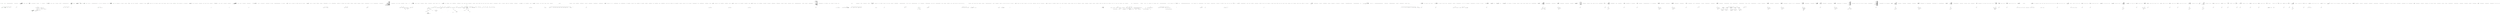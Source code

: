 digraph  {
m0_5 [cluster="Hangfire.BackgroundJobClient.BackgroundJobClient(Hangfire.JobStorage, Hangfire.Client.IBackgroundJobFactory, Hangfire.States.IBackgroundJobStateChanger)", file="BackgroundJobClient.cs", label="storage == null", span="70-70"];
m0_15 [cluster="HangFire.SqlServer.SqlServerConnection.AcquireJobLock(string)", color=green, community=0, file="BackgroundJobClient.cs", label="return new SqlServerDistributedLock(\r\n                String.Format(''HangFire:Job:{0}'', jobId), \r\n                _connection);", prediction=0, span="54-56"];
m0_117 [cluster="HangFire.SqlServer.SqlServerConnection.AnnounceServer(string, HangFire.Server.ServerContext)", file="BackgroundJobClient.cs", label="Entry HangFire.SqlServer.SqlServerConnection.AnnounceServer(string, HangFire.Server.ServerContext)", span="236-236"];
m0_123 [cluster="HangFire.SqlServer.SqlServerConnection.AnnounceServer(string, HangFire.Server.ServerContext)", file="BackgroundJobClient.cs", label="_connection.Execute(\r\n                @''merge HangFire.Server as Target ''\r\n                + @''using (VALUES (@id, @data)) as Source (Id, Data) ''\r\n                + @''on Target.Id = Source.Id ''\r\n                + @''when matched then update set Data = Source.Data, LastHeartbeat = null ''\r\n                + @''when not matched then insert (Id, Data) values (Source.Id, Source.Data);'',\r\n                new { id = serverId, data = JobHelper.ToJson(data) })", span="250-256"];
m0_119 [cluster="HangFire.SqlServer.SqlServerConnection.AnnounceServer(string, HangFire.Server.ServerContext)", file="BackgroundJobClient.cs", label="throw new ArgumentNullException(''serverId'');", span="238-238"];
m0_121 [cluster="HangFire.SqlServer.SqlServerConnection.AnnounceServer(string, HangFire.Server.ServerContext)", file="BackgroundJobClient.cs", label="throw new ArgumentNullException(''context'');", span="239-239"];
m0_122 [cluster="HangFire.SqlServer.SqlServerConnection.AnnounceServer(string, HangFire.Server.ServerContext)", file="BackgroundJobClient.cs", label="var data = new ServerData\r\n            {\r\n                WorkerCount = context.WorkerCount,\r\n                Queues = context.Queues,\r\n                StartedAt = DateTime.UtcNow,\r\n            }", span="241-246"];
m0_118 [cluster="HangFire.SqlServer.SqlServerConnection.AnnounceServer(string, HangFire.Server.ServerContext)", file="BackgroundJobClient.cs", label="serverId == null", span="238-238"];
m0_120 [cluster="HangFire.SqlServer.SqlServerConnection.AnnounceServer(string, HangFire.Server.ServerContext)", file="BackgroundJobClient.cs", label="context == null", span="239-239"];
m0_124 [cluster="HangFire.SqlServer.SqlServerConnection.AnnounceServer(string, HangFire.Server.ServerContext)", file="BackgroundJobClient.cs", label="Exit HangFire.SqlServer.SqlServerConnection.AnnounceServer(string, HangFire.Server.ServerContext)", span="236-236"];
m0_28 [cluster="HangFire.SqlServer.SqlServerConnection.FetchNextJob(string[], System.Threading.CancellationToken)", file="BackgroundJobClient.cs", label="cancellationToken.ThrowIfCancellationRequested()", span="80-80"];
m0_41 [cluster="Unk.Query", file="BackgroundJobClient.cs", label="Entry Unk.Query", span=""];
m0_95 [cluster="HangFire.SqlServer.SqlServerConnection.GetJobParameter(string, string)", file="BackgroundJobClient.cs", label="Entry HangFire.SqlServer.SqlServerConnection.GetJobParameter(string, string)", span="205-205"];
m0_100 [cluster="HangFire.SqlServer.SqlServerConnection.GetJobParameter(string, string)", file="BackgroundJobClient.cs", label="return _connection.Query<string>(\r\n                @''select Value from HangFire.JobParameter where JobId = @id and Name = @name'',\r\n                new { id = id, name = name })\r\n                .SingleOrDefault();", span="210-213"];
m0_97 [cluster="HangFire.SqlServer.SqlServerConnection.GetJobParameter(string, string)", file="BackgroundJobClient.cs", label="throw new ArgumentNullException(''id'');", span="207-207"];
m0_99 [cluster="HangFire.SqlServer.SqlServerConnection.GetJobParameter(string, string)", file="BackgroundJobClient.cs", label="throw new ArgumentNullException(''name'');", span="208-208"];
m0_98 [cluster="HangFire.SqlServer.SqlServerConnection.GetJobParameter(string, string)", file="BackgroundJobClient.cs", label="name == null", span="208-208"];
m0_96 [cluster="HangFire.SqlServer.SqlServerConnection.GetJobParameter(string, string)", file="BackgroundJobClient.cs", label="id == null", span="207-207"];
m0_101 [cluster="HangFire.SqlServer.SqlServerConnection.GetJobParameter(string, string)", file="BackgroundJobClient.cs", label="Exit HangFire.SqlServer.SqlServerConnection.GetJobParameter(string, string)", span="205-205"];
m0_125 [cluster="HangFire.SqlServer.Entities.ServerData.ServerData()", file="BackgroundJobClient.cs", label="Entry HangFire.SqlServer.Entities.ServerData.ServerData()", span="20-20"];
m0_47 [cluster="HangFire.SqlServer.SqlServerConnection.CreateExpiredJob(HangFire.Common.Job, System.Collections.Generic.IDictionary<string, string>, System.TimeSpan)", file="BackgroundJobClient.cs", label="Entry HangFire.SqlServer.SqlServerConnection.CreateExpiredJob(HangFire.Common.Job, System.Collections.Generic.IDictionary<string, string>, System.TimeSpan)", span="106-106"];
m0_54 [cluster="HangFire.SqlServer.SqlServerConnection.CreateExpiredJob(HangFire.Common.Job, System.Collections.Generic.IDictionary<string, string>, System.TimeSpan)", color=green, community=0, file="BackgroundJobClient.cs", label="var jobId = _connection.Query<int>(\r\n                createJobSql,\r\n                new\r\n                {\r\n                    invocationData = JobHelper.ToJson(invocationData),\r\n                    arguments = invocationData.Arguments,\r\n                    createdAt = DateTime.UtcNow,\r\n                    expireAt = DateTime.UtcNow.Add(expireIn)\r\n                }).Single().ToString()", prediction=1, span="121-129"];
m0_53 [cluster="HangFire.SqlServer.SqlServerConnection.CreateExpiredJob(HangFire.Common.Job, System.Collections.Generic.IDictionary<string, string>, System.TimeSpan)", file="BackgroundJobClient.cs", label="var invocationData = InvocationData.Serialize(job)", span="119-119"];
m0_52 [cluster="HangFire.SqlServer.SqlServerConnection.CreateExpiredJob(HangFire.Common.Job, System.Collections.Generic.IDictionary<string, string>, System.TimeSpan)", file="BackgroundJobClient.cs", label="string createJobSql = @''\r\ninsert into HangFire.Job (InvocationData, Arguments, CreatedAt, ExpireAt)\r\nvalues (@invocationData, @arguments, @createdAt, @expireAt);\r\nSELECT CAST(SCOPE_IDENTITY() as int)''", span="114-117"];
m0_55 [cluster="HangFire.SqlServer.SqlServerConnection.CreateExpiredJob(HangFire.Common.Job, System.Collections.Generic.IDictionary<string, string>, System.TimeSpan)", file="BackgroundJobClient.cs", label="parameters.Count > 0", span="131-131"];
m0_59 [cluster="HangFire.SqlServer.SqlServerConnection.CreateExpiredJob(HangFire.Common.Job, System.Collections.Generic.IDictionary<string, string>, System.TimeSpan)", color=green, community=0, file="BackgroundJobClient.cs", label="parameterArray[parameterIndex++] = new\r\n                    {\r\n                        jobId = jobId,\r\n                        name = parameter.Key,\r\n                        value = parameter.Value\r\n                    }", prediction=2, span="137-142"];
m0_62 [cluster="HangFire.SqlServer.SqlServerConnection.CreateExpiredJob(HangFire.Common.Job, System.Collections.Generic.IDictionary<string, string>, System.TimeSpan)", file="BackgroundJobClient.cs", label="return jobId;", span="152-152"];
m0_56 [cluster="HangFire.SqlServer.SqlServerConnection.CreateExpiredJob(HangFire.Common.Job, System.Collections.Generic.IDictionary<string, string>, System.TimeSpan)", color=green, community=0, file="BackgroundJobClient.cs", label="var parameterArray = new object[parameters.Count]", prediction=0, span="133-133"];
m0_57 [cluster="HangFire.SqlServer.SqlServerConnection.CreateExpiredJob(HangFire.Common.Job, System.Collections.Generic.IDictionary<string, string>, System.TimeSpan)", file="BackgroundJobClient.cs", label="int parameterIndex = 0", span="134-134"];
m0_61 [cluster="HangFire.SqlServer.SqlServerConnection.CreateExpiredJob(HangFire.Common.Job, System.Collections.Generic.IDictionary<string, string>, System.TimeSpan)", color=green, community=0, file="BackgroundJobClient.cs", label="_connection.Execute(insertParameterSql, parameterArray)", prediction=0, span="149-149"];
m0_58 [cluster="HangFire.SqlServer.SqlServerConnection.CreateExpiredJob(HangFire.Common.Job, System.Collections.Generic.IDictionary<string, string>, System.TimeSpan)", color=green, community=0, file="BackgroundJobClient.cs", label=parameters, prediction=5, span="135-135"];
m0_60 [cluster="HangFire.SqlServer.SqlServerConnection.CreateExpiredJob(HangFire.Common.Job, System.Collections.Generic.IDictionary<string, string>, System.TimeSpan)", color=green, community=0, file="BackgroundJobClient.cs", label="string insertParameterSql = @''\r\ninsert into HangFire.JobParameter (JobId, Name, Value)\r\nvalues (@jobId, @name, @value)''", prediction=6, span="145-147"];
m0_49 [cluster="HangFire.SqlServer.SqlServerConnection.CreateExpiredJob(HangFire.Common.Job, System.Collections.Generic.IDictionary<string, string>, System.TimeSpan)", file="BackgroundJobClient.cs", label="throw new ArgumentNullException(''job'');", span="111-111"];
m0_51 [cluster="HangFire.SqlServer.SqlServerConnection.CreateExpiredJob(HangFire.Common.Job, System.Collections.Generic.IDictionary<string, string>, System.TimeSpan)", file="BackgroundJobClient.cs", label="throw new ArgumentNullException(''parameters'');", span="112-112"];
m0_48 [cluster="HangFire.SqlServer.SqlServerConnection.CreateExpiredJob(HangFire.Common.Job, System.Collections.Generic.IDictionary<string, string>, System.TimeSpan)", file="BackgroundJobClient.cs", label="job == null", span="111-111"];
m0_50 [cluster="HangFire.SqlServer.SqlServerConnection.CreateExpiredJob(HangFire.Common.Job, System.Collections.Generic.IDictionary<string, string>, System.TimeSpan)", file="BackgroundJobClient.cs", label="parameters == null", span="112-112"];
m0_63 [cluster="HangFire.SqlServer.SqlServerConnection.CreateExpiredJob(HangFire.Common.Job, System.Collections.Generic.IDictionary<string, string>, System.TimeSpan)", file="BackgroundJobClient.cs", label="Exit HangFire.SqlServer.SqlServerConnection.CreateExpiredJob(HangFire.Common.Job, System.Collections.Generic.IDictionary<string, string>, System.TimeSpan)", span="106-106"];
m0_31 [cluster="HangFire.SqlServer.SqlServerConnection.FetchNextJob(string[], System.Threading.CancellationToken)", color=green, community=0, file="BackgroundJobClient.cs", label="currentQueryIndex == fetchConditions.Length - 1", prediction=7, span="89-89"];
m0_18 [cluster="Hangfire.BackgroundJobClient.Create(Hangfire.Common.Job, Hangfire.States.IState)", file="BackgroundJobClient.cs", label="throw new ArgumentNullException(''job'');", span="82-82"];
m0_16 [cluster="HangFire.SqlServer.SqlServerConnection.AcquireJobLock(string)", file="BackgroundJobClient.cs", label="Exit HangFire.SqlServer.SqlServerConnection.AcquireJobLock(string)", span="52-52"];
m0_17 [cluster="HangFire.SqlServer.SqlServerDistributedLock.SqlServerDistributedLock(string, SqlConnection)", file="BackgroundJobClient.cs", label="Entry HangFire.SqlServer.SqlServerDistributedLock.SqlServerDistributedLock(string, SqlConnection)", span="44-44"];
m0_19 [cluster="HangFire.SqlServer.SqlServerConnection.FetchNextJob(string[], System.Threading.CancellationToken)", file="BackgroundJobClient.cs", label="Entry HangFire.SqlServer.SqlServerConnection.FetchNextJob(string[], System.Threading.CancellationToken)", span="59-59"];
m0_22 [cluster="HangFire.SqlServer.SqlServerConnection.FetchNextJob(string[], System.Threading.CancellationToken)", file="BackgroundJobClient.cs", label="queues.Length == 0", span="62-62"];
m0_20 [cluster="HangFire.SqlServer.SqlServerConnection.FetchNextJob(string[], System.Threading.CancellationToken)", file="BackgroundJobClient.cs", label="queues == null", span="61-61"];
m0_21 [cluster="HangFire.SqlServer.SqlServerConnection.FetchNextJob(string[], System.Threading.CancellationToken)", file="BackgroundJobClient.cs", label="throw new ArgumentNullException(''queues'');", span="61-61"];
m0_23 [cluster="HangFire.SqlServer.SqlServerConnection.FetchNextJob(string[], System.Threading.CancellationToken)", file="BackgroundJobClient.cs", label="throw new ArgumentException(''Queue array must be non-empty.'', ''queues'');", span="62-62"];
m0_24 [cluster="HangFire.SqlServer.SqlServerConnection.FetchNextJob(string[], System.Threading.CancellationToken)", file="BackgroundJobClient.cs", label="dynamic idAndQueue", span="64-64"];
m0_25 [cluster="HangFire.SqlServer.SqlServerConnection.FetchNextJob(string[], System.Threading.CancellationToken)", color=green, community=0, file="BackgroundJobClient.cs", label="string fetchJobSqlTemplate = @''\r\nset transaction isolation level read committed\r\nupdate top (1) HangFire.JobQueue set FetchedAt = GETUTCDATE()\r\noutput INSERTED.JobId, INSERTED.Queue\r\nwhere FetchedAt {0}\r\nand Queue in @queues''", prediction=8, span="66-71"];
m0_27 [cluster="HangFire.SqlServer.SqlServerConnection.FetchNextJob(string[], System.Threading.CancellationToken)", file="BackgroundJobClient.cs", label="var currentQueryIndex = 0", span="76-76"];
m0_2 [cluster="HangFire.SqlServer.SqlServerConnection.SqlServerConnection(SqlConnection)", color=green, community=0, file="BackgroundJobClient.cs", label="throw new ArgumentNullException(''connection'');", prediction=9, span="37-37"];
m0_3 [cluster="HangFire.SqlServer.SqlServerConnection.SqlServerConnection(SqlConnection)", color=green, community=0, file="BackgroundJobClient.cs", label="_connection = connection", prediction=10, span="39-39"];
m0_40 [cluster="Hangfire.BackgroundJobClient.ChangeState(string, Hangfire.States.IState, string)", file="BackgroundJobClient.cs", label="Exit Hangfire.BackgroundJobClient.ChangeState(string, Hangfire.States.IState, string)", span="102-102"];
m0_67 [cluster="Unk.>", file="BackgroundJobClient.cs", label="Entry Unk.>", span=""];
m0_45 [cluster="HangFire.Storage.ProcessingJob.ProcessingJob(string, string)", file="BackgroundJobClient.cs", label="Entry HangFire.Storage.ProcessingJob.ProcessingJob(string, string)", span="22-22"];
m0_70 [cluster="HangFire.SqlServer.SqlServerConnection.GetJobData(string)", file="BackgroundJobClient.cs", label="Entry HangFire.SqlServer.SqlServerConnection.GetJobData(string)", span="155-155"];
m0_74 [cluster="HangFire.SqlServer.SqlServerConnection.GetJobData(string)", file="BackgroundJobClient.cs", label="var jobData = _connection.Query<SqlJob>(sql, new { id = id })\r\n                .SingleOrDefault()", span="162-163"];
m0_72 [cluster="HangFire.SqlServer.SqlServerConnection.GetJobData(string)", file="BackgroundJobClient.cs", label="throw new ArgumentNullException(''id'');", span="157-157"];
m0_81 [cluster="HangFire.SqlServer.SqlServerConnection.GetJobData(string)", file="BackgroundJobClient.cs", label="job = invocationData.Deserialize()", span="176-176"];
m0_77 [cluster="HangFire.SqlServer.SqlServerConnection.GetJobData(string)", file="BackgroundJobClient.cs", label="var invocationData = JobHelper.FromJson<InvocationData>(jobData.InvocationData)", span="168-168"];
m0_73 [cluster="HangFire.SqlServer.SqlServerConnection.GetJobData(string)", file="BackgroundJobClient.cs", label="string sql = \r\n                @''select InvocationData, StateName, Arguments from HangFire.Job where id = @id''", span="159-160"];
m0_75 [cluster="HangFire.SqlServer.SqlServerConnection.GetJobData(string)", file="BackgroundJobClient.cs", label="jobData == null", span="165-165"];
m0_78 [cluster="HangFire.SqlServer.SqlServerConnection.GetJobData(string)", file="BackgroundJobClient.cs", label="invocationData.Arguments = jobData.Arguments", span="169-169"];
m0_84 [cluster="HangFire.SqlServer.SqlServerConnection.GetJobData(string)", file="BackgroundJobClient.cs", label="return new JobData\r\n            {\r\n                Job = job,\r\n                State = jobData.StateName,\r\n                LoadException = loadException\r\n            };", span="183-188"];
m0_71 [cluster="HangFire.SqlServer.SqlServerConnection.GetJobData(string)", file="BackgroundJobClient.cs", label="id == null", span="157-157"];
m0_80 [cluster="HangFire.SqlServer.SqlServerConnection.GetJobData(string)", file="BackgroundJobClient.cs", label="JobLoadException loadException = null", span="172-172"];
m0_82 [cluster="HangFire.SqlServer.SqlServerConnection.GetJobData(string)", file="BackgroundJobClient.cs", label=JobLoadException, span="178-178"];
m0_76 [cluster="HangFire.SqlServer.SqlServerConnection.GetJobData(string)", file="BackgroundJobClient.cs", label="return null;", span="165-165"];
m0_79 [cluster="HangFire.SqlServer.SqlServerConnection.GetJobData(string)", file="BackgroundJobClient.cs", label="Job job = null", span="171-171"];
m0_83 [cluster="HangFire.SqlServer.SqlServerConnection.GetJobData(string)", file="BackgroundJobClient.cs", label="loadException = ex", span="180-180"];
m0_85 [cluster="HangFire.SqlServer.SqlServerConnection.GetJobData(string)", file="BackgroundJobClient.cs", label="Exit HangFire.SqlServer.SqlServerConnection.GetJobData(string)", span="155-155"];
m0_10 [cluster="Hangfire.BackgroundJobClient.BackgroundJobClient(Hangfire.JobStorage, Hangfire.Client.IBackgroundJobFactory, Hangfire.States.IBackgroundJobStateChanger)", file="BackgroundJobClient.cs", label="throw new ArgumentNullException(''stateChanger'');", span="72-72"];
m0_11 [cluster="Hangfire.BackgroundJobClient.BackgroundJobClient(Hangfire.JobStorage, Hangfire.Client.IBackgroundJobFactory, Hangfire.States.IBackgroundJobStateChanger)", file="BackgroundJobClient.cs", label="_storage = storage", span="74-74"];
m0_12 [cluster="Hangfire.BackgroundJobClient.BackgroundJobClient(Hangfire.JobStorage, Hangfire.Client.IBackgroundJobFactory, Hangfire.States.IBackgroundJobStateChanger)", file="BackgroundJobClient.cs", label="_stateChanger = stateChanger", span="75-75"];
m0_116 [cluster="System.ArgumentException.ArgumentException(string)", file="BackgroundJobClient.cs", label="Entry System.ArgumentException.ArgumentException(string)", span="0-0"];
m0_43 [cluster="string.Equals(string, System.StringComparison)", file="BackgroundJobClient.cs", label="Entry string.Equals(string, System.StringComparison)", span="0-0"];
m0_29 [cluster="HangFire.SqlServer.SqlServerConnection.FetchNextJob(string[], System.Threading.CancellationToken)", color=green, community=0, file="BackgroundJobClient.cs", label="idAndQueue = _connection.Query(\r\n                    String.Format(fetchJobSqlTemplate, fetchConditions[currentQueryIndex]),\r\n                    new { queues = queues, timeout = JobInvisibilityTimeOut.Negate().TotalSeconds })\r\n                    .SingleOrDefault()", prediction=11, span="82-85"];
m0_46 [cluster="Unk.ToString", file="BackgroundJobClient.cs", label="Entry Unk.ToString", span=""];
m0_66 [cluster="System.DateTime.Add(System.TimeSpan)", file="BackgroundJobClient.cs", label="Entry System.DateTime.Add(System.TimeSpan)", span="0-0"];
m0_30 [cluster="Hangfire.Client.IBackgroundJobFactory.Create(Hangfire.Client.CreateContext)", color=green, community=0, file="BackgroundJobClient.cs", label="Entry Hangfire.Client.IBackgroundJobFactory.Create(Hangfire.Client.CreateContext)", prediction=12, span="31-31"];
m0_35 [cluster="Hangfire.BackgroundJobClient.ChangeState(string, Hangfire.States.IState, string)", file="BackgroundJobClient.cs", label="state == null", span="105-105"];
m0_36 [cluster="Hangfire.BackgroundJobClient.ChangeState(string, Hangfire.States.IState, string)", file="BackgroundJobClient.cs", label="throw new ArgumentNullException(''state'');", span="105-105"];
m0_32 [cluster="Hangfire.BackgroundJobClient.ChangeState(string, Hangfire.States.IState, string)", file="BackgroundJobClient.cs", label="Entry Hangfire.BackgroundJobClient.ChangeState(string, Hangfire.States.IState, string)", span="102-102"];
m0_34 [cluster="Hangfire.BackgroundJobClient.ChangeState(string, Hangfire.States.IState, string)", file="BackgroundJobClient.cs", label="throw new ArgumentNullException(''jobId'');", span="104-104"];
m0_33 [cluster="Hangfire.BackgroundJobClient.ChangeState(string, Hangfire.States.IState, string)", color=green, community=0, file="BackgroundJobClient.cs", label="jobId == null", prediction=13, span="104-104"];
m0_0 [cluster="HangFire.SqlServer.SqlServerConnection.SqlServerConnection(SqlConnection)", file="BackgroundJobClient.cs", label="Entry HangFire.SqlServer.SqlServerConnection.SqlServerConnection(SqlConnection)", span="35-35"];
m0_1 [cluster="HangFire.SqlServer.SqlServerConnection.SqlServerConnection(SqlConnection)", color=green, community=0, file="BackgroundJobClient.cs", label="connection == null", prediction=14, span="37-37"];
m0_4 [cluster="Hangfire.BackgroundJobClient.BackgroundJobClient(Hangfire.JobStorage, Hangfire.Client.IBackgroundJobFactory, Hangfire.States.IBackgroundJobStateChanger)", file="BackgroundJobClient.cs", label="Entry Hangfire.BackgroundJobClient.BackgroundJobClient(Hangfire.JobStorage, Hangfire.Client.IBackgroundJobFactory, Hangfire.States.IBackgroundJobStateChanger)", span="65-65"];
m0_9 [cluster="Hangfire.BackgroundJobClient.BackgroundJobClient(Hangfire.JobStorage, Hangfire.Client.IBackgroundJobFactory, Hangfire.States.IBackgroundJobStateChanger)", file="BackgroundJobClient.cs", label="stateChanger == null", span="72-72"];
m0_136 [cluster="HangFire.SqlServer.SqlServerConnection.RemoveTimedOutServers(System.TimeSpan)", file="BackgroundJobClient.cs", label="Entry HangFire.SqlServer.SqlServerConnection.RemoveTimedOutServers(System.TimeSpan)", span="277-277"];
m0_139 [cluster="HangFire.SqlServer.SqlServerConnection.RemoveTimedOutServers(System.TimeSpan)", file="BackgroundJobClient.cs", label="return _connection.Execute(\r\n                @''delete from HangFire.Server where LastHeartbeat < @timeOutAt'',\r\n                new { timeOutAt = DateTime.UtcNow.Add(timeOut.Negate()) });", span="284-286"];
m0_137 [cluster="HangFire.SqlServer.SqlServerConnection.RemoveTimedOutServers(System.TimeSpan)", file="BackgroundJobClient.cs", label="timeOut.Duration() != timeOut", span="279-279"];
m0_138 [cluster="HangFire.SqlServer.SqlServerConnection.RemoveTimedOutServers(System.TimeSpan)", file="BackgroundJobClient.cs", label="throw new ArgumentException(''The `timeOut` value must be positive.'', ''timeOut'');", span="281-281"];
m0_140 [cluster="HangFire.SqlServer.SqlServerConnection.RemoveTimedOutServers(System.TimeSpan)", file="BackgroundJobClient.cs", label="Exit HangFire.SqlServer.SqlServerConnection.RemoveTimedOutServers(System.TimeSpan)", span="277-277"];
m0_141 [cluster="System.TimeSpan.Duration()", file="BackgroundJobClient.cs", label="Entry System.TimeSpan.Duration()", span="0-0"];
m0_6 [cluster="Hangfire.BackgroundJobClient.BackgroundJobClient(Hangfire.JobStorage, Hangfire.Client.IBackgroundJobFactory, Hangfire.States.IBackgroundJobStateChanger)", file="BackgroundJobClient.cs", label="throw new ArgumentNullException(''storage'');", span="70-70"];
m0_7 [cluster="Hangfire.BackgroundJobClient.BackgroundJobClient(Hangfire.JobStorage, Hangfire.Client.IBackgroundJobFactory, Hangfire.States.IBackgroundJobStateChanger)", color=green, community=0, file="BackgroundJobClient.cs", label="factory == null", prediction=0, span="71-71"];
m0_8 [cluster="Hangfire.BackgroundJobClient.BackgroundJobClient(Hangfire.JobStorage, Hangfire.Client.IBackgroundJobFactory, Hangfire.States.IBackgroundJobStateChanger)", file="BackgroundJobClient.cs", label="throw new ArgumentNullException(''factory'');", span="71-71"];
m0_102 [cluster="HangFire.SqlServer.SqlServerConnection.DeleteJobFromQueue(string, string)", file="BackgroundJobClient.cs", label="Entry HangFire.SqlServer.SqlServerConnection.DeleteJobFromQueue(string, string)", span="216-216"];
m0_107 [cluster="HangFire.SqlServer.SqlServerConnection.DeleteJobFromQueue(string, string)", file="BackgroundJobClient.cs", label="_connection.Execute(''delete from HangFire.JobQueue where JobId = @id and Queue = @queueName'',\r\n                new { id = id, queueName = queue })", span="221-222"];
m0_104 [cluster="HangFire.SqlServer.SqlServerConnection.DeleteJobFromQueue(string, string)", file="BackgroundJobClient.cs", label="throw new ArgumentNullException(''id'');", span="218-218"];
m0_106 [cluster="HangFire.SqlServer.SqlServerConnection.DeleteJobFromQueue(string, string)", file="BackgroundJobClient.cs", label="throw new ArgumentNullException(''queue'');", span="219-219"];
m0_105 [cluster="HangFire.SqlServer.SqlServerConnection.DeleteJobFromQueue(string, string)", file="BackgroundJobClient.cs", label="queue == null", span="219-219"];
m0_103 [cluster="HangFire.SqlServer.SqlServerConnection.DeleteJobFromQueue(string, string)", file="BackgroundJobClient.cs", label="id == null", span="218-218"];
m0_108 [cluster="HangFire.SqlServer.SqlServerConnection.DeleteJobFromQueue(string, string)", file="BackgroundJobClient.cs", label="Exit HangFire.SqlServer.SqlServerConnection.DeleteJobFromQueue(string, string)", span="216-216"];
m0_88 [cluster="HangFire.SqlServer.SqlServerConnection.SetJobParameter(string, string, string)", file="BackgroundJobClient.cs", label="Entry HangFire.SqlServer.SqlServerConnection.SetJobParameter(string, string, string)", span="191-191"];
m0_93 [cluster="HangFire.SqlServer.SqlServerConnection.SetJobParameter(string, string, string)", file="BackgroundJobClient.cs", label="_connection.Execute(\r\n                @''merge HangFire.JobParameter as Target ''\r\n                + @''using (VALUES (@jobId, @name, @value)) as Source (JobId, Name, Value) ''\r\n                + @''on Target.JobId = Source.JobId AND Target.Name = Source.Name ''\r\n                + @''when matched then update set Value = Source.Value ''\r\n                + @''when not matched then insert (JobId, Name, Value) values (Source.JobId, Source.Name, Source.Value);'',\r\n                new { jobId = id, name, value })", span="196-202"];
m0_90 [cluster="HangFire.SqlServer.SqlServerConnection.SetJobParameter(string, string, string)", file="BackgroundJobClient.cs", label="throw new ArgumentNullException(''id'');", span="193-193"];
m0_92 [cluster="HangFire.SqlServer.SqlServerConnection.SetJobParameter(string, string, string)", file="BackgroundJobClient.cs", label="throw new ArgumentNullException(''name'');", span="194-194"];
m0_91 [cluster="HangFire.SqlServer.SqlServerConnection.SetJobParameter(string, string, string)", file="BackgroundJobClient.cs", label="name == null", span="194-194"];
m0_89 [cluster="HangFire.SqlServer.SqlServerConnection.SetJobParameter(string, string, string)", file="BackgroundJobClient.cs", label="id == null", span="193-193"];
m0_94 [cluster="HangFire.SqlServer.SqlServerConnection.SetJobParameter(string, string, string)", file="BackgroundJobClient.cs", label="Exit HangFire.SqlServer.SqlServerConnection.SetJobParameter(string, string, string)", span="191-191"];
m0_109 [cluster="HangFire.SqlServer.SqlServerConnection.GetFirstByLowestScoreFromSet(string, double, double)", file="BackgroundJobClient.cs", label="Entry HangFire.SqlServer.SqlServerConnection.GetFirstByLowestScoreFromSet(string, double, double)", span="225-225"];
m0_114 [cluster="HangFire.SqlServer.SqlServerConnection.GetFirstByLowestScoreFromSet(string, double, double)", file="BackgroundJobClient.cs", label="return _connection.Query<string>(\r\n                @''select top 1 Value from HangFire.[Set] where [Key] = @key and Score between @from and @to order by Score'',\r\n                new { key, from = fromScore, to = toScore })\r\n                .SingleOrDefault();", span="230-233"];
m0_111 [cluster="HangFire.SqlServer.SqlServerConnection.GetFirstByLowestScoreFromSet(string, double, double)", file="BackgroundJobClient.cs", label="throw new ArgumentNullException(''key'');", span="227-227"];
m0_112 [cluster="HangFire.SqlServer.SqlServerConnection.GetFirstByLowestScoreFromSet(string, double, double)", file="BackgroundJobClient.cs", label="toScore < fromScore", span="228-228"];
m0_110 [cluster="HangFire.SqlServer.SqlServerConnection.GetFirstByLowestScoreFromSet(string, double, double)", file="BackgroundJobClient.cs", label="key == null", span="227-227"];
m0_113 [cluster="HangFire.SqlServer.SqlServerConnection.GetFirstByLowestScoreFromSet(string, double, double)", file="BackgroundJobClient.cs", label="throw new ArgumentException(''The `toScore` value must be higher or equal to the `fromScore` value.'');", span="228-228"];
m0_115 [cluster="HangFire.SqlServer.SqlServerConnection.GetFirstByLowestScoreFromSet(string, double, double)", file="BackgroundJobClient.cs", label="Exit HangFire.SqlServer.SqlServerConnection.GetFirstByLowestScoreFromSet(string, double, double)", span="225-225"];
m0_13 [cluster="Hangfire.BackgroundJobClient.BackgroundJobClient(Hangfire.JobStorage, Hangfire.Client.IBackgroundJobFactory, Hangfire.States.IBackgroundJobStateChanger)", file="BackgroundJobClient.cs", label="_factory = factory", span="76-76"];
m0_65 [cluster="HangFire.Common.JobHelper.ToJson(object)", file="BackgroundJobClient.cs", label="Entry HangFire.Common.JobHelper.ToJson(object)", span="23-23"];
m0_14 [cluster="Hangfire.BackgroundJobClient.BackgroundJobClient(Hangfire.JobStorage, Hangfire.Client.IBackgroundJobFactory, Hangfire.States.IBackgroundJobStateChanger)", file="BackgroundJobClient.cs", label="Exit Hangfire.BackgroundJobClient.BackgroundJobClient(Hangfire.JobStorage, Hangfire.Client.IBackgroundJobFactory, Hangfire.States.IBackgroundJobStateChanger)", span="65-65"];
m0_68 [cluster="Unk.Single", file="BackgroundJobClient.cs", label="Entry Unk.Single", span=""];
m0_44 [cluster="System.Threading.WaitHandle.WaitOne(System.TimeSpan)", file="BackgroundJobClient.cs", label="Hangfire.BackgroundJobClient", span=""];
m0_126 [cluster="HangFire.SqlServer.SqlServerConnection.RemoveServer(string)", file="BackgroundJobClient.cs", label="Entry HangFire.SqlServer.SqlServerConnection.RemoveServer(string)", span="259-259"];
m0_129 [cluster="HangFire.SqlServer.SqlServerConnection.RemoveServer(string)", file="BackgroundJobClient.cs", label="_connection.Execute(\r\n                @''delete from HangFire.Server where Id = @id'',\r\n                new { id = serverId })", span="263-265"];
m0_128 [cluster="HangFire.SqlServer.SqlServerConnection.RemoveServer(string)", file="BackgroundJobClient.cs", label="throw new ArgumentNullException(''serverId'');", span="261-261"];
m0_127 [cluster="HangFire.SqlServer.SqlServerConnection.RemoveServer(string)", file="BackgroundJobClient.cs", label="serverId == null", span="261-261"];
m0_130 [cluster="HangFire.SqlServer.SqlServerConnection.RemoveServer(string)", file="BackgroundJobClient.cs", label="Exit HangFire.SqlServer.SqlServerConnection.RemoveServer(string)", span="259-259"];
m0_69 [cluster="Unk.Execute", file="BackgroundJobClient.cs", label="Entry Unk.Execute", span=""];
m0_86 [cluster="HangFire.Storage.InvocationData.Deserialize()", file="BackgroundJobClient.cs", label="Entry HangFire.Storage.InvocationData.Deserialize()", span="38-38"];
m0_87 [cluster="HangFire.Storage.JobData.JobData()", file="BackgroundJobClient.cs", label="Entry HangFire.Storage.JobData.JobData()", span="20-20"];
m0_42 [cluster="Unk.SingleOrDefault", file="BackgroundJobClient.cs", label="Entry Unk.SingleOrDefault", span=""];
m0_131 [cluster="HangFire.SqlServer.SqlServerConnection.Heartbeat(string)", file="BackgroundJobClient.cs", label="Entry HangFire.SqlServer.SqlServerConnection.Heartbeat(string)", span="268-268"];
m0_134 [cluster="HangFire.SqlServer.SqlServerConnection.Heartbeat(string)", file="BackgroundJobClient.cs", label="_connection.Execute(\r\n                @''update HangFire.Server set LastHeartbeat = @now where Id = @id'',\r\n                new { now = DateTime.UtcNow, id = serverId })", span="272-274"];
m0_133 [cluster="HangFire.SqlServer.SqlServerConnection.Heartbeat(string)", file="BackgroundJobClient.cs", label="throw new ArgumentNullException(''serverId'');", span="270-270"];
m0_132 [cluster="HangFire.SqlServer.SqlServerConnection.Heartbeat(string)", file="BackgroundJobClient.cs", label="serverId == null", span="270-270"];
m0_135 [cluster="HangFire.SqlServer.SqlServerConnection.Heartbeat(string)", file="BackgroundJobClient.cs", label="Exit HangFire.SqlServer.SqlServerConnection.Heartbeat(string)", span="268-268"];
m0_64 [cluster="HangFire.Storage.InvocationData.Serialize(HangFire.Common.Job)", file="BackgroundJobClient.cs", label="Entry HangFire.Storage.InvocationData.Serialize(HangFire.Common.Job)", span="65-65"];
m0_142 [file="BackgroundJobClient.cs", label="HangFire.SqlServer.SqlServerConnection", span=""];
m3_8 [cluster="System.ArgumentNullException.ArgumentNullException(string)", file="BackgroundJobClientFacts.cs", label="Entry System.ArgumentNullException.ArgumentNullException(string)", span="0-0"];
m3_0 [cluster="Hangfire.Dashboard.DashboardContext.DashboardContext(Hangfire.JobStorage, Hangfire.DashboardOptions)", file="BackgroundJobClientFacts.cs", label="Entry Hangfire.Dashboard.DashboardContext.DashboardContext(Hangfire.JobStorage, Hangfire.DashboardOptions)", span="24-24"];
m3_1 [cluster="Hangfire.Dashboard.DashboardContext.DashboardContext(Hangfire.JobStorage, Hangfire.DashboardOptions)", file="BackgroundJobClientFacts.cs", label="storage == null", span="26-26"];
m3_2 [cluster="Hangfire.Dashboard.DashboardContext.DashboardContext(Hangfire.JobStorage, Hangfire.DashboardOptions)", file="BackgroundJobClientFacts.cs", label="throw new ArgumentNullException(nameof(storage));", span="26-26"];
m3_3 [cluster="Hangfire.Dashboard.DashboardContext.DashboardContext(Hangfire.JobStorage, Hangfire.DashboardOptions)", file="BackgroundJobClientFacts.cs", label="options == null", span="27-27"];
m3_4 [cluster="Hangfire.Dashboard.DashboardContext.DashboardContext(Hangfire.JobStorage, Hangfire.DashboardOptions)", file="BackgroundJobClientFacts.cs", label="throw new ArgumentNullException(nameof(options));", span="27-27"];
m3_5 [cluster="Hangfire.Dashboard.DashboardContext.DashboardContext(Hangfire.JobStorage, Hangfire.DashboardOptions)", file="BackgroundJobClientFacts.cs", label="Storage = storage", span="29-29"];
m3_6 [cluster="Hangfire.Dashboard.DashboardContext.DashboardContext(Hangfire.JobStorage, Hangfire.DashboardOptions)", file="BackgroundJobClientFacts.cs", label="Options = options", span="30-30"];
m3_7 [cluster="Hangfire.Dashboard.DashboardContext.DashboardContext(Hangfire.JobStorage, Hangfire.DashboardOptions)", file="BackgroundJobClientFacts.cs", label="Exit Hangfire.Dashboard.DashboardContext.DashboardContext(Hangfire.JobStorage, Hangfire.DashboardOptions)", span="24-24"];
m3_17 [cluster="Hangfire.RecurringJobManager.RecurringJobManager(Hangfire.JobStorage)", file="BackgroundJobClientFacts.cs", label="Entry Hangfire.RecurringJobManager.RecurringJobManager(Hangfire.JobStorage)", span="41-41"];
m3_9 [cluster="Unk.nameof", file="BackgroundJobClientFacts.cs", label="Entry Unk.nameof", span=""];
m3_10 [cluster="Hangfire.Dashboard.DashboardContext.GetBackgroundJobClient()", file="BackgroundJobClientFacts.cs", label="Entry Hangfire.Dashboard.DashboardContext.GetBackgroundJobClient()", span="41-41"];
m3_11 [cluster="Hangfire.Dashboard.DashboardContext.GetBackgroundJobClient()", file="BackgroundJobClientFacts.cs", label="return new BackgroundJobClient(Storage);", span="43-43"];
m3_12 [cluster="Hangfire.Dashboard.DashboardContext.GetBackgroundJobClient()", file="BackgroundJobClientFacts.cs", label="Exit Hangfire.Dashboard.DashboardContext.GetBackgroundJobClient()", span="41-41"];
m3_14 [cluster="Hangfire.Dashboard.DashboardContext.GetRecurringJobManager()", file="BackgroundJobClientFacts.cs", label="Entry Hangfire.Dashboard.DashboardContext.GetRecurringJobManager()", span="46-46"];
m3_15 [cluster="Hangfire.Dashboard.DashboardContext.GetRecurringJobManager()", file="BackgroundJobClientFacts.cs", label="return new RecurringJobManager(Storage);", span="48-48"];
m3_16 [cluster="Hangfire.Dashboard.DashboardContext.GetRecurringJobManager()", file="BackgroundJobClientFacts.cs", label="Exit Hangfire.Dashboard.DashboardContext.GetRecurringJobManager()", span="46-46"];
m3_13 [cluster="Hangfire.BackgroundJobClient.BackgroundJobClient(Hangfire.JobStorage)", file="BackgroundJobClientFacts.cs", label="Entry Hangfire.BackgroundJobClient.BackgroundJobClient(Hangfire.JobStorage)", span="74-74"];
m3_18 [file="BackgroundJobClientFacts.cs", label="Hangfire.Dashboard.DashboardContext", span=""];
m4_6 [cluster="System.ArgumentNullException.ArgumentNullException(string)", file="BootstrapperConfigurationExtensions.cs", label="Entry System.ArgumentNullException.ArgumentNullException(string)", span="0-0"];
m4_0 [cluster="Hangfire.SqlServer.CountersAggregator.CountersAggregator(Hangfire.SqlServer.SqlServerStorage, System.TimeSpan)", file="BootstrapperConfigurationExtensions.cs", label="Entry Hangfire.SqlServer.CountersAggregator.CountersAggregator(Hangfire.SqlServer.SqlServerStorage, System.TimeSpan)", span="40-40"];
m4_1 [cluster="Hangfire.SqlServer.CountersAggregator.CountersAggregator(Hangfire.SqlServer.SqlServerStorage, System.TimeSpan)", file="BootstrapperConfigurationExtensions.cs", label="storage == null", span="42-42"];
m4_2 [cluster="Hangfire.SqlServer.CountersAggregator.CountersAggregator(Hangfire.SqlServer.SqlServerStorage, System.TimeSpan)", file="BootstrapperConfigurationExtensions.cs", label="throw new ArgumentNullException(nameof(storage));", span="42-42"];
m4_3 [cluster="Hangfire.SqlServer.CountersAggregator.CountersAggregator(Hangfire.SqlServer.SqlServerStorage, System.TimeSpan)", file="BootstrapperConfigurationExtensions.cs", label="_storage = storage", span="44-44"];
m4_4 [cluster="Hangfire.SqlServer.CountersAggregator.CountersAggregator(Hangfire.SqlServer.SqlServerStorage, System.TimeSpan)", file="BootstrapperConfigurationExtensions.cs", label="_interval = interval", span="45-45"];
m4_5 [cluster="Hangfire.SqlServer.CountersAggregator.CountersAggregator(Hangfire.SqlServer.SqlServerStorage, System.TimeSpan)", file="BootstrapperConfigurationExtensions.cs", label="Exit Hangfire.SqlServer.CountersAggregator.CountersAggregator(Hangfire.SqlServer.SqlServerStorage, System.TimeSpan)", span="40-40"];
m4_27 [cluster="Hangfire.SqlServer.CountersAggregator.GetAggregationQuery(Hangfire.SqlServer.SqlServerStorage)", file="BootstrapperConfigurationExtensions.cs", label="Entry Hangfire.SqlServer.CountersAggregator.GetAggregationQuery(Hangfire.SqlServer.SqlServerStorage)", span="82-82"];
m4_34 [cluster="Hangfire.SqlServer.CountersAggregator.GetAggregationQuery(Hangfire.SqlServer.SqlServerStorage)", file="BootstrapperConfigurationExtensions.cs", label="return \r\n$@''DECLARE @RecordsToAggregate TABLE\r\n(\r\n	[Key] NVARCHAR(100) NOT NULL,\r\n	[Value] SMALLINT NOT NULL,\r\n	[ExpireAt] DATETIME NULL\r\n)\r\n\r\nSET XACT_ABORT ON\r\nSET TRANSACTION ISOLATION LEVEL READ COMMITTED\r\nBEGIN TRAN\r\n\r\nDELETE TOP (@count) C\r\nOUTPUT DELETED.[Key], DELETED.[Value], DELETED.[ExpireAt] INTO @RecordsToAggregate\r\nFROM [{storage.SchemaName}].[Counter] C WITH (READPAST, XLOCK, INDEX(0))\r\n\r\nSET NOCOUNT ON\r\n\r\n;MERGE [{storage.SchemaName}].[AggregatedCounter] WITH (HOLDLOCK) AS [Target]\r\nUSING (\r\n	SELECT [Key], SUM([Value]) as [Value], MAX([ExpireAt]) AS [ExpireAt] FROM @RecordsToAggregate\r\n	GROUP BY [Key]) AS [Source] ([Key], [Value], [ExpireAt])\r\nON [Target].[Key] = [Source].[Key]\r\nWHEN MATCHED THEN UPDATE SET \r\n	[Target].[Value] = [Target].[Value] + [Source].[Value],\r\n	[Target].[ExpireAt] = (SELECT MAX([ExpireAt]) FROM (VALUES ([Source].ExpireAt), ([Target].[ExpireAt])) AS MaxExpireAt([ExpireAt]))\r\nWHEN NOT MATCHED THEN INSERT ([Key], [Value], [ExpireAt]) VALUES ([Source].[Key], [Source].[Value], [Source].[ExpireAt]);\r\n\r\nCOMMIT TRAN'';", span="84-112"];
m4_35 [cluster="Hangfire.SqlServer.CountersAggregator.GetAggregationQuery(Hangfire.SqlServer.SqlServerStorage)", file="BootstrapperConfigurationExtensions.cs", label="Exit Hangfire.SqlServer.CountersAggregator.GetAggregationQuery(Hangfire.SqlServer.SqlServerStorage)", span="82-82"];
m4_33 [cluster="System.Type.ToString()", file="BootstrapperConfigurationExtensions.cs", label="Entry System.Type.ToString()", span="0-0"];
m4_28 [cluster="Unk.Execute", file="BootstrapperConfigurationExtensions.cs", label="Entry Unk.Execute", span=""];
m4_23 [cluster="Hangfire.Logging.ILog.Trace(string)", file="BootstrapperConfigurationExtensions.cs", label="Entry Hangfire.Logging.ILog.Trace(string)", span="235-235"];
m4_8 [cluster="Hangfire.SqlServer.CountersAggregator.Execute(System.Threading.CancellationToken)", file="BootstrapperConfigurationExtensions.cs", label="Entry Hangfire.SqlServer.CountersAggregator.Execute(System.Threading.CancellationToken)", span="48-48"];
m4_9 [cluster="Hangfire.SqlServer.CountersAggregator.Execute(System.Threading.CancellationToken)", file="BootstrapperConfigurationExtensions.cs", label="Logger.Debug(''Aggregating records in 'Counter' table...'')", span="50-50"];
m4_13 [cluster="Hangfire.SqlServer.CountersAggregator.Execute(System.Threading.CancellationToken)", file="BootstrapperConfigurationExtensions.cs", label="cancellationToken.Wait(DelayBetweenPasses)", span="66-66"];
m4_14 [cluster="Hangfire.SqlServer.CountersAggregator.Execute(System.Threading.CancellationToken)", file="BootstrapperConfigurationExtensions.cs", label="cancellationToken.ThrowIfCancellationRequested()", span="67-67"];
m4_17 [cluster="Hangfire.SqlServer.CountersAggregator.Execute(System.Threading.CancellationToken)", file="BootstrapperConfigurationExtensions.cs", label="cancellationToken.Wait(_interval)", span="74-74"];
m4_10 [cluster="Hangfire.SqlServer.CountersAggregator.Execute(System.Threading.CancellationToken)", file="BootstrapperConfigurationExtensions.cs", label="int removedCount = 0", span="52-52"];
m4_11 [cluster="Hangfire.SqlServer.CountersAggregator.Execute(System.Threading.CancellationToken)", file="BootstrapperConfigurationExtensions.cs", label="_storage.UseConnection(null, connection =>\r\n                {\r\n                    removedCount = connection.Execute(\r\n                        GetAggregationQuery(_storage),\r\n                        new { now = DateTime.UtcNow, count = NumberOfRecordsInSinglePass },\r\n                        commandTimeout: 0);\r\n                })", span="56-62"];
m4_12 [cluster="Hangfire.SqlServer.CountersAggregator.Execute(System.Threading.CancellationToken)", file="BootstrapperConfigurationExtensions.cs", label="removedCount >= NumberOfRecordsInSinglePass", span="64-64"];
m4_15 [cluster="Hangfire.SqlServer.CountersAggregator.Execute(System.Threading.CancellationToken)", file="BootstrapperConfigurationExtensions.cs", label="removedCount >= NumberOfRecordsInSinglePass", span="70-70"];
m4_16 [cluster="Hangfire.SqlServer.CountersAggregator.Execute(System.Threading.CancellationToken)", file="BootstrapperConfigurationExtensions.cs", label="Logger.Trace(''Records from the 'Counter' table aggregated.'')", span="72-72"];
m4_18 [cluster="Hangfire.SqlServer.CountersAggregator.Execute(System.Threading.CancellationToken)", file="BootstrapperConfigurationExtensions.cs", label="Exit Hangfire.SqlServer.CountersAggregator.Execute(System.Threading.CancellationToken)", span="48-48"];
m4_21 [cluster="System.Threading.CancellationToken.Wait(System.TimeSpan)", file="BootstrapperConfigurationExtensions.cs", label="Entry System.Threading.CancellationToken.Wait(System.TimeSpan)", span="40-40"];
m4_20 [cluster="Hangfire.SqlServer.SqlServerStorage.UseConnection(DbConnection, System.Action<DbConnection>)", file="BootstrapperConfigurationExtensions.cs", label="Entry Hangfire.SqlServer.SqlServerStorage.UseConnection(DbConnection, System.Action<DbConnection>)", span="171-171"];
m4_29 [cluster="Hangfire.SqlServer.CountersAggregator.ToString()", file="BootstrapperConfigurationExtensions.cs", label="Entry Hangfire.SqlServer.CountersAggregator.ToString()", span="77-77"];
m4_30 [cluster="Hangfire.SqlServer.CountersAggregator.ToString()", file="BootstrapperConfigurationExtensions.cs", label="return GetType().ToString();", span="79-79"];
m4_31 [cluster="Hangfire.SqlServer.CountersAggregator.ToString()", file="BootstrapperConfigurationExtensions.cs", label="Exit Hangfire.SqlServer.CountersAggregator.ToString()", span="77-77"];
m4_7 [cluster="Unk.nameof", file="BootstrapperConfigurationExtensions.cs", label="Entry Unk.nameof", span=""];
m4_32 [cluster="object.GetType()", file="BootstrapperConfigurationExtensions.cs", label="Entry object.GetType()", span="0-0"];
m4_24 [cluster="lambda expression", file="BootstrapperConfigurationExtensions.cs", label="Entry lambda expression", span="56-62"];
m4_25 [cluster="lambda expression", file="BootstrapperConfigurationExtensions.cs", label="removedCount = connection.Execute(\r\n                        GetAggregationQuery(_storage),\r\n                        new { now = DateTime.UtcNow, count = NumberOfRecordsInSinglePass },\r\n                        commandTimeout: 0)", span="58-61"];
m4_26 [cluster="lambda expression", file="BootstrapperConfigurationExtensions.cs", label="Exit lambda expression", span="56-62"];
m4_22 [cluster="System.Threading.CancellationToken.ThrowIfCancellationRequested()", file="BootstrapperConfigurationExtensions.cs", label="Entry System.Threading.CancellationToken.ThrowIfCancellationRequested()", span="0-0"];
m4_19 [cluster="Hangfire.Logging.ILog.Debug(string)", file="BootstrapperConfigurationExtensions.cs", label="Entry Hangfire.Logging.ILog.Debug(string)", span="117-117"];
m4_36 [file="BootstrapperConfigurationExtensions.cs", label="Hangfire.SqlServer.CountersAggregator", span=""];
m5_0 [cluster="Hangfire.Client.CreateJobFailedException.CreateJobFailedException(string, System.Exception)", file="CreateJobFailedException.cs", label="Entry Hangfire.Client.CreateJobFailedException.CreateJobFailedException(string, System.Exception)", span="33-33"];
m5_1 [cluster="Hangfire.Client.CreateJobFailedException.CreateJobFailedException(string, System.Exception)", file="CreateJobFailedException.cs", label="Exit Hangfire.Client.CreateJobFailedException.CreateJobFailedException(string, System.Exception)", span="33-33"];
m8_49 [cluster="HangFire.Web.RazorPage.Write(object)", file="DisableConcurrentExecutionAttribute.cs", label="Entry HangFire.Web.RazorPage.Write(object)", span="40-40"];
m8_45 [cluster="HangFire.Web.RazorPage.WriteLiteral(string)", file="DisableConcurrentExecutionAttribute.cs", label="Entry HangFire.Web.RazorPage.WriteLiteral(string)", span="33-33"];
m8_14 [cluster="HangFire.Web.Pages.QueuesPage.Execute()", file="DisableConcurrentExecutionAttribute.cs", label="Write(queue.Length)", span="132-132"];
m8_6 [cluster="HangFire.Web.Pages.QueuesPage.Execute()", file="DisableConcurrentExecutionAttribute.cs", label="WriteLiteral(''    <div class=\''alert alert-warning\''>\r\n        You have no queues yet. Try to enq'' +\r\n''ueue your first job.\r\n    </div>\r\n'')", span="71-72"];
m8_9 [cluster="HangFire.Web.Pages.QueuesPage.Execute()", file="DisableConcurrentExecutionAttribute.cs", label="WriteLiteral(''                <tr>\r\n                    <td>\r\n                        <a href=\'''' +\r\n'''')", span="105-106"];
m8_10 [cluster="HangFire.Web.Pages.QueuesPage.Execute()", file="DisableConcurrentExecutionAttribute.cs", label="Write(Request.LinkTo(''/queues/'' + queue.Name))", span="111-111"];
m8_8 [cluster="HangFire.Web.Pages.QueuesPage.Execute()", file="DisableConcurrentExecutionAttribute.cs", label=queues, span="99-99"];
m8_11 [cluster="HangFire.Web.Pages.QueuesPage.Execute()", file="DisableConcurrentExecutionAttribute.cs", label="WriteLiteral(''\''>\r\n                            '')", span="116-116"];
m8_0 [cluster="Hangfire.DisableConcurrentExecutionAttribute.DisableConcurrentExecutionAttribute(int)", file="DisableConcurrentExecutionAttribute.cs", label="Entry Hangfire.DisableConcurrentExecutionAttribute.DisableConcurrentExecutionAttribute(int)", span="26-26"];
m8_2 [cluster="Hangfire.DisableConcurrentExecutionAttribute.DisableConcurrentExecutionAttribute(int)", color=green, community=0, file="DisableConcurrentExecutionAttribute.cs", label="throw new ArgumentException(''Timeout argument value should be greater that zero.'');", prediction=16, span="28-28"];
m8_1 [cluster="Hangfire.DisableConcurrentExecutionAttribute.DisableConcurrentExecutionAttribute(int)", file="DisableConcurrentExecutionAttribute.cs", label="timeoutInSeconds < 0", span="28-28"];
m8_3 [cluster="Hangfire.DisableConcurrentExecutionAttribute.DisableConcurrentExecutionAttribute(int)", color=green, community=0, file="DisableConcurrentExecutionAttribute.cs", label="_timeoutInSeconds = timeoutInSeconds", prediction=17, span="30-30"];
m8_4 [cluster="Hangfire.DisableConcurrentExecutionAttribute.DisableConcurrentExecutionAttribute(int)", file="DisableConcurrentExecutionAttribute.cs", label="Exit Hangfire.DisableConcurrentExecutionAttribute.DisableConcurrentExecutionAttribute(int)", span="26-26"];
m8_5 [cluster="System.ArgumentException.ArgumentException(string)", file="DisableConcurrentExecutionAttribute.cs", label="Entry System.ArgumentException.ArgumentException(string)", span="0-0"];
m8_12 [cluster="Hangfire.Common.Job.ToString()", file="DisableConcurrentExecutionAttribute.cs", label="Entry Hangfire.Common.Job.ToString()", span="155-155"];
m8_13 [cluster="System.TimeSpan.FromSeconds(double)", file="DisableConcurrentExecutionAttribute.cs", label="Entry System.TimeSpan.FromSeconds(double)", span="0-0"];
m8_15 [cluster="Hangfire.DisableConcurrentExecutionAttribute.OnPerformed(Hangfire.Server.PerformedContext)", file="DisableConcurrentExecutionAttribute.cs", label="Entry Hangfire.DisableConcurrentExecutionAttribute.OnPerformed(Hangfire.Server.PerformedContext)", span="43-43"];
m8_16 [cluster="Hangfire.DisableConcurrentExecutionAttribute.OnPerformed(Hangfire.Server.PerformedContext)", file="DisableConcurrentExecutionAttribute.cs", label="!filterContext.Items.ContainsKey(''DistributedLock'')", span="45-45"];
m8_17 [cluster="Hangfire.DisableConcurrentExecutionAttribute.OnPerformed(Hangfire.Server.PerformedContext)", file="DisableConcurrentExecutionAttribute.cs", label="throw new InvalidOperationException(''Can not release a distributed lock: it was not acquired.'');", span="47-47"];
m8_19 [cluster="Hangfire.DisableConcurrentExecutionAttribute.OnPerformed(Hangfire.Server.PerformedContext)", file="DisableConcurrentExecutionAttribute.cs", label="distributedLock.Dispose()", span="51-51"];
m8_20 [cluster="Hangfire.DisableConcurrentExecutionAttribute.OnPerformed(Hangfire.Server.PerformedContext)", file="DisableConcurrentExecutionAttribute.cs", label="Exit Hangfire.DisableConcurrentExecutionAttribute.OnPerformed(Hangfire.Server.PerformedContext)", span="43-43"];
m8_22 [cluster="System.InvalidOperationException.InvalidOperationException(string)", file="DisableConcurrentExecutionAttribute.cs", label="Entry System.InvalidOperationException.InvalidOperationException(string)", span="0-0"];
m8_23 [cluster="System.IDisposable.Dispose()", file="DisableConcurrentExecutionAttribute.cs", label="Entry System.IDisposable.Dispose()", span="0-0"];
m8_24 [cluster="HangFire.Web.Pages.QueuesPage.Execute()", file="DisableConcurrentExecutionAttribute.cs", label="Hangfire.DisableConcurrentExecutionAttribute", span=""];
m8_25 [cluster="HangFire.Web.Pages.QueuesPage.Execute()", file="DisableConcurrentExecutionAttribute.cs", label="Write(Request.LinkTo(''/job/'' + job.Key))", span="211-211"];
m8_26 [cluster="HangFire.Web.Pages.QueuesPage.Execute()", file="DisableConcurrentExecutionAttribute.cs", label="WriteLiteral(''\''>'')", span="216-216"];
m8_27 [cluster="HangFire.Web.Pages.QueuesPage.Execute()", file="DisableConcurrentExecutionAttribute.cs", label="Write(HtmlHelper.JobId(job.Key))", span="221-221"];
m8_28 [cluster="HangFire.Web.Pages.QueuesPage.Execute()", file="DisableConcurrentExecutionAttribute.cs", label="WriteLiteral(''</a>\r\n'')", span="226-226"];
m8_30 [cluster="HangFire.Web.Pages.QueuesPage.Execute()", file="DisableConcurrentExecutionAttribute.cs", label="WriteLiteral(''                                                <span title=\''Job\'s state has been'' +\r\n'' changed while fetching data.\'' class=\''glyphicon glyphicon-question-sign\''></span>'' +\r\n''\r\n'')", span="237-239"];
m8_31 [cluster="HangFire.Web.Pages.QueuesPage.Execute()", file="DisableConcurrentExecutionAttribute.cs", label="WriteLiteral(''                                        </td>\r\n                                  '' +\r\n''      <td>'')", span="249-250"];
m8_32 [cluster="HangFire.Web.Pages.QueuesPage.Execute()", file="DisableConcurrentExecutionAttribute.cs", label="Write(HtmlHelper.JobType(job.Value.Type))", span="255-255"];
m8_33 [cluster="HangFire.Web.Pages.QueuesPage.Execute()", file="DisableConcurrentExecutionAttribute.cs", label="WriteLiteral(''</td>\r\n                                        <td>\r\n'')", span="260-260"];
m8_35 [cluster="HangFire.Web.Pages.QueuesPage.Execute()", file="DisableConcurrentExecutionAttribute.cs", label="WriteLiteral(''                                                <span data-moment=\'''')", span="271-271"];
m8_36 [cluster="HangFire.Web.Pages.QueuesPage.Execute()", file="DisableConcurrentExecutionAttribute.cs", label="Write(JobHelper.ToStringTimestamp(job.Value.EnqueuedAt.Value))", span="276-276"];
m8_37 [cluster="HangFire.Web.Pages.QueuesPage.Execute()", file="DisableConcurrentExecutionAttribute.cs", label="WriteLiteral(''\''>\r\n                                                    '')", span="281-281"];
m8_38 [cluster="HangFire.Web.Pages.QueuesPage.Execute()", file="DisableConcurrentExecutionAttribute.cs", label="Write(job.Value.EnqueuedAt)", span="286-286"];
m8_39 [cluster="HangFire.Web.Pages.QueuesPage.Execute()", file="DisableConcurrentExecutionAttribute.cs", label="WriteLiteral(''\r\n                                                </span>\r\n'')", span="291-291"];
m8_40 [cluster="HangFire.Web.Pages.QueuesPage.Execute()", file="DisableConcurrentExecutionAttribute.cs", label="WriteLiteral(''                                        </td>\r\n                                  '' +\r\n''  </tr>\r\n'')", span="301-302"];
m8_41 [cluster="HangFire.Web.Pages.QueuesPage.Execute()", file="DisableConcurrentExecutionAttribute.cs", label="WriteLiteral(''                            </tbody>\r\n                        </table>\r\n'')", span="312-312"];
m8_42 [cluster="HangFire.Web.Pages.QueuesPage.Execute()", file="DisableConcurrentExecutionAttribute.cs", label="WriteLiteral(''                    </td>\r\n                </tr>\r\n'')", span="322-322"];
m8_43 [cluster="HangFire.Web.Pages.QueuesPage.Execute()", file="DisableConcurrentExecutionAttribute.cs", label="WriteLiteral(''        </tbody>\r\n    </table>\r\n'')", span="332-332"];
m8_18 [cluster="Hangfire.DisableConcurrentExecutionAttribute.OnPerformed(Hangfire.Server.PerformedContext)", file="DisableConcurrentExecutionAttribute.cs", label="var distributedLock = (IDisposable)filterContext.Items[''DistributedLock'']", span="50-50"];
m8_21 [cluster="System.Collections.Generic.IDictionary<TKey, TValue>.ContainsKey(TKey)", file="DisableConcurrentExecutionAttribute.cs", label="Entry System.Collections.Generic.IDictionary<TKey, TValue>.ContainsKey(TKey)", span="0-0"];
m8_29 [cluster="HangFire.Web.Pages.QueuesPage.Execute()", file="DisableConcurrentExecutionAttribute.cs", label="!job.Value.InEnqueuedState", span="231-231"];
m8_34 [cluster="HangFire.Web.Pages.QueuesPage.Execute()", file="DisableConcurrentExecutionAttribute.cs", label="job.Value.EnqueuedAt.HasValue", span="265-265"];
m8_44 [cluster="HangFire.Web.Pages.QueuesPage.Execute()", file="DisableConcurrentExecutionAttribute.cs", label="Exit HangFire.Web.Pages.QueuesPage.Execute()", span="39-39"];
m8_46 [cluster="HangFire.Web.Pages.LayoutPage.LayoutPage()", file="DisableConcurrentExecutionAttribute.cs", label="Entry HangFire.Web.Pages.LayoutPage.LayoutPage()", span="4-4"];
m8_47 [cluster="HangFire.Web.JobStorage.Queues()", file="DisableConcurrentExecutionAttribute.cs", label="Entry HangFire.Web.JobStorage.Queues()", span="207-207"];
m8_48 [cluster="HttpRequestBase.LinkTo(string)", file="DisableConcurrentExecutionAttribute.cs", label="Entry HttpRequestBase.LinkTo(string)", span="8-8"];
m8_50 [cluster="HangFire.Web.HtmlHelper.JobId(string)", file="DisableConcurrentExecutionAttribute.cs", label="Entry HangFire.Web.HtmlHelper.JobId(string)", span="17-17"];
m8_52 [cluster="HangFire.Web.HtmlHelper.JobType(string)", file="DisableConcurrentExecutionAttribute.cs", label="Entry HangFire.Web.HtmlHelper.JobType(string)", span="22-22"];
m8_53 [cluster="HangFire.JobHelper.ToStringTimestamp(System.DateTime)", file="DisableConcurrentExecutionAttribute.cs", label="Entry HangFire.JobHelper.ToStringTimestamp(System.DateTime)", span="55-55"];
m8_51 [cluster="Unk.Write", file="DisableConcurrentExecutionAttribute.cs", label="Entry Unk.Write", span=""];
m8_54 [file="DisableConcurrentExecutionAttribute.cs", label="HangFire.Web.Pages.QueuesPage", span=""];
m9_4 [cluster="Hangfire.Dashboard.LocalRequestsOnlyAuthorizationFilter.LocalRequestsOnlyAuthorizationFilter()", file="IBackgroundJobClient.cs", label="Entry Hangfire.Dashboard.LocalRequestsOnlyAuthorizationFilter.LocalRequestsOnlyAuthorizationFilter()", span="22-22"];
m9_0 [cluster="Hangfire.DashboardOptions.DashboardOptions()", file="IBackgroundJobClient.cs", label="Entry Hangfire.DashboardOptions.DashboardOptions()", span="23-23"];
m9_1 [cluster="Hangfire.DashboardOptions.DashboardOptions()", file="IBackgroundJobClient.cs", label="AppPath = ''/''", span="25-25"];
m9_2 [cluster="Hangfire.DashboardOptions.DashboardOptions()", file="IBackgroundJobClient.cs", label="AuthorizationFilters = new[] { new LocalRequestsOnlyAuthorizationFilter() }", span="26-26"];
m9_3 [cluster="Hangfire.DashboardOptions.DashboardOptions()", file="IBackgroundJobClient.cs", label="Exit Hangfire.DashboardOptions.DashboardOptions()", span="23-23"];
m9_5 [file="IBackgroundJobClient.cs", label="Hangfire.DashboardOptions", span=""];
m10_89 [cluster="HangFire.SqlServer.Tests.ExpirationManagerFacts.IsEntryExpired(IDbConnection, int)", file="IBootstrapperConfiguration.cs", label="Exit HangFire.SqlServer.Tests.ExpirationManagerFacts.IsEntryExpired(IDbConnection, int)", span="165-165"];
m10_86 [cluster="HangFire.SqlServer.Tests.ExpirationManagerFacts.IsEntryExpired(IDbConnection, int)", file="IBootstrapperConfiguration.cs", label="Entry HangFire.SqlServer.Tests.ExpirationManagerFacts.IsEntryExpired(IDbConnection, int)", span="165-165"];
m10_87 [cluster="HangFire.SqlServer.Tests.ExpirationManagerFacts.IsEntryExpired(IDbConnection, int)", file="IBootstrapperConfiguration.cs", label="var count = connection.Query<int>(\r\n                    ''select count(*) from HangFire.Counter where Id = @id'', new { id = entryId }).Single()", span="167-168"];
m10_88 [cluster="HangFire.SqlServer.Tests.ExpirationManagerFacts.IsEntryExpired(IDbConnection, int)", file="IBootstrapperConfiguration.cs", label="return count == 0;", span="169-169"];
m10_54 [cluster="Unk.Equal", file="IBootstrapperConfiguration.cs", label="Entry Unk.Equal", span=""];
m10_55 [cluster="HangFire.SqlServer.Tests.ExpirationManagerFacts.Execute_Processes_JobTable()", file="IBootstrapperConfiguration.cs", label="Entry HangFire.SqlServer.Tests.ExpirationManagerFacts.Execute_Processes_JobTable()", span="91-91"];
m10_56 [cluster="HangFire.SqlServer.Tests.ExpirationManagerFacts.Execute_Processes_JobTable()", file="IBootstrapperConfiguration.cs", label="var connection = ConnectionUtils.CreateConnection()", span="93-93"];
m10_57 [cluster="HangFire.SqlServer.Tests.ExpirationManagerFacts.Execute_Processes_JobTable()", file="IBootstrapperConfiguration.cs", label="string createSql = @''\r\ninsert into HangFire.Job (InvocationData, Arguments, CreatedAt, ExpireAt) \r\nvalues ('', '', getutcdate(), @expireAt)''", span="96-98"];
m10_58 [cluster="HangFire.SqlServer.Tests.ExpirationManagerFacts.Execute_Processes_JobTable()", file="IBootstrapperConfiguration.cs", label="connection.Execute(createSql, new { expireAt = DateTime.UtcNow.AddMonths(-1) })", span="99-99"];
m10_61 [cluster="HangFire.SqlServer.Tests.ExpirationManagerFacts.Execute_Processes_JobTable()", file="IBootstrapperConfiguration.cs", label="Assert.Equal(0, connection.Query<int>(@''select count(*) from HangFire.Job'').Single())", span="107-107"];
m10_59 [cluster="HangFire.SqlServer.Tests.ExpirationManagerFacts.Execute_Processes_JobTable()", file="IBootstrapperConfiguration.cs", label="var manager = CreateManager()", span="101-101"];
m10_60 [cluster="HangFire.SqlServer.Tests.ExpirationManagerFacts.Execute_Processes_JobTable()", file="IBootstrapperConfiguration.cs", label="manager.Execute(_token)", span="104-104"];
m10_62 [cluster="HangFire.SqlServer.Tests.ExpirationManagerFacts.Execute_Processes_JobTable()", file="IBootstrapperConfiguration.cs", label="Exit HangFire.SqlServer.Tests.ExpirationManagerFacts.Execute_Processes_JobTable()", span="91-91"];
m10_7 [cluster="HangFire.SqlServer.Tests.ExpirationManagerFacts.Ctor_ThrowsAnException_WhenStorageIsNull()", file="IBootstrapperConfiguration.cs", label="Entry HangFire.SqlServer.Tests.ExpirationManagerFacts.Ctor_ThrowsAnException_WhenStorageIsNull()", span="22-22"];
m10_8 [cluster="HangFire.SqlServer.Tests.ExpirationManagerFacts.Ctor_ThrowsAnException_WhenStorageIsNull()", file="IBootstrapperConfiguration.cs", label="Assert.Throws<ArgumentNullException>(() => new ExpirationManager(null))", span="24-24"];
m10_9 [cluster="HangFire.SqlServer.Tests.ExpirationManagerFacts.Ctor_ThrowsAnException_WhenStorageIsNull()", file="IBootstrapperConfiguration.cs", label="Exit HangFire.SqlServer.Tests.ExpirationManagerFacts.Ctor_ThrowsAnException_WhenStorageIsNull()", span="22-22"];
m10_84 [cluster="HangFire.SqlServer.Tests.ExpirationManagerFacts.CreateExpirationEntry(IDbConnection, System.DateTime?)", file="IBootstrapperConfiguration.cs", label="Exit HangFire.SqlServer.Tests.ExpirationManagerFacts.CreateExpirationEntry(IDbConnection, System.DateTime?)", span="153-153"];
m10_79 [cluster="HangFire.SqlServer.Tests.ExpirationManagerFacts.CreateExpirationEntry(IDbConnection, System.DateTime?)", file="IBootstrapperConfiguration.cs", label="Entry HangFire.SqlServer.Tests.ExpirationManagerFacts.CreateExpirationEntry(IDbConnection, System.DateTime?)", span="153-153"];
m10_80 [cluster="HangFire.SqlServer.Tests.ExpirationManagerFacts.CreateExpirationEntry(IDbConnection, System.DateTime?)", file="IBootstrapperConfiguration.cs", label="string insertSql = @''\r\ninsert into HangFire.Counter ([Key], [Value], [ExpireAt])\r\nvalues ('key', 1, @expireAt)\r\nselect scope_identity() as Id''", span="155-158"];
m10_81 [cluster="HangFire.SqlServer.Tests.ExpirationManagerFacts.CreateExpirationEntry(IDbConnection, System.DateTime?)", file="IBootstrapperConfiguration.cs", label="var id = connection.Query(insertSql, new { @expireAt = expireAt }).Single()", span="160-160"];
m10_82 [cluster="HangFire.SqlServer.Tests.ExpirationManagerFacts.CreateExpirationEntry(IDbConnection, System.DateTime?)", file="IBootstrapperConfiguration.cs", label="var recordId = (int) id.Id", span="161-161"];
m10_83 [cluster="HangFire.SqlServer.Tests.ExpirationManagerFacts.CreateExpirationEntry(IDbConnection, System.DateTime?)", file="IBootstrapperConfiguration.cs", label="return recordId;", span="162-162"];
m10_10 [cluster="Unk.>", file="IBootstrapperConfiguration.cs", label="Entry Unk.>", span=""];
m10_34 [cluster="HangFire.SqlServer.Tests.ExpirationManagerFacts.Execute_DoesNotRemoveEntries_WithNoExpirationTimeSet()", file="IBootstrapperConfiguration.cs", label="Assert.False(IsEntryExpired(connection, entryId))", span="51-51"];
m10_29 [cluster="HangFire.SqlServer.Tests.ExpirationManagerFacts.Execute_DoesNotRemoveEntries_WithNoExpirationTimeSet()", file="IBootstrapperConfiguration.cs", label="Entry HangFire.SqlServer.Tests.ExpirationManagerFacts.Execute_DoesNotRemoveEntries_WithNoExpirationTimeSet()", span="42-42"];
m10_30 [cluster="HangFire.SqlServer.Tests.ExpirationManagerFacts.Execute_DoesNotRemoveEntries_WithNoExpirationTimeSet()", file="IBootstrapperConfiguration.cs", label="var connection = ConnectionUtils.CreateConnection()", span="44-44"];
m10_31 [cluster="HangFire.SqlServer.Tests.ExpirationManagerFacts.Execute_DoesNotRemoveEntries_WithNoExpirationTimeSet()", file="IBootstrapperConfiguration.cs", label="var entryId = CreateExpirationEntry(connection, null)", span="46-46"];
m10_32 [cluster="HangFire.SqlServer.Tests.ExpirationManagerFacts.Execute_DoesNotRemoveEntries_WithNoExpirationTimeSet()", file="IBootstrapperConfiguration.cs", label="var manager = CreateManager()", span="47-47"];
m10_33 [cluster="HangFire.SqlServer.Tests.ExpirationManagerFacts.Execute_DoesNotRemoveEntries_WithNoExpirationTimeSet()", file="IBootstrapperConfiguration.cs", label="manager.Execute(_token)", span="49-49"];
m10_35 [cluster="HangFire.SqlServer.Tests.ExpirationManagerFacts.Execute_DoesNotRemoveEntries_WithNoExpirationTimeSet()", file="IBootstrapperConfiguration.cs", label="Exit HangFire.SqlServer.Tests.ExpirationManagerFacts.Execute_DoesNotRemoveEntries_WithNoExpirationTimeSet()", span="42-42"];
m10_36 [cluster="Unk.False", file="IBootstrapperConfiguration.cs", label="Entry Unk.False", span=""];
m10_0 [cluster="HangFire.SqlServer.Tests.ExpirationManagerFacts.ExpirationManagerFacts()", file="IBootstrapperConfiguration.cs", label="Entry HangFire.SqlServer.Tests.ExpirationManagerFacts.ExpirationManagerFacts()", span="15-15"];
m10_1 [cluster="HangFire.SqlServer.Tests.ExpirationManagerFacts.ExpirationManagerFacts()", file="IBootstrapperConfiguration.cs", label="_storage = new SqlServerStorage(ConnectionUtils.GetConnectionString())", span="17-17"];
m10_2 [cluster="HangFire.SqlServer.Tests.ExpirationManagerFacts.ExpirationManagerFacts()", file="IBootstrapperConfiguration.cs", label="_token = new CancellationToken(true)", span="18-18"];
m10_3 [cluster="HangFire.SqlServer.Tests.ExpirationManagerFacts.ExpirationManagerFacts()", file="IBootstrapperConfiguration.cs", label="Exit HangFire.SqlServer.Tests.ExpirationManagerFacts.ExpirationManagerFacts()", span="15-15"];
m10_85 [cluster="Unk.Query", file="IBootstrapperConfiguration.cs", label="Entry Unk.Query", span=""];
m10_25 [cluster="HangFire.SqlServer.Tests.ExpirationManagerFacts.CreateManager()", file="IBootstrapperConfiguration.cs", label="Entry HangFire.SqlServer.Tests.ExpirationManagerFacts.CreateManager()", span="172-172"];
m10_90 [cluster="HangFire.SqlServer.Tests.ExpirationManagerFacts.CreateManager()", file="IBootstrapperConfiguration.cs", label="return new ExpirationManager(_storage);", span="174-174"];
m10_91 [cluster="HangFire.SqlServer.Tests.ExpirationManagerFacts.CreateManager()", file="IBootstrapperConfiguration.cs", label="Exit HangFire.SqlServer.Tests.ExpirationManagerFacts.CreateManager()", span="172-172"];
m10_20 [cluster="HangFire.SqlServer.Tests.ExpirationManagerFacts.Execute_RemovesOutdatedRecords()", file="IBootstrapperConfiguration.cs", label="Assert.True(IsEntryExpired(connection, entryId))", span="37-37"];
m10_15 [cluster="HangFire.SqlServer.Tests.ExpirationManagerFacts.Execute_RemovesOutdatedRecords()", file="IBootstrapperConfiguration.cs", label="Entry HangFire.SqlServer.Tests.ExpirationManagerFacts.Execute_RemovesOutdatedRecords()", span="28-28"];
m10_16 [cluster="HangFire.SqlServer.Tests.ExpirationManagerFacts.Execute_RemovesOutdatedRecords()", file="IBootstrapperConfiguration.cs", label="var connection = ConnectionUtils.CreateConnection()", span="30-30"];
m10_17 [cluster="HangFire.SqlServer.Tests.ExpirationManagerFacts.Execute_RemovesOutdatedRecords()", file="IBootstrapperConfiguration.cs", label="var entryId = CreateExpirationEntry(connection, DateTime.UtcNow.AddMonths(-1))", span="32-32"];
m10_18 [cluster="HangFire.SqlServer.Tests.ExpirationManagerFacts.Execute_RemovesOutdatedRecords()", file="IBootstrapperConfiguration.cs", label="var manager = CreateManager()", span="33-33"];
m10_19 [cluster="HangFire.SqlServer.Tests.ExpirationManagerFacts.Execute_RemovesOutdatedRecords()", file="IBootstrapperConfiguration.cs", label="manager.Execute(_token)", span="35-35"];
m10_21 [cluster="HangFire.SqlServer.Tests.ExpirationManagerFacts.Execute_RemovesOutdatedRecords()", file="IBootstrapperConfiguration.cs", label="Exit HangFire.SqlServer.Tests.ExpirationManagerFacts.Execute_RemovesOutdatedRecords()", span="28-28"];
m10_23 [cluster="System.DateTime.AddMonths(int)", file="IBootstrapperConfiguration.cs", label="Entry System.DateTime.AddMonths(int)", span="0-0"];
m10_14 [cluster="HangFire.SqlServer.ExpirationManager.ExpirationManager(HangFire.SqlServer.SqlServerStorage)", file="IBootstrapperConfiguration.cs", label="Entry HangFire.SqlServer.ExpirationManager.ExpirationManager(HangFire.SqlServer.SqlServerStorage)", span="38-38"];
m10_24 [cluster="Unk.CreateExpirationEntry", file="IBootstrapperConfiguration.cs", label="Entry Unk.CreateExpirationEntry", span=""];
m10_11 [cluster="lambda expression", file="IBootstrapperConfiguration.cs", label="Entry lambda expression", span="24-24"];
m10_12 [cluster="lambda expression", file="IBootstrapperConfiguration.cs", label="new ExpirationManager(null)", span="24-24"];
m10_13 [cluster="lambda expression", file="IBootstrapperConfiguration.cs", label="Exit lambda expression", span="24-24"];
m10_6 [cluster="System.Threading.CancellationToken.CancellationToken(bool)", file="IBootstrapperConfiguration.cs", label="Entry System.Threading.CancellationToken.CancellationToken(bool)", span="0-0"];
m10_27 [cluster="Unk.IsEntryExpired", file="IBootstrapperConfiguration.cs", label="Entry Unk.IsEntryExpired", span=""];
m10_26 [cluster="HangFire.SqlServer.ExpirationManager.Execute(System.Threading.CancellationToken)", file="IBootstrapperConfiguration.cs", label="Entry HangFire.SqlServer.ExpirationManager.Execute(System.Threading.CancellationToken)", span="51-51"];
m10_5 [cluster="HangFire.SqlServer.Tests.ConnectionUtils.GetConnectionString()", file="IBootstrapperConfiguration.cs", label="Entry HangFire.SqlServer.Tests.ConnectionUtils.GetConnectionString()", span="26-26"];
m10_4 [cluster="HangFire.SqlServer.SqlServerStorage.SqlServerStorage(string)", file="IBootstrapperConfiguration.cs", label="Entry HangFire.SqlServer.SqlServerStorage.SqlServerStorage(string)", span="30-30"];
m10_53 [cluster="Unk.Single", file="IBootstrapperConfiguration.cs", label="Entry Unk.Single", span=""];
m10_28 [cluster="Unk.True", file="IBootstrapperConfiguration.cs", label="Entry Unk.True", span=""];
m10_52 [cluster="Unk.Execute", file="IBootstrapperConfiguration.cs", label="Entry Unk.Execute", span=""];
m10_22 [cluster="HangFire.SqlServer.Tests.ConnectionUtils.CreateConnection()", file="IBootstrapperConfiguration.cs", label="Entry HangFire.SqlServer.Tests.ConnectionUtils.CreateConnection()", span="37-37"];
m10_42 [cluster="HangFire.SqlServer.Tests.ExpirationManagerFacts.Execute_DoesNotRemoveEntries_WithFreshExpirationTime()", file="IBootstrapperConfiguration.cs", label="Assert.False(IsEntryExpired(connection, entryId))", span="65-65"];
m10_37 [cluster="HangFire.SqlServer.Tests.ExpirationManagerFacts.Execute_DoesNotRemoveEntries_WithFreshExpirationTime()", file="IBootstrapperConfiguration.cs", label="Entry HangFire.SqlServer.Tests.ExpirationManagerFacts.Execute_DoesNotRemoveEntries_WithFreshExpirationTime()", span="56-56"];
m10_38 [cluster="HangFire.SqlServer.Tests.ExpirationManagerFacts.Execute_DoesNotRemoveEntries_WithFreshExpirationTime()", file="IBootstrapperConfiguration.cs", label="var connection = ConnectionUtils.CreateConnection()", span="58-58"];
m10_39 [cluster="HangFire.SqlServer.Tests.ExpirationManagerFacts.Execute_DoesNotRemoveEntries_WithFreshExpirationTime()", file="IBootstrapperConfiguration.cs", label="var entryId = CreateExpirationEntry(connection, DateTime.Now.AddMonths(1))", span="60-60"];
m10_40 [cluster="HangFire.SqlServer.Tests.ExpirationManagerFacts.Execute_DoesNotRemoveEntries_WithFreshExpirationTime()", file="IBootstrapperConfiguration.cs", label="var manager = CreateManager()", span="61-61"];
m10_41 [cluster="HangFire.SqlServer.Tests.ExpirationManagerFacts.Execute_DoesNotRemoveEntries_WithFreshExpirationTime()", file="IBootstrapperConfiguration.cs", label="manager.Execute(_token)", span="63-63"];
m10_43 [cluster="HangFire.SqlServer.Tests.ExpirationManagerFacts.Execute_DoesNotRemoveEntries_WithFreshExpirationTime()", file="IBootstrapperConfiguration.cs", label="Exit HangFire.SqlServer.Tests.ExpirationManagerFacts.Execute_DoesNotRemoveEntries_WithFreshExpirationTime()", span="56-56"];
m10_44 [cluster="HangFire.SqlServer.Tests.ExpirationManagerFacts.Execute_Processes_CounterTable()", file="IBootstrapperConfiguration.cs", label="Entry HangFire.SqlServer.Tests.ExpirationManagerFacts.Execute_Processes_CounterTable()", span="70-70"];
m10_45 [cluster="HangFire.SqlServer.Tests.ExpirationManagerFacts.Execute_Processes_CounterTable()", file="IBootstrapperConfiguration.cs", label="var connection = ConnectionUtils.CreateConnection()", span="72-72"];
m10_46 [cluster="HangFire.SqlServer.Tests.ExpirationManagerFacts.Execute_Processes_CounterTable()", file="IBootstrapperConfiguration.cs", label="string createSql = @''\r\ninsert into HangFire.Counter ([Key], [Value], ExpireAt) \r\nvalues ('key', 1, @expireAt)''", span="75-77"];
m10_47 [cluster="HangFire.SqlServer.Tests.ExpirationManagerFacts.Execute_Processes_CounterTable()", file="IBootstrapperConfiguration.cs", label="connection.Execute(createSql, new { expireAt = DateTime.UtcNow.AddMonths(-1) })", span="78-78"];
m10_50 [cluster="HangFire.SqlServer.Tests.ExpirationManagerFacts.Execute_Processes_CounterTable()", file="IBootstrapperConfiguration.cs", label="Assert.Equal(0, connection.Query<int>(@''select count(*) from HangFire.Counter'').Single())", span="86-86"];
m10_48 [cluster="HangFire.SqlServer.Tests.ExpirationManagerFacts.Execute_Processes_CounterTable()", file="IBootstrapperConfiguration.cs", label="var manager = CreateManager()", span="80-80"];
m10_49 [cluster="HangFire.SqlServer.Tests.ExpirationManagerFacts.Execute_Processes_CounterTable()", file="IBootstrapperConfiguration.cs", label="manager.Execute(_token)", span="83-83"];
m10_51 [cluster="HangFire.SqlServer.Tests.ExpirationManagerFacts.Execute_Processes_CounterTable()", file="IBootstrapperConfiguration.cs", label="Exit HangFire.SqlServer.Tests.ExpirationManagerFacts.Execute_Processes_CounterTable()", span="70-70"];
m10_71 [cluster="HangFire.SqlServer.Tests.ExpirationManagerFacts.Execute_Processes_SetTable()", file="IBootstrapperConfiguration.cs", label="Entry HangFire.SqlServer.Tests.ExpirationManagerFacts.Execute_Processes_SetTable()", span="133-133"];
m10_72 [cluster="HangFire.SqlServer.Tests.ExpirationManagerFacts.Execute_Processes_SetTable()", file="IBootstrapperConfiguration.cs", label="var connection = ConnectionUtils.CreateConnection()", span="135-135"];
m10_73 [cluster="HangFire.SqlServer.Tests.ExpirationManagerFacts.Execute_Processes_SetTable()", file="IBootstrapperConfiguration.cs", label="string createSql = @''\r\ninsert into HangFire.[Set] ([Key], [Score], [Value], ExpireAt) \r\nvalues ('key', 0, '', @expireAt)''", span="138-140"];
m10_74 [cluster="HangFire.SqlServer.Tests.ExpirationManagerFacts.Execute_Processes_SetTable()", file="IBootstrapperConfiguration.cs", label="connection.Execute(createSql, new { expireAt = DateTime.UtcNow.AddMonths(-1) })", span="141-141"];
m10_77 [cluster="HangFire.SqlServer.Tests.ExpirationManagerFacts.Execute_Processes_SetTable()", file="IBootstrapperConfiguration.cs", label="Assert.Equal(0, connection.Query<int>(@''select count(*) from HangFire.[Set]'').Single())", span="149-149"];
m10_75 [cluster="HangFire.SqlServer.Tests.ExpirationManagerFacts.Execute_Processes_SetTable()", file="IBootstrapperConfiguration.cs", label="var manager = CreateManager()", span="143-143"];
m10_76 [cluster="HangFire.SqlServer.Tests.ExpirationManagerFacts.Execute_Processes_SetTable()", file="IBootstrapperConfiguration.cs", label="manager.Execute(_token)", span="146-146"];
m10_78 [cluster="HangFire.SqlServer.Tests.ExpirationManagerFacts.Execute_Processes_SetTable()", file="IBootstrapperConfiguration.cs", label="Exit HangFire.SqlServer.Tests.ExpirationManagerFacts.Execute_Processes_SetTable()", span="133-133"];
m10_63 [cluster="HangFire.SqlServer.Tests.ExpirationManagerFacts.Execute_Processes_ListTable()", file="IBootstrapperConfiguration.cs", label="Entry HangFire.SqlServer.Tests.ExpirationManagerFacts.Execute_Processes_ListTable()", span="112-112"];
m10_64 [cluster="HangFire.SqlServer.Tests.ExpirationManagerFacts.Execute_Processes_ListTable()", file="IBootstrapperConfiguration.cs", label="var connection = ConnectionUtils.CreateConnection()", span="114-114"];
m10_65 [cluster="HangFire.SqlServer.Tests.ExpirationManagerFacts.Execute_Processes_ListTable()", file="IBootstrapperConfiguration.cs", label="string createSql = @''\r\ninsert into HangFire.List ([Key], ExpireAt) \r\nvalues ('key', @expireAt)''", span="117-119"];
m10_66 [cluster="HangFire.SqlServer.Tests.ExpirationManagerFacts.Execute_Processes_ListTable()", file="IBootstrapperConfiguration.cs", label="connection.Execute(createSql, new { expireAt = DateTime.UtcNow.AddMonths(-1) })", span="120-120"];
m10_69 [cluster="HangFire.SqlServer.Tests.ExpirationManagerFacts.Execute_Processes_ListTable()", file="IBootstrapperConfiguration.cs", label="Assert.Equal(0, connection.Query<int>(@''select count(*) from HangFire.List'').Single())", span="128-128"];
m10_67 [cluster="HangFire.SqlServer.Tests.ExpirationManagerFacts.Execute_Processes_ListTable()", file="IBootstrapperConfiguration.cs", label="var manager = CreateManager()", span="122-122"];
m10_68 [cluster="HangFire.SqlServer.Tests.ExpirationManagerFacts.Execute_Processes_ListTable()", file="IBootstrapperConfiguration.cs", label="manager.Execute(_token)", span="125-125"];
m10_70 [cluster="HangFire.SqlServer.Tests.ExpirationManagerFacts.Execute_Processes_ListTable()", file="IBootstrapperConfiguration.cs", label="Exit HangFire.SqlServer.Tests.ExpirationManagerFacts.Execute_Processes_ListTable()", span="112-112"];
m10_92 [file="IBootstrapperConfiguration.cs", label="HangFire.SqlServer.Tests.ExpirationManagerFacts", span=""];
m11_0 [cluster="Hangfire.Server.IServerComponent.Execute(System.Threading.CancellationToken)", file="IServerComponent.cs", label="Entry Hangfire.Server.IServerComponent.Execute(System.Threading.CancellationToken)", span="24-24"];
m11_1 [cluster="Hangfire.Server.IServerComponent.Execute(System.Threading.CancellationToken)", file="IServerComponent.cs", label="Exit Hangfire.Server.IServerComponent.Execute(System.Threading.CancellationToken)", span="24-24"];
m13_0 [cluster="Hangfire.BackgroundJobClientException.BackgroundJobClientException(string, System.Exception)", file="Job.cs", label="Entry Hangfire.BackgroundJobClientException.BackgroundJobClientException(string, System.Exception)", span="35-35"];
m13_1 [cluster="Hangfire.BackgroundJobClientException.BackgroundJobClientException(string, System.Exception)", file="Job.cs", label="Exit Hangfire.BackgroundJobClientException.BackgroundJobClientException(string, System.Exception)", span="35-35"];
m15_45 [cluster="Hangfire.Common.JobHelper.ToTimestamp(System.DateTime)", file="JobFacts.cs", label="Entry Hangfire.Common.JobHelper.ToTimestamp(System.DateTime)", span="57-57"];
m15_10 [cluster="System.ArgumentNullException.ArgumentNullException(string)", file="JobFacts.cs", label="Entry System.ArgumentNullException.ArgumentNullException(string)", span="0-0"];
m15_63 [cluster="Hangfire.Storage.IStorageConnection.AcquireDistributedLock(string, System.TimeSpan)", file="JobFacts.cs", label="Entry Hangfire.Storage.IStorageConnection.AcquireDistributedLock(string, System.TimeSpan)", span="28-28"];
m15_62 [cluster="Hangfire.JobStorage.GetConnection()", file="JobFacts.cs", label="Entry Hangfire.JobStorage.GetConnection()", span="56-56"];
m15_47 [cluster="Hangfire.States.StateChangeContext.StateChangeContext(Hangfire.JobStorage, Hangfire.Storage.IStorageConnection, string, Hangfire.States.IState, params string[])", file="JobFacts.cs", label="Entry Hangfire.States.StateChangeContext.StateChangeContext(Hangfire.JobStorage, Hangfire.Storage.IStorageConnection, string, Hangfire.States.IState, params string[])", span="35-35"];
m15_48 [cluster="Hangfire.States.EnqueuedState.EnqueuedState()", file="JobFacts.cs", label="Entry Hangfire.States.EnqueuedState.EnqueuedState()", span="87-87"];
m15_65 [cluster="Hangfire.Logging.ILog.DebugException(string, System.Exception)", file="JobFacts.cs", label="Entry Hangfire.Logging.ILog.DebugException(string, System.Exception)", span="133-133"];
m15_23 [cluster="Hangfire.Server.DelayedJobScheduler.EnqueueNextScheduledJob(Hangfire.Server.BackgroundProcessContext)", file="JobFacts.cs", label="Entry Hangfire.Server.DelayedJobScheduler.EnqueueNextScheduledJob(Hangfire.Server.BackgroundProcessContext)", span="144-144"];
m15_30 [cluster="Hangfire.Server.DelayedJobScheduler.EnqueueNextScheduledJob(Hangfire.Server.BackgroundProcessContext)", file="JobFacts.cs", label="return UseConnectionDistributedLock(context.Storage, connection =>\r\n            {\r\n                var timestamp = JobHelper.ToTimestamp(DateTime.UtcNow);\r\n\r\n                // TODO: it is very slow. Add batching.\r\n                var jobId = connection.GetFirstByLowestScoreFromSet(''schedule'', 0, timestamp);\r\n\r\n                if (jobId == null)\r\n                {\r\n                    // No more scheduled jobs pending.\r\n                    return false;\r\n                }\r\n                \r\n                var appliedState = _stateChanger.ChangeState(new StateChangeContext(\r\n                    context.Storage,\r\n                    connection,\r\n                    jobId,\r\n                    new EnqueuedState { Reason = $''Triggered by {ToString()}'' }, \r\n                    ScheduledState.StateName));\r\n\r\n                if (appliedState == null)\r\n                {\r\n                    // When a background job with the given id does not exist, we should\r\n                    // remove its id from a schedule manually. This may happen when someone\r\n                    // modifies a storage bypassing Hangfire API.\r\n                    using (var transaction = connection.CreateWriteTransaction())\r\n                    {\r\n                        transaction.RemoveFromSet(''schedule'', jobId);\r\n                        transaction.Commit();\r\n                    }\r\n                }\r\n\r\n                return true;\r\n            });", span="146-179"];
m15_31 [cluster="Hangfire.Server.DelayedJobScheduler.EnqueueNextScheduledJob(Hangfire.Server.BackgroundProcessContext)", file="JobFacts.cs", label="Exit Hangfire.Server.DelayedJobScheduler.EnqueueNextScheduledJob(Hangfire.Server.BackgroundProcessContext)", span="144-144"];
m15_29 [cluster="object.GetType()", file="JobFacts.cs", label="Entry object.GetType()", span="0-0"];
m15_51 [cluster="Hangfire.Storage.IWriteOnlyTransaction.RemoveFromSet(string, string)", file="JobFacts.cs", label="Entry Hangfire.Storage.IWriteOnlyTransaction.RemoveFromSet(string, string)", span="43-43"];
m15_64 [cluster="System.Func<T, TResult>.Invoke(T)", file="JobFacts.cs", label="Entry System.Func<T, TResult>.Invoke(T)", span="0-0"];
m15_50 [cluster="Hangfire.Storage.IStorageConnection.CreateWriteTransaction()", file="JobFacts.cs", label="Entry Hangfire.Storage.IStorageConnection.CreateWriteTransaction()", span="27-27"];
m15_11 [cluster="Unk.nameof", file="JobFacts.cs", label="Entry Unk.nameof", span=""];
m15_26 [cluster="Hangfire.Server.DelayedJobScheduler.ToString()", file="JobFacts.cs", label="Entry Hangfire.Server.DelayedJobScheduler.ToString()", span="139-139"];
m15_27 [cluster="Hangfire.Server.DelayedJobScheduler.ToString()", file="JobFacts.cs", label="return GetType().Name;", span="141-141"];
m15_28 [cluster="Hangfire.Server.DelayedJobScheduler.ToString()", file="JobFacts.cs", label="Exit Hangfire.Server.DelayedJobScheduler.ToString()", span="139-139"];
m15_46 [cluster="Hangfire.Storage.IStorageConnection.GetFirstByLowestScoreFromSet(string, double, double)", file="JobFacts.cs", label="Entry Hangfire.Storage.IStorageConnection.GetFirstByLowestScoreFromSet(string, double, double)", span="57-57"];
m15_52 [cluster="Hangfire.Storage.IWriteOnlyTransaction.Commit()", file="JobFacts.cs", label="Entry Hangfire.Storage.IWriteOnlyTransaction.Commit()", span="54-54"];
m15_33 [cluster="lambda expression", file="JobFacts.cs", label="Entry lambda expression", span="146-179"];
m15_38 [cluster="lambda expression", file="JobFacts.cs", label="var appliedState = _stateChanger.ChangeState(new StateChangeContext(\r\n                    context.Storage,\r\n                    connection,\r\n                    jobId,\r\n                    new EnqueuedState { Reason = $''Triggered by {ToString()}'' }, \r\n                    ScheduledState.StateName))", span="159-164"];
m15_35 [cluster="lambda expression", file="JobFacts.cs", label="var jobId = connection.GetFirstByLowestScoreFromSet(''schedule'', 0, timestamp)", span="151-151"];
m15_36 [cluster="lambda expression", file="JobFacts.cs", label="jobId == null", span="153-153"];
m15_39 [cluster="lambda expression", file="JobFacts.cs", label="appliedState == null", span="166-166"];
m15_34 [cluster="lambda expression", file="JobFacts.cs", label="var timestamp = JobHelper.ToTimestamp(DateTime.UtcNow)", span="148-148"];
m15_40 [cluster="lambda expression", file="JobFacts.cs", label="var transaction = connection.CreateWriteTransaction()", span="171-171"];
m15_41 [cluster="lambda expression", file="JobFacts.cs", label="transaction.RemoveFromSet(''schedule'', jobId)", span="173-173"];
m15_37 [cluster="lambda expression", file="JobFacts.cs", label="return false;", span="156-156"];
m15_43 [cluster="lambda expression", file="JobFacts.cs", label="return true;", span="178-178"];
m15_42 [cluster="lambda expression", file="JobFacts.cs", label="transaction.Commit()", span="174-174"];
m15_44 [cluster="lambda expression", file="JobFacts.cs", label="Exit lambda expression", span="146-179"];
m15_24 [cluster="Hangfire.Logging.ILog.Info(string)", file="JobFacts.cs", label="Entry Hangfire.Logging.ILog.Info(string)", span="205-205"];
m15_25 [cluster="Hangfire.Server.BackgroundProcessContext.Wait(System.TimeSpan)", file="JobFacts.cs", label="Entry Hangfire.Server.BackgroundProcessContext.Wait(System.TimeSpan)", span="55-55"];
m15_49 [cluster="Hangfire.States.IBackgroundJobStateChanger.ChangeState(Hangfire.States.StateChangeContext)", file="JobFacts.cs", label="Entry Hangfire.States.IBackgroundJobStateChanger.ChangeState(Hangfire.States.StateChangeContext)", span="25-25"];
m15_32 [cluster="Hangfire.Server.DelayedJobScheduler.UseConnectionDistributedLock<T>(Hangfire.JobStorage, System.Func<Hangfire.Storage.IStorageConnection, T>)", file="JobFacts.cs", label="Entry Hangfire.Server.DelayedJobScheduler.UseConnectionDistributedLock<T>(Hangfire.JobStorage, System.Func<Hangfire.Storage.IStorageConnection, T>)", span="182-182"];
m15_59 [cluster="Hangfire.Server.DelayedJobScheduler.UseConnectionDistributedLock<T>(Hangfire.JobStorage, System.Func<Hangfire.Storage.IStorageConnection, T>)", file="JobFacts.cs", label="Logger.DebugException(\r\n                    $@''An exception was thrown during acquiring distributed lock on the {resource} resource within {DefaultLockTimeout.TotalSeconds} seconds. The scheduled jobs have not been handled this time.\r\nIt will be retried in {_pollingDelay.TotalSeconds} seconds'', \r\n                    e)", span="197-200"];
m15_53 [cluster="Hangfire.Server.DelayedJobScheduler.UseConnectionDistributedLock<T>(Hangfire.JobStorage, System.Func<Hangfire.Storage.IStorageConnection, T>)", file="JobFacts.cs", label="var resource = ''locks:schedulepoller''", span="184-184"];
m15_58 [cluster="Hangfire.Server.DelayedJobScheduler.UseConnectionDistributedLock<T>(Hangfire.JobStorage, System.Func<Hangfire.Storage.IStorageConnection, T>)", file="JobFacts.cs", label="e.Resource == resource", span="193-193"];
m15_60 [cluster="Hangfire.Server.DelayedJobScheduler.UseConnectionDistributedLock<T>(Hangfire.JobStorage, System.Func<Hangfire.Storage.IStorageConnection, T>)", file="JobFacts.cs", label="return default(T);", span="201-201"];
m15_54 [cluster="Hangfire.Server.DelayedJobScheduler.UseConnectionDistributedLock<T>(Hangfire.JobStorage, System.Func<Hangfire.Storage.IStorageConnection, T>)", file="JobFacts.cs", label="var connection = storage.GetConnection()", span="187-187"];
m15_56 [cluster="Hangfire.Server.DelayedJobScheduler.UseConnectionDistributedLock<T>(Hangfire.JobStorage, System.Func<Hangfire.Storage.IStorageConnection, T>)", file="JobFacts.cs", label="return action(connection);", span="190-190"];
m15_55 [cluster="Hangfire.Server.DelayedJobScheduler.UseConnectionDistributedLock<T>(Hangfire.JobStorage, System.Func<Hangfire.Storage.IStorageConnection, T>)", file="JobFacts.cs", label="connection.AcquireDistributedLock(resource, DefaultLockTimeout)", span="188-188"];
m15_57 [cluster="Hangfire.Server.DelayedJobScheduler.UseConnectionDistributedLock<T>(Hangfire.JobStorage, System.Func<Hangfire.Storage.IStorageConnection, T>)", file="JobFacts.cs", label=DistributedLockTimeoutException, span="193-193"];
m15_61 [cluster="Hangfire.Server.DelayedJobScheduler.UseConnectionDistributedLock<T>(Hangfire.JobStorage, System.Func<Hangfire.Storage.IStorageConnection, T>)", file="JobFacts.cs", label="Exit Hangfire.Server.DelayedJobScheduler.UseConnectionDistributedLock<T>(Hangfire.JobStorage, System.Func<Hangfire.Storage.IStorageConnection, T>)", span="182-182"];
m15_12 [cluster="Hangfire.Server.DelayedJobScheduler.Execute(Hangfire.Server.BackgroundProcessContext)", file="JobFacts.cs", label="Entry Hangfire.Server.DelayedJobScheduler.Execute(Hangfire.Server.BackgroundProcessContext)", span="114-114"];
m15_17 [cluster="Hangfire.Server.DelayedJobScheduler.Execute(Hangfire.Server.BackgroundProcessContext)", color=green, community=0, file="JobFacts.cs", label="jobsEnqueued++", prediction=18, span="122-122"];
m15_16 [cluster="Hangfire.Server.DelayedJobScheduler.Execute(Hangfire.Server.BackgroundProcessContext)", file="JobFacts.cs", label="EnqueueNextScheduledJob(context)", span="120-120"];
m15_15 [cluster="Hangfire.Server.DelayedJobScheduler.Execute(Hangfire.Server.BackgroundProcessContext)", file="JobFacts.cs", label="var jobsEnqueued = 0", span="118-118"];
m15_18 [cluster="Hangfire.Server.DelayedJobScheduler.Execute(Hangfire.Server.BackgroundProcessContext)", file="JobFacts.cs", label="context.IsShutdownRequested", span="124-124"];
m15_19 [cluster="Hangfire.Server.DelayedJobScheduler.Execute(Hangfire.Server.BackgroundProcessContext)", file="JobFacts.cs", label="jobsEnqueued != 0", span="130-130"];
m15_20 [cluster="Hangfire.Server.DelayedJobScheduler.Execute(Hangfire.Server.BackgroundProcessContext)", file="JobFacts.cs", label="Logger.Info($''{jobsEnqueued} scheduled job(s) enqueued.'')", span="132-132"];
m15_13 [cluster="Hangfire.Server.DelayedJobScheduler.Execute(Hangfire.Server.BackgroundProcessContext)", file="JobFacts.cs", label="context == null", span="116-116"];
m15_21 [cluster="Hangfire.Server.DelayedJobScheduler.Execute(Hangfire.Server.BackgroundProcessContext)", file="JobFacts.cs", label="context.Wait(_pollingDelay)", span="135-135"];
m15_14 [cluster="Hangfire.Server.DelayedJobScheduler.Execute(Hangfire.Server.BackgroundProcessContext)", file="JobFacts.cs", label="throw new ArgumentNullException(nameof(context));", span="116-116"];
m15_22 [cluster="Hangfire.Server.DelayedJobScheduler.Execute(Hangfire.Server.BackgroundProcessContext)", file="JobFacts.cs", label="Exit Hangfire.Server.DelayedJobScheduler.Execute(Hangfire.Server.BackgroundProcessContext)", span="114-114"];
m15_4 [cluster="Hangfire.Server.DelayedJobScheduler.DelayedJobScheduler(System.TimeSpan, Hangfire.States.IBackgroundJobStateChanger)", file="JobFacts.cs", label="Entry Hangfire.Server.DelayedJobScheduler.DelayedJobScheduler(System.TimeSpan, Hangfire.States.IBackgroundJobStateChanger)", span="105-105"];
m15_7 [cluster="Hangfire.Server.DelayedJobScheduler.DelayedJobScheduler(System.TimeSpan, Hangfire.States.IBackgroundJobStateChanger)", file="JobFacts.cs", label="_stateChanger = stateChanger", span="109-109"];
m15_8 [cluster="Hangfire.Server.DelayedJobScheduler.DelayedJobScheduler(System.TimeSpan, Hangfire.States.IBackgroundJobStateChanger)", file="JobFacts.cs", label="_pollingDelay = pollingDelay", span="110-110"];
m15_5 [cluster="Hangfire.Server.DelayedJobScheduler.DelayedJobScheduler(System.TimeSpan, Hangfire.States.IBackgroundJobStateChanger)", file="JobFacts.cs", label="stateChanger == null", span="107-107"];
m15_6 [cluster="Hangfire.Server.DelayedJobScheduler.DelayedJobScheduler(System.TimeSpan, Hangfire.States.IBackgroundJobStateChanger)", file="JobFacts.cs", label="throw new ArgumentNullException(nameof(stateChanger));", span="107-107"];
m15_9 [cluster="Hangfire.Server.DelayedJobScheduler.DelayedJobScheduler(System.TimeSpan, Hangfire.States.IBackgroundJobStateChanger)", file="JobFacts.cs", label="Exit Hangfire.Server.DelayedJobScheduler.DelayedJobScheduler(System.TimeSpan, Hangfire.States.IBackgroundJobStateChanger)", span="105-105"];
m15_66 [file="JobFacts.cs", label="Hangfire.Server.DelayedJobScheduler", span=""];
m15_67 [file="JobFacts.cs", label="Hangfire.Server.BackgroundProcessContext", span=""];
m16_13 [cluster="System.ArgumentNullException.ArgumentNullException(string)", file="OwinBootstrapper.cs", label="Entry System.ArgumentNullException.ArgumentNullException(string)", span="0-0"];
m16_19 [cluster="HangFire.States.EnqueuedState.EnqueuedState(string, string, string)", file="OwinBootstrapper.cs", label="Entry HangFire.States.EnqueuedState.EnqueuedState(string, string, string)", span="10-10"];
m16_16 [cluster="string.Format(string, object, object)", file="OwinBootstrapper.cs", label="Entry string.Format(string, object, object)", span="0-0"];
m16_42 [cluster="System.TimeSpan.Equals(System.TimeSpan)", file="OwinBootstrapper.cs", label="Entry System.TimeSpan.Equals(System.TimeSpan)", span="0-0"];
m16_18 [cluster="HangFire.Client.JobClient.GenerateId()", file="OwinBootstrapper.cs", label="Entry HangFire.Client.JobClient.GenerateId()", span="92-92"];
m16_59 [cluster="HangFire.Client.JobClient.GenerateId()", file="OwinBootstrapper.cs", label="return Guid.NewGuid().ToString();", span="94-94"];
m16_60 [cluster="HangFire.Client.JobClient.GenerateId()", file="OwinBootstrapper.cs", label="Exit HangFire.Client.JobClient.GenerateId()", span="92-92"];
m16_45 [cluster="HangFire.Client.JobClient.Dispose()", file="OwinBootstrapper.cs", label="Entry HangFire.Client.JobClient.Dispose()", span="76-76"];
m16_46 [cluster="HangFire.Client.JobClient.Dispose()", file="OwinBootstrapper.cs", label="_redis.Dispose()", span="78-78"];
m16_47 [cluster="HangFire.Client.JobClient.Dispose()", file="OwinBootstrapper.cs", label="Exit HangFire.Client.JobClient.Dispose()", span="76-76"];
m16_14 [cluster="System.Type.IsAssignableFrom(System.Type)", file="OwinBootstrapper.cs", label="Entry System.Type.IsAssignableFrom(System.Type)", span="0-0"];
m16_57 [cluster="HangFire.JobHelper.ToJson(object)", file="OwinBootstrapper.cs", label="Entry HangFire.JobHelper.ToJson(object)", span="32-32"];
m16_56 [cluster="HangFire.Client.ClientJobDescriptor.SerializeProperties(object)", file="OwinBootstrapper.cs", label="Entry HangFire.Client.ClientJobDescriptor.SerializeProperties(object)", span="49-49"];
m16_58 [cluster="HangFire.JobHelper.ToStringTimestamp(System.DateTime)", file="OwinBootstrapper.cs", label="Entry HangFire.JobHelper.ToStringTimestamp(System.DateTime)", span="55-55"];
m16_22 [cluster="HangFire.Client.ClientJobDescriptor.ClientJobDescriptor(IRedisClient, string, System.Collections.Generic.Dictionary<string, string>, HangFire.States.JobState)", file="OwinBootstrapper.cs", label="Entry HangFire.Client.ClientJobDescriptor.ClientJobDescriptor(IRedisClient, string, System.Collections.Generic.Dictionary<string, string>, HangFire.States.JobState)", span="13-13"];
m16_17 [cluster="HangFire.JobHelper.GetQueue(System.Type)", file="OwinBootstrapper.cs", label="Entry HangFire.JobHelper.GetQueue(System.Type)", span="20-20"];
m16_41 [cluster="System.ArgumentOutOfRangeException.ArgumentOutOfRangeException(string, string)", file="OwinBootstrapper.cs", label="Entry System.ArgumentOutOfRangeException.ArgumentOutOfRangeException(string, string)", span="0-0"];
m16_0 [cluster="HangFire.Client.JobClient.Async(System.Type, object)", file="OwinBootstrapper.cs", label="Entry HangFire.Client.JobClient.Async(System.Type, object)", span="12-12"];
m16_1 [cluster="HangFire.Client.JobClient.Async(System.Type, object)", file="OwinBootstrapper.cs", label="jobType == null", span="14-14"];
m16_3 [cluster="HangFire.Client.JobClient.Async(System.Type, object)", file="OwinBootstrapper.cs", label="!typeof (BackgroundJob).IsAssignableFrom(jobType)", span="18-18"];
m16_4 [cluster="HangFire.Client.JobClient.Async(System.Type, object)", file="OwinBootstrapper.cs", label="throw new ArgumentException(\r\n                    String.Format(''The type '{0}' must inherit '{1}'.'', jobType, typeof(BackgroundJob)), \r\n                    ''jobType'');", span="20-22"];
m16_5 [cluster="HangFire.Client.JobClient.Async(System.Type, object)", file="OwinBootstrapper.cs", label="var queue = JobHelper.GetQueue(jobType)", span="25-25"];
m16_8 [cluster="HangFire.Client.JobClient.Async(System.Type, object)", file="OwinBootstrapper.cs", label="var job = CreateJob(jobType, args)", span="30-30"];
m16_2 [cluster="HangFire.Client.JobClient.Async(System.Type, object)", file="OwinBootstrapper.cs", label="throw new ArgumentNullException(''jobType'');", span="16-16"];
m16_6 [cluster="HangFire.Client.JobClient.Async(System.Type, object)", file="OwinBootstrapper.cs", label="var jobId = GenerateId()", span="27-27"];
m16_7 [cluster="HangFire.Client.JobClient.Async(System.Type, object)", file="OwinBootstrapper.cs", label="var state = new EnqueuedState(jobId, ''Enqueued by the Сlient'', queue)", span="29-29"];
m16_9 [cluster="HangFire.Client.JobClient.Async(System.Type, object)", file="OwinBootstrapper.cs", label="var context = new CreateContext(\r\n                new ClientJobDescriptor(_redis, jobId, job, state))", span="32-33"];
m16_11 [cluster="HangFire.Client.JobClient.Async(System.Type, object)", file="OwinBootstrapper.cs", label="return jobId;", span="37-37"];
m16_10 [cluster="HangFire.Client.JobClient.Async(System.Type, object)", file="OwinBootstrapper.cs", label="_jobCreator.CreateJob(context)", span="35-35"];
m16_12 [cluster="HangFire.Client.JobClient.Async(System.Type, object)", file="OwinBootstrapper.cs", label="Exit HangFire.Client.JobClient.Async(System.Type, object)", span="12-12"];
m16_62 [cluster="System.Guid.ToString()", file="OwinBootstrapper.cs", label="Entry System.Guid.ToString()", span="0-0"];
m16_44 [cluster="System.DateTime.Add(System.TimeSpan)", file="OwinBootstrapper.cs", label="Entry System.DateTime.Add(System.TimeSpan)", span="0-0"];
m16_55 [cluster="System.Collections.Generic.Dictionary<TKey, TValue>.Dictionary()", file="OwinBootstrapper.cs", label="Entry System.Collections.Generic.Dictionary<TKey, TValue>.Dictionary()", span="0-0"];
m16_24 [cluster="HangFire.Client.JobClient.In(System.TimeSpan, System.Type, object)", file="OwinBootstrapper.cs", label="Entry HangFire.Client.JobClient.In(System.TimeSpan, System.Type, object)", span="40-40"];
m16_25 [cluster="HangFire.Client.JobClient.In(System.TimeSpan, System.Type, object)", file="OwinBootstrapper.cs", label="jobType == null", span="42-42"];
m16_27 [cluster="HangFire.Client.JobClient.In(System.TimeSpan, System.Type, object)", file="OwinBootstrapper.cs", label="!typeof(BackgroundJob).IsAssignableFrom(jobType)", span="46-46"];
m16_28 [cluster="HangFire.Client.JobClient.In(System.TimeSpan, System.Type, object)", file="OwinBootstrapper.cs", label="throw new ArgumentException(\r\n                    String.Format(''The type '{0}' must inherit '{1}'.'', jobType, typeof(BackgroundJob)),\r\n                    ''jobType'');", span="48-50"];
m16_29 [cluster="HangFire.Client.JobClient.In(System.TimeSpan, System.Type, object)", file="OwinBootstrapper.cs", label="interval != interval.Duration()", span="53-53"];
m16_32 [cluster="HangFire.Client.JobClient.In(System.TimeSpan, System.Type, object)", file="OwinBootstrapper.cs", label="return Async(jobType, args);", span="60-60"];
m16_35 [cluster="HangFire.Client.JobClient.In(System.TimeSpan, System.Type, object)", file="OwinBootstrapper.cs", label="var job = CreateJob(jobType, args)", span="66-66"];
m16_26 [cluster="HangFire.Client.JobClient.In(System.TimeSpan, System.Type, object)", file="OwinBootstrapper.cs", label="throw new ArgumentNullException(''jobType'');", span="44-44"];
m16_30 [cluster="HangFire.Client.JobClient.In(System.TimeSpan, System.Type, object)", file="OwinBootstrapper.cs", label="throw new ArgumentOutOfRangeException(''interval'', ''Interval value can not be negative.'');", span="55-55"];
m16_31 [cluster="HangFire.Client.JobClient.In(System.TimeSpan, System.Type, object)", file="OwinBootstrapper.cs", label="interval.Equals(TimeSpan.Zero)", span="58-58"];
m16_33 [cluster="HangFire.Client.JobClient.In(System.TimeSpan, System.Type, object)", file="OwinBootstrapper.cs", label="var jobId = GenerateId()", span="63-63"];
m16_34 [cluster="HangFire.Client.JobClient.In(System.TimeSpan, System.Type, object)", file="OwinBootstrapper.cs", label="var state = new ScheduledState(jobId, ''Scheduled by the Client'', DateTime.UtcNow.Add(interval))", span="65-65"];
m16_36 [cluster="HangFire.Client.JobClient.In(System.TimeSpan, System.Type, object)", file="OwinBootstrapper.cs", label="var context = new CreateContext(\r\n                new ClientJobDescriptor(_redis, jobId, job, state))", span="68-69"];
m16_38 [cluster="HangFire.Client.JobClient.In(System.TimeSpan, System.Type, object)", file="OwinBootstrapper.cs", label="return jobId;", span="73-73"];
m16_37 [cluster="HangFire.Client.JobClient.In(System.TimeSpan, System.Type, object)", file="OwinBootstrapper.cs", label="_jobCreator.CreateJob(context)", span="71-71"];
m16_39 [cluster="HangFire.Client.JobClient.In(System.TimeSpan, System.Type, object)", file="OwinBootstrapper.cs", label="Exit HangFire.Client.JobClient.In(System.TimeSpan, System.Type, object)", span="40-40"];
m16_48 [cluster="Unk.Dispose", file="OwinBootstrapper.cs", label="Entry Unk.Dispose", span=""];
m16_23 [cluster="HangFire.Client.JobCreator.CreateJob(HangFire.Client.CreateContext)", file="OwinBootstrapper.cs", label="Entry HangFire.Client.JobCreator.CreateJob(HangFire.Client.CreateContext)", span="33-33"];
m16_20 [cluster="HangFire.Client.JobClient.CreateJob(System.Type, object)", file="OwinBootstrapper.cs", label="Entry HangFire.Client.JobClient.CreateJob(System.Type, object)", span="81-81"];
m16_49 [cluster="HangFire.Client.JobClient.CreateJob(System.Type, object)", file="OwinBootstrapper.cs", label="var job = new Dictionary<string, string>()", span="84-84"];
m16_50 [cluster="HangFire.Client.JobClient.CreateJob(System.Type, object)", file="OwinBootstrapper.cs", label="job[''Type''] = jobType.AssemblyQualifiedName", span="85-85"];
m16_51 [cluster="HangFire.Client.JobClient.CreateJob(System.Type, object)", file="OwinBootstrapper.cs", label="job[''Args''] = JobHelper.ToJson(ClientJobDescriptor.SerializeProperties(jobArgs))", span="86-86"];
m16_52 [cluster="HangFire.Client.JobClient.CreateJob(System.Type, object)", file="OwinBootstrapper.cs", label="job[''CreatedAt''] = JobHelper.ToStringTimestamp(DateTime.UtcNow)", span="87-87"];
m16_53 [cluster="HangFire.Client.JobClient.CreateJob(System.Type, object)", file="OwinBootstrapper.cs", label="return job;", span="89-89"];
m16_54 [cluster="HangFire.Client.JobClient.CreateJob(System.Type, object)", file="OwinBootstrapper.cs", label="Exit HangFire.Client.JobClient.CreateJob(System.Type, object)", span="81-81"];
m16_40 [cluster="System.TimeSpan.Duration()", file="OwinBootstrapper.cs", label="Entry System.TimeSpan.Duration()", span="0-0"];
m16_61 [cluster="System.Guid.NewGuid()", file="OwinBootstrapper.cs", label="Entry System.Guid.NewGuid()", span="0-0"];
m16_43 [cluster="HangFire.States.ScheduledState.ScheduledState(string, string, System.DateTime)", file="OwinBootstrapper.cs", label="Entry HangFire.States.ScheduledState.ScheduledState(string, string, System.DateTime)", span="10-10"];
m16_15 [cluster="System.ArgumentException.ArgumentException(string, string)", file="OwinBootstrapper.cs", label="Entry System.ArgumentException.ArgumentException(string, string)", span="0-0"];
m16_21 [cluster="HangFire.Client.CreateContext.CreateContext(HangFire.Client.ClientJobDescriptor)", file="OwinBootstrapper.cs", label="Entry HangFire.Client.CreateContext.CreateContext(HangFire.Client.ClientJobDescriptor)", span="12-12"];
m16_63 [file="OwinBootstrapper.cs", label="HangFire.Client.JobClient", span=""];
m17_8 [cluster="System.ArgumentNullException.ArgumentNullException(string)", file="ProcessingState.cs", label="Entry System.ArgumentNullException.ArgumentNullException(string)", span="0-0"];
m17_12 [cluster="System.Collections.Generic.Dictionary<TKey, TValue>.Dictionary()", file="ProcessingState.cs", label="Entry System.Collections.Generic.Dictionary<TKey, TValue>.Dictionary()", span="0-0"];
m17_13 [cluster="Hangfire.Common.JobHelper.SerializeDateTime(System.DateTime)", file="ProcessingState.cs", label="Entry Hangfire.Common.JobHelper.SerializeDateTime(System.DateTime)", span="68-68"];
m17_9 [cluster="Hangfire.States.ProcessingState.SerializeData()", file="ProcessingState.cs", label="Entry Hangfire.States.ProcessingState.SerializeData()", span="125-125"];
m17_10 [cluster="Hangfire.States.ProcessingState.SerializeData()", file="ProcessingState.cs", label="return new Dictionary<string, string>\r\n            {\r\n                { ''StartedAt'', JobHelper.SerializeDateTime(StartedAt) },\r\n                { ''ServerId'', ServerId },\r\n                { ''WorkerId'', WorkerId }\r\n            };", span="127-132"];
m17_11 [cluster="Hangfire.States.ProcessingState.SerializeData()", file="ProcessingState.cs", label="Exit Hangfire.States.ProcessingState.SerializeData()", span="125-125"];
m17_7 [cluster="string.IsNullOrWhiteSpace(string)", file="ProcessingState.cs", label="Entry string.IsNullOrWhiteSpace(string)", span="0-0"];
m17_0 [cluster="Hangfire.States.ProcessingState.ProcessingState(string, string)", file="ProcessingState.cs", label="Entry Hangfire.States.ProcessingState.ProcessingState(string, string)", span="37-37"];
m17_1 [cluster="Hangfire.States.ProcessingState.ProcessingState(string, string)", file="ProcessingState.cs", label="String.IsNullOrWhiteSpace(serverId)", span="39-39"];
m17_3 [cluster="Hangfire.States.ProcessingState.ProcessingState(string, string)", file="ProcessingState.cs", label="ServerId = serverId", span="41-41"];
m17_5 [cluster="Hangfire.States.ProcessingState.ProcessingState(string, string)", file="ProcessingState.cs", label="WorkerId = workerId", span="43-43"];
m17_2 [cluster="Hangfire.States.ProcessingState.ProcessingState(string, string)", file="ProcessingState.cs", label="throw new ArgumentNullException(''serverId'');", span="39-39"];
m17_4 [cluster="Hangfire.States.ProcessingState.ProcessingState(string, string)", file="ProcessingState.cs", label="StartedAt = DateTime.UtcNow", span="42-42"];
m17_6 [cluster="Hangfire.States.ProcessingState.ProcessingState(string, string)", file="ProcessingState.cs", label="Exit Hangfire.States.ProcessingState.ProcessingState(string, string)", span="37-37"];
m17_14 [file="ProcessingState.cs", label="Hangfire.States.ProcessingState", span=""];
m18_60 [cluster="Hangfire.Server.Worker.ToString()", file="RecurringJob.cs", label="Entry Hangfire.Server.Worker.ToString()", span="161-161"];
m18_61 [cluster="Hangfire.Server.Worker.ToString()", file="RecurringJob.cs", label="return $''{GetType().Name} #{_workerId.Substring(0, 8)}'';", span="163-163"];
m18_62 [cluster="Hangfire.Server.Worker.ToString()", file="RecurringJob.cs", label="Exit Hangfire.Server.Worker.ToString()", span="161-161"];
m18_16 [cluster="Hangfire.RecurringJob.AddOrUpdate(System.Linq.Expressions.Expression<System.Action>, string, System.TimeZoneInfo, string)", file="RecurringJob.cs", label="Exit Hangfire.RecurringJob.AddOrUpdate(System.Linq.Expressions.Expression<System.Action>, string, System.TimeZoneInfo, string)", span="46-46"];
m18_83 [cluster="Hangfire.States.FailedState.FailedState(System.Exception)", file="RecurringJob.cs", label="Entry Hangfire.States.FailedState.FailedState(System.Exception)", span="75-75"];
m18_116 [cluster="System.Diagnostics.Stopwatch.StartNew()", file="RecurringJob.cs", label="Entry System.Diagnostics.Stopwatch.StartNew()", span="0-0"];
m18_19 [cluster="System.Guid.NewGuid()", file="RecurringJob.cs", label="Entry System.Guid.NewGuid()", span="0-0"];
m18_59 [cluster="Hangfire.Server.Worker.Requeue(Hangfire.Storage.IFetchedJob)", file="RecurringJob.cs", label="Entry Hangfire.Server.Worker.Requeue(Hangfire.Storage.IFetchedJob)", span="210-210"];
m18_84 [cluster="Hangfire.Server.Worker.Requeue(Hangfire.Storage.IFetchedJob)", file="RecurringJob.cs", label="fetchedJob.Requeue()", span="214-214"];
m18_86 [cluster="Hangfire.Server.Worker.Requeue(Hangfire.Storage.IFetchedJob)", file="RecurringJob.cs", label="Logger.WarnException($''Failed to immediately re-queue the background job '{fetchedJob.JobId}'. Next invocation may be delayed, if invisibility timeout is used'', ex)", span="218-218"];
m18_85 [cluster="Hangfire.Server.Worker.Requeue(Hangfire.Storage.IFetchedJob)", file="RecurringJob.cs", label=Exception, span="216-216"];
m18_87 [cluster="Hangfire.Server.Worker.Requeue(Hangfire.Storage.IFetchedJob)", file="RecurringJob.cs", label="Exit Hangfire.Server.Worker.Requeue(Hangfire.Storage.IFetchedJob)", span="210-210"];
m18_46 [cluster="Hangfire.JobStorage.GetConnection()", file="RecurringJob.cs", label="Entry Hangfire.JobStorage.GetConnection()", span="56-56"];
m18_4 [cluster="Hangfire.Server.Worker.Worker(System.Collections.Generic.IEnumerable<string>, Hangfire.Server.IBackgroundJobPerformer, Hangfire.States.IBackgroundJobStateChanger)", file="RecurringJob.cs", label="Entry Hangfire.Server.Worker.Worker(System.Collections.Generic.IEnumerable<string>, Hangfire.Server.IBackgroundJobPerformer, Hangfire.States.IBackgroundJobStateChanger)", span="62-62"];
m18_5 [cluster="Hangfire.Server.Worker.Worker(System.Collections.Generic.IEnumerable<string>, Hangfire.Server.IBackgroundJobPerformer, Hangfire.States.IBackgroundJobStateChanger)", file="RecurringJob.cs", label="queues == null", span="67-67"];
m18_6 [cluster="Hangfire.Server.Worker.Worker(System.Collections.Generic.IEnumerable<string>, Hangfire.Server.IBackgroundJobPerformer, Hangfire.States.IBackgroundJobStateChanger)", file="RecurringJob.cs", label="throw new ArgumentNullException(nameof(queues));", span="67-67"];
m18_79 [cluster="string.Format(string, object, object)", file="RecurringJob.cs", label="Entry string.Format(string, object, object)", span="0-0"];
m18_80 [cluster="Hangfire.Logging.ILog.DebugException(string, System.Exception)", file="RecurringJob.cs", label="Entry Hangfire.Logging.ILog.DebugException(string, System.Exception)", span="132-132"];
m18_63 [cluster="object.GetType()", file="RecurringJob.cs", label="Entry object.GetType()", span="0-0"];
m18_28 [cluster="Hangfire.Server.Worker.Execute(Hangfire.Server.BackgroundProcessContext)", file="RecurringJob.cs", label="var linkedCts = CancellationTokenSource.CreateLinkedTokenSource(\r\n                        context.CancellationToken,\r\n                        timeoutCts.Token)", span="90-92"];
m18_33 [cluster="Hangfire.Server.Worker.Execute(Hangfire.Server.BackgroundProcessContext)", file="RecurringJob.cs", label="fetchedJob.RemoveFromQueue()", span="113-113"];
m18_34 [cluster="Hangfire.Server.Worker.Execute(Hangfire.Server.BackgroundProcessContext)", file="RecurringJob.cs", label="return;", span="114-114"];
m18_35 [cluster="Hangfire.Server.Worker.Execute(Hangfire.Server.BackgroundProcessContext)", file="RecurringJob.cs", label="var state = PerformJob(context, connection, fetchedJob.JobId)", span="123-123"];
m18_56 [cluster="string.Format(string, object)", file="RecurringJob.cs", label="Entry string.Format(string, object)", span="0-0"];
m18_77 [cluster="Hangfire.States.StateChangeContext.StateChangeContext(Hangfire.JobStorage, Hangfire.Storage.IStorageConnection, string, Hangfire.States.IState, System.Collections.Generic.IEnumerable<string>, System.Threading.CancellationToken)", file="RecurringJob.cs", label="Entry Hangfire.States.StateChangeContext.StateChangeContext(Hangfire.JobStorage, Hangfire.Storage.IStorageConnection, string, Hangfire.States.IState, System.Collections.Generic.IEnumerable<string>, System.Threading.CancellationToken)", span="45-45"];
m18_49 [cluster="Hangfire.Common.Job.ToString()", file="RecurringJob.cs", label="Entry Hangfire.Common.Job.ToString()", span="155-155"];
m18_89 [cluster="Hangfire.Logging.ILog.WarnException(string, System.Exception)", file="RecurringJob.cs", label="Entry Hangfire.Logging.ILog.WarnException(string, System.Exception)", span="280-280"];
m18_9 [cluster="Hangfire.Server.Worker.Worker(System.Collections.Generic.IEnumerable<string>, Hangfire.Server.IBackgroundJobPerformer, Hangfire.States.IBackgroundJobStateChanger)", file="RecurringJob.cs", label="stateChanger == null", span="69-69"];
m18_10 [cluster="Hangfire.Server.Worker.Worker(System.Collections.Generic.IEnumerable<string>, Hangfire.Server.IBackgroundJobPerformer, Hangfire.States.IBackgroundJobStateChanger)", file="RecurringJob.cs", label="throw new ArgumentNullException(nameof(stateChanger));", span="69-69"];
m18_11 [cluster="Hangfire.Server.Worker.Worker(System.Collections.Generic.IEnumerable<string>, Hangfire.Server.IBackgroundJobPerformer, Hangfire.States.IBackgroundJobStateChanger)", file="RecurringJob.cs", label="_queues = queues.ToArray()", span="71-71"];
m18_55 [cluster="Hangfire.Server.Worker.PerformJob(Hangfire.Server.BackgroundProcessContext, Hangfire.Storage.IStorageConnection, string)", file="RecurringJob.cs", label="Entry Hangfire.Server.Worker.PerformJob(Hangfire.Server.BackgroundProcessContext, Hangfire.Storage.IStorageConnection, string)", span="222-222"];
m18_90 [cluster="Hangfire.Server.Worker.PerformJob(Hangfire.Server.BackgroundProcessContext, Hangfire.Storage.IStorageConnection, string)", file="RecurringJob.cs", label="var jobData = connection.GetJobData(jobId)", span="226-226"];
m18_94 [cluster="Hangfire.Server.Worker.PerformJob(Hangfire.Server.BackgroundProcessContext, Hangfire.Storage.IStorageConnection, string)", file="RecurringJob.cs", label="var backgroundJob = new BackgroundJob(jobId, jobData.Job, jobData.CreatedAt)", span="238-238"];
m18_95 [cluster="Hangfire.Server.Worker.PerformJob(Hangfire.Server.BackgroundProcessContext, Hangfire.Storage.IStorageConnection, string)", file="RecurringJob.cs", label="var jobToken = new ServerJobCancellationToken(connection, jobId, context.ServerId, _workerId, context.CancellationToken)", span="240-240"];
m18_96 [cluster="Hangfire.Server.Worker.PerformJob(Hangfire.Server.BackgroundProcessContext, Hangfire.Storage.IStorageConnection, string)", file="RecurringJob.cs", label="var performContext = new PerformContext(connection, backgroundJob, jobToken)", span="241-241"];
m18_107 [cluster="Hangfire.Server.Worker.PerformJob(Hangfire.Server.BackgroundProcessContext, Hangfire.Storage.IStorageConnection, string)", file="RecurringJob.cs", label="ex is OperationCanceledException && context.IsShutdownRequested", span="267-267"];
m18_91 [cluster="Hangfire.Server.Worker.PerformJob(Hangfire.Server.BackgroundProcessContext, Hangfire.Storage.IStorageConnection, string)", file="RecurringJob.cs", label="jobData == null", span="227-227"];
m18_93 [cluster="Hangfire.Server.Worker.PerformJob(Hangfire.Server.BackgroundProcessContext, Hangfire.Storage.IStorageConnection, string)", file="RecurringJob.cs", label="jobData.EnsureLoaded()", span="236-236"];
m18_97 [cluster="Hangfire.Server.Worker.PerformJob(Hangfire.Server.BackgroundProcessContext, Hangfire.Storage.IStorageConnection, string)", file="RecurringJob.cs", label="var latency = (DateTime.UtcNow - jobData.CreatedAt).TotalMilliseconds", span="243-243"];
m18_92 [cluster="Hangfire.Server.Worker.PerformJob(Hangfire.Server.BackgroundProcessContext, Hangfire.Storage.IStorageConnection, string)", file="RecurringJob.cs", label="return null;", span="233-233"];
m18_99 [cluster="Hangfire.Server.Worker.PerformJob(Hangfire.Server.BackgroundProcessContext, Hangfire.Storage.IStorageConnection, string)", file="RecurringJob.cs", label="var result = _performer.Perform(performContext)", span="246-246"];
m18_98 [cluster="Hangfire.Server.Worker.PerformJob(Hangfire.Server.BackgroundProcessContext, Hangfire.Storage.IStorageConnection, string)", file="RecurringJob.cs", label="var duration = Stopwatch.StartNew()", span="244-244"];
m18_101 [cluster="Hangfire.Server.Worker.PerformJob(Hangfire.Server.BackgroundProcessContext, Hangfire.Storage.IStorageConnection, string)", file="RecurringJob.cs", label="return new SucceededState(result, (long) latency, duration.ElapsedMilliseconds);", span="249-249"];
m18_100 [cluster="Hangfire.Server.Worker.PerformJob(Hangfire.Server.BackgroundProcessContext, Hangfire.Storage.IStorageConnection, string)", file="RecurringJob.cs", label="duration.Stop()", span="247-247"];
m18_102 [cluster="Hangfire.Server.Worker.PerformJob(Hangfire.Server.BackgroundProcessContext, Hangfire.Storage.IStorageConnection, string)", file="RecurringJob.cs", label=JobAbortedException, span="251-251"];
m18_103 [cluster="Hangfire.Server.Worker.PerformJob(Hangfire.Server.BackgroundProcessContext, Hangfire.Storage.IStorageConnection, string)", file="RecurringJob.cs", label="return null;", span="256-256"];
m18_104 [cluster="Hangfire.Server.Worker.PerformJob(Hangfire.Server.BackgroundProcessContext, Hangfire.Storage.IStorageConnection, string)", file="RecurringJob.cs", label=JobPerformanceException, span="258-258"];
m18_105 [cluster="Hangfire.Server.Worker.PerformJob(Hangfire.Server.BackgroundProcessContext, Hangfire.Storage.IStorageConnection, string)", file="RecurringJob.cs", label="return new FailedState(ex.InnerException)\r\n                {\r\n                    Reason = ex.Message\r\n                };", span="260-263"];
m18_106 [cluster="Hangfire.Server.Worker.PerformJob(Hangfire.Server.BackgroundProcessContext, Hangfire.Storage.IStorageConnection, string)", file="RecurringJob.cs", label=Exception, span="265-265"];
m18_108 [cluster="Hangfire.Server.Worker.PerformJob(Hangfire.Server.BackgroundProcessContext, Hangfire.Storage.IStorageConnection, string)", file="RecurringJob.cs", label="throw;", span="269-269"];
m18_109 [cluster="Hangfire.Server.Worker.PerformJob(Hangfire.Server.BackgroundProcessContext, Hangfire.Storage.IStorageConnection, string)", file="RecurringJob.cs", label="return new FailedState(ex)\r\n                {\r\n                    Reason = ''An exception occurred during processing of a background job.''\r\n                };", span="272-275"];
m18_110 [cluster="Hangfire.Server.Worker.PerformJob(Hangfire.Server.BackgroundProcessContext, Hangfire.Storage.IStorageConnection, string)", file="RecurringJob.cs", label="Exit Hangfire.Server.Worker.PerformJob(Hangfire.Server.BackgroundProcessContext, Hangfire.Storage.IStorageConnection, string)", span="222-222"];
m18_81 [cluster="System.TimeSpan.FromSeconds(double)", file="RecurringJob.cs", label="Entry System.TimeSpan.FromSeconds(double)", span="0-0"];
m18_118 [cluster="System.Diagnostics.Stopwatch.Stop()", file="RecurringJob.cs", label="Entry System.Diagnostics.Stopwatch.Stop()", span="0-0"];
m18_119 [cluster="Hangfire.States.SucceededState.SucceededState(object, long, long)", file="RecurringJob.cs", label="Entry Hangfire.States.SucceededState.SucceededState(object, long, long)", span="51-51"];
m18_17 [cluster="Hangfire.Common.Job.FromExpression(System.Linq.Expressions.Expression<System.Action>)", file="RecurringJob.cs", label="Entry Hangfire.Common.Job.FromExpression(System.Linq.Expressions.Expression<System.Action>)", span="188-188"];
m18_111 [cluster="Hangfire.Storage.IStorageConnection.GetJobData(string)", file="RecurringJob.cs", label="Entry Hangfire.Storage.IStorageConnection.GetJobData(string)", span="42-42"];
m18_20 [cluster="Hangfire.RecurringJob.AddOrUpdate<T>(System.Linq.Expressions.Expression<System.Action<T>>, string, System.TimeZoneInfo, string)", file="RecurringJob.cs", label="var job = Job.FromExpression(methodCall)", span="64-64"];
m18_64 [cluster="string.Substring(int, int)", file="RecurringJob.cs", label="Entry string.Substring(int, int)", span="0-0"];
m18_48 [cluster="Hangfire.RecurringJob.GetRecurringJobId(Hangfire.Common.Job)", file="RecurringJob.cs", label="Exit Hangfire.RecurringJob.GetRecurringJobId(Hangfire.Common.Job)", span="122-122"];
m18_32 [cluster="Hangfire.Server.Worker.Execute(Hangfire.Server.BackgroundProcessContext)", file="RecurringJob.cs", label="context.CancellationToken.ThrowIfCancellationRequested()", span="110-110"];
m18_36 [cluster="Hangfire.Server.Worker.Execute(Hangfire.Server.BackgroundProcessContext)", file="RecurringJob.cs", label="state != null", span="125-125"];
m18_37 [cluster="Hangfire.Server.Worker.Execute(Hangfire.Server.BackgroundProcessContext)", file="RecurringJob.cs", label="TryChangeState(context, connection, fetchedJob, state, new[] { ProcessingState.StateName }, CancellationToken.None)", span="128-128"];
m18_38 [cluster="Hangfire.Server.Worker.Execute(Hangfire.Server.BackgroundProcessContext)", file="RecurringJob.cs", label="fetchedJob.RemoveFromQueue()", span="136-136"];
m18_54 [cluster="Hangfire.Storage.IFetchedJob.RemoveFromQueue()", file="RecurringJob.cs", label="Entry Hangfire.Storage.IFetchedJob.RemoveFromQueue()", span="24-24"];
m18_88 [cluster="Hangfire.Storage.IFetchedJob.Requeue()", file="RecurringJob.cs", label="Entry Hangfire.Storage.IFetchedJob.Requeue()", span="25-25"];
m18_112 [cluster="Hangfire.Storage.JobData.EnsureLoaded()", file="RecurringJob.cs", label="Entry Hangfire.Storage.JobData.EnsureLoaded()", span="29-29"];
m18_12 [cluster="Hangfire.Server.Worker.Worker(System.Collections.Generic.IEnumerable<string>, Hangfire.Server.IBackgroundJobPerformer, Hangfire.States.IBackgroundJobStateChanger)", file="RecurringJob.cs", label="_performer = performer", span="72-72"];
m18_21 [cluster="Hangfire.Server.Worker.Execute(Hangfire.Server.BackgroundProcessContext)", file="RecurringJob.cs", label="Entry Hangfire.Server.Worker.Execute(Hangfire.Server.BackgroundProcessContext)", span="78-78"];
m18_22 [cluster="Hangfire.Server.Worker.Execute(Hangfire.Server.BackgroundProcessContext)", file="RecurringJob.cs", label="context == null", span="80-80"];
m18_23 [cluster="Hangfire.Server.Worker.Execute(Hangfire.Server.BackgroundProcessContext)", file="RecurringJob.cs", label="throw new ArgumentNullException(nameof(context));", span="80-80"];
m18_0 [cluster="Hangfire.Server.Worker.Worker()", file="RecurringJob.cs", label="Entry Hangfire.Server.Worker.Worker()", span="53-53"];
m18_1 [cluster="Hangfire.Server.Worker.Worker()", file="RecurringJob.cs", label="Exit Hangfire.Server.Worker.Worker()", span="53-53"];
m18_2 [cluster="Hangfire.Server.Worker.Worker(params string[])", file="RecurringJob.cs", label="Entry Hangfire.Server.Worker.Worker(params string[])", span="57-57"];
m18_3 [cluster="Hangfire.Server.Worker.Worker(params string[])", file="RecurringJob.cs", label="Exit Hangfire.Server.Worker.Worker(params string[])", span="57-57"];
m18_24 [cluster="Hangfire.Server.Worker.Execute(Hangfire.Server.BackgroundProcessContext)", file="RecurringJob.cs", label="var connection = context.Storage.GetConnection()", span="82-82"];
m18_51 [cluster="Hangfire.States.ProcessingState.ProcessingState(string, string)", file="RecurringJob.cs", label="Entry Hangfire.States.ProcessingState.ProcessingState(string, string)", span="39-39"];
m18_8 [cluster="Hangfire.Server.Worker.Worker(System.Collections.Generic.IEnumerable<string>, Hangfire.Server.IBackgroundJobPerformer, Hangfire.States.IBackgroundJobStateChanger)", file="RecurringJob.cs", label="throw new ArgumentNullException(nameof(performer));", span="68-68"];
m18_14 [cluster="Hangfire.Server.Worker.Worker(System.Collections.Generic.IEnumerable<string>, Hangfire.Server.IBackgroundJobPerformer, Hangfire.States.IBackgroundJobStateChanger)", file="RecurringJob.cs", label="_workerId = Guid.NewGuid().ToString()", span="74-74"];
m18_13 [cluster="Hangfire.Server.Worker.Worker(System.Collections.Generic.IEnumerable<string>, Hangfire.Server.IBackgroundJobPerformer, Hangfire.States.IBackgroundJobStateChanger)", file="RecurringJob.cs", label="_stateChanger = stateChanger", span="73-73"];
m18_15 [cluster="Hangfire.Server.Worker.Worker(System.Collections.Generic.IEnumerable<string>, Hangfire.Server.IBackgroundJobPerformer, Hangfire.States.IBackgroundJobStateChanger)", file="RecurringJob.cs", label="Exit Hangfire.Server.Worker.Worker(System.Collections.Generic.IEnumerable<string>, Hangfire.Server.IBackgroundJobPerformer, Hangfire.States.IBackgroundJobStateChanger)", span="62-62"];
m18_25 [cluster="Hangfire.Server.Worker.Execute(Hangfire.Server.BackgroundProcessContext)", file="RecurringJob.cs", label="var fetchedJob = connection.FetchNextJob(_queues, context.CancellationToken)", span="83-83"];
m18_26 [cluster="Hangfire.Server.Worker.Execute(Hangfire.Server.BackgroundProcessContext)", file="RecurringJob.cs", label="context.CancellationToken.ThrowIfCancellationRequested()", span="85-85"];
m18_27 [cluster="Hangfire.Server.Worker.Execute(Hangfire.Server.BackgroundProcessContext)", file="RecurringJob.cs", label="var timeoutCts = new CancellationTokenSource(JobInitializationWaitTimeout)", span="89-89"];
m18_53 [cluster="string.Equals(string, System.StringComparison)", file="RecurringJob.cs", label="Entry string.Equals(string, System.StringComparison)", span="0-0"];
m18_57 [cluster="Hangfire.Logging.ILog.Info(string)", file="RecurringJob.cs", label="Entry Hangfire.Logging.ILog.Info(string)", span="204-204"];
m18_7 [cluster="System.Func<TResult>.Invoke()", file="RecurringJob.cs", label="Entry System.Func<TResult>.Invoke()", span="0-0"];
m18_82 [cluster="System.Threading.WaitHandle.WaitOne(System.TimeSpan)", file="RecurringJob.cs", label="Entry System.Threading.WaitHandle.WaitOne(System.TimeSpan)", span="0-0"];
m18_47 [cluster="Hangfire.RecurringJob.GetRecurringJobId(Hangfire.Common.Job)", color=green, community=0, file="RecurringJob.cs", label="return job.ToString();", prediction=19, span="124-124"];
m18_29 [cluster="Hangfire.Server.Worker.Execute(Hangfire.Server.BackgroundProcessContext)", file="RecurringJob.cs", label="var processingState = new ProcessingState(context.ServerId, _workerId)", span="94-94"];
m18_30 [cluster="Hangfire.Server.Worker.Execute(Hangfire.Server.BackgroundProcessContext)", file="RecurringJob.cs", label="var appliedState = TryChangeState(\r\n                            context, \r\n                            connection, \r\n                            fetchedJob, \r\n                            processingState, \r\n                            new[] { EnqueuedState.StateName, ProcessingState.StateName },\r\n                            linkedCts.Token)", span="96-102"];
m18_31 [cluster="Hangfire.Server.Worker.Execute(Hangfire.Server.BackgroundProcessContext)", file="RecurringJob.cs", label="appliedState == null || !appliedState.Name.Equals(ProcessingState.StateName, StringComparison.OrdinalIgnoreCase)", span="106-106"];
m18_18 [cluster="System.Collections.Generic.IEnumerable<TSource>.ToArray<TSource>()", file="RecurringJob.cs", label="Entry System.Collections.Generic.IEnumerable<TSource>.ToArray<TSource>()", span="0-0"];
m18_78 [cluster="Hangfire.States.IBackgroundJobStateChanger.ChangeState(Hangfire.States.StateChangeContext)", file="RecurringJob.cs", label="Entry Hangfire.States.IBackgroundJobStateChanger.ChangeState(Hangfire.States.StateChangeContext)", span="25-25"];
m18_58 [cluster="Hangfire.Logging.ILog.ErrorException(string, System.Exception)", file="RecurringJob.cs", label="Entry Hangfire.Logging.ILog.ErrorException(string, System.Exception)", span="161-161"];
m18_117 [cluster="Hangfire.Server.IBackgroundJobPerformer.Perform(Hangfire.Server.PerformContext)", file="RecurringJob.cs", label="Entry Hangfire.Server.IBackgroundJobPerformer.Perform(Hangfire.Server.PerformContext)", span="20-20"];
m18_40 [cluster="Hangfire.Server.Worker.Execute(Hangfire.Server.BackgroundProcessContext)", file="RecurringJob.cs", label="context.IsShutdownRequested", span="143-143"];
m18_41 [cluster="Hangfire.Server.Worker.Execute(Hangfire.Server.BackgroundProcessContext)", file="RecurringJob.cs", label="Logger.Info(String.Format(\r\n                            ''Shutdown request requested while processing background job '{0}'. It will be re-queued.'',\r\n                            fetchedJob.JobId))", span="145-147"];
m18_43 [cluster="Hangfire.Server.Worker.Execute(Hangfire.Server.BackgroundProcessContext)", file="RecurringJob.cs", label="Requeue(fetchedJob)", span="154-154"];
m18_39 [cluster="Hangfire.Server.Worker.Execute(Hangfire.Server.BackgroundProcessContext)", file="RecurringJob.cs", label=Exception, span="141-141"];
m18_42 [cluster="Hangfire.Server.Worker.Execute(Hangfire.Server.BackgroundProcessContext)", file="RecurringJob.cs", label="Logger.ErrorException(''An exception occurred while processing a job. It will be re-queued.'', ex)", span="151-151"];
m18_44 [cluster="Hangfire.Server.Worker.Execute(Hangfire.Server.BackgroundProcessContext)", file="RecurringJob.cs", label="throw;", span="155-155"];
m18_45 [cluster="Hangfire.Server.Worker.Execute(Hangfire.Server.BackgroundProcessContext)", file="RecurringJob.cs", label="Exit Hangfire.Server.Worker.Execute(Hangfire.Server.BackgroundProcessContext)", span="78-78"];
m18_114 [cluster="Hangfire.Server.ServerJobCancellationToken.ServerJobCancellationToken(Hangfire.Storage.IStorageConnection, string, string, string, System.Threading.CancellationToken)", file="RecurringJob.cs", label="Entry Hangfire.Server.ServerJobCancellationToken.ServerJobCancellationToken(Hangfire.Storage.IStorageConnection, string, string, string, System.Threading.CancellationToken)", span="32-32"];
m18_115 [cluster="Hangfire.Server.PerformContext.PerformContext(Hangfire.Storage.IStorageConnection, Hangfire.BackgroundJob, Hangfire.IJobCancellationToken)", file="RecurringJob.cs", label="Entry Hangfire.Server.PerformContext.PerformContext(Hangfire.Storage.IStorageConnection, Hangfire.BackgroundJob, Hangfire.IJobCancellationToken)", span="36-36"];
m18_52 [cluster="Hangfire.Server.Worker.TryChangeState(Hangfire.Server.BackgroundProcessContext, Hangfire.Storage.IStorageConnection, Hangfire.Storage.IFetchedJob, Hangfire.States.IState, string[], System.Threading.CancellationToken)", file="RecurringJob.cs", label="Entry Hangfire.Server.Worker.TryChangeState(Hangfire.Server.BackgroundProcessContext, Hangfire.Storage.IStorageConnection, Hangfire.Storage.IFetchedJob, Hangfire.States.IState, string[], System.Threading.CancellationToken)", span="166-166"];
m18_65 [cluster="Hangfire.Server.Worker.TryChangeState(Hangfire.Server.BackgroundProcessContext, Hangfire.Storage.IStorageConnection, Hangfire.Storage.IFetchedJob, Hangfire.States.IState, string[], System.Threading.CancellationToken)", file="RecurringJob.cs", label="Exception exception = null", span="174-174"];
m18_68 [cluster="Hangfire.Server.Worker.TryChangeState(Hangfire.Server.BackgroundProcessContext, Hangfire.Storage.IStorageConnection, Hangfire.Storage.IFetchedJob, Hangfire.States.IState, string[], System.Threading.CancellationToken)", file="RecurringJob.cs", label="return _stateChanger.ChangeState(new StateChangeContext(\r\n                        context.Storage,\r\n                        connection,\r\n                        fetchedJob.JobId,\r\n                        state,\r\n                        expectedStates,\r\n                        cancellationToken));", span="180-186"];
m18_72 [cluster="Hangfire.Server.Worker.TryChangeState(Hangfire.Server.BackgroundProcessContext, Hangfire.Storage.IStorageConnection, Hangfire.Storage.IFetchedJob, Hangfire.States.IState, string[], System.Threading.CancellationToken)", file="RecurringJob.cs", label="context.CancellationToken.WaitHandle.WaitOne(TimeSpan.FromSeconds(retryAttempt))", span="197-197"];
m18_73 [cluster="Hangfire.Server.Worker.TryChangeState(Hangfire.Server.BackgroundProcessContext, Hangfire.Storage.IStorageConnection, Hangfire.Storage.IFetchedJob, Hangfire.States.IState, string[], System.Threading.CancellationToken)", file="RecurringJob.cs", label="context.CancellationToken.ThrowIfCancellationRequested()", span="198-198"];
m18_75 [cluster="Hangfire.Server.Worker.TryChangeState(Hangfire.Server.BackgroundProcessContext, Hangfire.Storage.IStorageConnection, Hangfire.Storage.IFetchedJob, Hangfire.States.IState, string[], System.Threading.CancellationToken)", file="RecurringJob.cs", label="return _stateChanger.ChangeState(new StateChangeContext(\r\n                context.Storage,\r\n                connection,\r\n                fetchedJob.JobId,\r\n                new FailedState(exception) { Reason = $''Failed to change state to a '{state.Name}' one due to an exception after {MaxStateChangeAttempts} retry attempts'' },\r\n                expectedStates,\r\n                cancellationToken));", span="201-207"];
m18_66 [cluster="Hangfire.Server.Worker.TryChangeState(Hangfire.Server.BackgroundProcessContext, Hangfire.Storage.IStorageConnection, Hangfire.Storage.IFetchedJob, Hangfire.States.IState, string[], System.Threading.CancellationToken)", file="RecurringJob.cs", label="var retryAttempt = 0", span="176-176"];
m18_67 [cluster="Hangfire.Server.Worker.TryChangeState(Hangfire.Server.BackgroundProcessContext, Hangfire.Storage.IStorageConnection, Hangfire.Storage.IFetchedJob, Hangfire.States.IState, string[], System.Threading.CancellationToken)", file="RecurringJob.cs", label="retryAttempt < MaxStateChangeAttempts", span="176-176"];
m18_70 [cluster="Hangfire.Server.Worker.TryChangeState(Hangfire.Server.BackgroundProcessContext, Hangfire.Storage.IStorageConnection, Hangfire.Storage.IFetchedJob, Hangfire.States.IState, string[], System.Threading.CancellationToken)", file="RecurringJob.cs", label="Logger.DebugException(\r\n                        String.Format(''State change attempt {0} of {1} failed due to an error, see inner exception for details'', retryAttempt+1, MaxStateChangeAttempts), \r\n                        ex)", span="190-192"];
m18_74 [cluster="Hangfire.Server.Worker.TryChangeState(Hangfire.Server.BackgroundProcessContext, Hangfire.Storage.IStorageConnection, Hangfire.Storage.IFetchedJob, Hangfire.States.IState, string[], System.Threading.CancellationToken)", file="RecurringJob.cs", label="retryAttempt++", span="176-176"];
m18_69 [cluster="Hangfire.Server.Worker.TryChangeState(Hangfire.Server.BackgroundProcessContext, Hangfire.Storage.IStorageConnection, Hangfire.Storage.IFetchedJob, Hangfire.States.IState, string[], System.Threading.CancellationToken)", file="RecurringJob.cs", label=Exception, span="188-188"];
m18_71 [cluster="Hangfire.Server.Worker.TryChangeState(Hangfire.Server.BackgroundProcessContext, Hangfire.Storage.IStorageConnection, Hangfire.Storage.IFetchedJob, Hangfire.States.IState, string[], System.Threading.CancellationToken)", file="RecurringJob.cs", label="exception = ex", span="194-194"];
m18_76 [cluster="Hangfire.Server.Worker.TryChangeState(Hangfire.Server.BackgroundProcessContext, Hangfire.Storage.IStorageConnection, Hangfire.Storage.IFetchedJob, Hangfire.States.IState, string[], System.Threading.CancellationToken)", file="RecurringJob.cs", label="Exit Hangfire.Server.Worker.TryChangeState(Hangfire.Server.BackgroundProcessContext, Hangfire.Storage.IStorageConnection, Hangfire.Storage.IFetchedJob, Hangfire.States.IState, string[], System.Threading.CancellationToken)", span="166-166"];
m18_113 [cluster="Hangfire.BackgroundJob.BackgroundJob(string, Hangfire.Common.Job, System.DateTime)", file="RecurringJob.cs", label="Entry Hangfire.BackgroundJob.BackgroundJob(string, Hangfire.Common.Job, System.DateTime)", span="25-25"];
m18_50 [cluster="System.Threading.CancellationTokenSource.CreateLinkedTokenSource(System.Threading.CancellationToken, System.Threading.CancellationToken)", file="RecurringJob.cs", label="Entry System.Threading.CancellationTokenSource.CreateLinkedTokenSource(System.Threading.CancellationToken, System.Threading.CancellationToken)", span="0-0"];
m18_120 [file="RecurringJob.cs", label="Hangfire.Server.Worker", span=""];
m19_15 [cluster="System.ArgumentNullException.ArgumentNullException(string)", file="ServerOwinExtensions.cs", label="Entry System.ArgumentNullException.ArgumentNullException(string)", span="0-0"];
m19_18 [cluster="System.Threading.Timer.Timer(System.Threading.TimerCallback, object, System.TimeSpan, System.TimeSpan)", file="ServerOwinExtensions.cs", label="Entry System.Threading.Timer.Timer(System.Threading.TimerCallback, object, System.TimeSpan, System.TimeSpan)", span="0-0"];
m19_19 [cluster="Hangfire.SqlServer.SqlServerTimeoutJob.RemoveFromQueue()", file="ServerOwinExtensions.cs", label="Entry Hangfire.SqlServer.SqlServerTimeoutJob.RemoveFromQueue()", span="47-47"];
m19_20 [cluster="Hangfire.SqlServer.SqlServerTimeoutJob.RemoveFromQueue()", file="ServerOwinExtensions.cs", label=_syncRoot, span="49-49"];
m19_21 [cluster="Hangfire.SqlServer.SqlServerTimeoutJob.RemoveFromQueue()", file="ServerOwinExtensions.cs", label="_storage.UseConnection(null, connection =>\r\n                {\r\n                    connection.Execute(\r\n                        $''delete from {_storage.SchemaName}.JobQueue where Id = @id'',\r\n                        new { id = Id },\r\n                        commandTimeout: _storage.CommandTimeout);\r\n                })", span="51-57"];
m19_22 [cluster="Hangfire.SqlServer.SqlServerTimeoutJob.RemoveFromQueue()", file="ServerOwinExtensions.cs", label="_removedFromQueue = true", span="59-59"];
m19_23 [cluster="Hangfire.SqlServer.SqlServerTimeoutJob.RemoveFromQueue()", file="ServerOwinExtensions.cs", label="Exit Hangfire.SqlServer.SqlServerTimeoutJob.RemoveFromQueue()", span="47-47"];
m19_46 [cluster="System.Threading.Timer.Dispose()", file="ServerOwinExtensions.cs", label="Entry System.Threading.Timer.Dispose()", span="0-0"];
m19_29 [cluster="Hangfire.SqlServer.SqlServerTimeoutJob.Requeue()", file="ServerOwinExtensions.cs", label="Entry Hangfire.SqlServer.SqlServerTimeoutJob.Requeue()", span="63-63"];
m19_30 [cluster="Hangfire.SqlServer.SqlServerTimeoutJob.Requeue()", file="ServerOwinExtensions.cs", label=_syncRoot, span="65-65"];
m19_31 [cluster="Hangfire.SqlServer.SqlServerTimeoutJob.Requeue()", file="ServerOwinExtensions.cs", label="_storage.UseConnection(null, connection =>\r\n                {\r\n                    connection.Execute(\r\n                        $''update {_storage.SchemaName}.JobQueue set FetchedAt = null where Id = @id'',\r\n                        new { id = Id },\r\n                        commandTimeout: _storage.CommandTimeout);\r\n                })", span="67-73"];
m19_32 [cluster="Hangfire.SqlServer.SqlServerTimeoutJob.Requeue()", file="ServerOwinExtensions.cs", label="_requeued = true", span="75-75"];
m19_33 [cluster="Hangfire.SqlServer.SqlServerTimeoutJob.Requeue()", file="ServerOwinExtensions.cs", label="Exit Hangfire.SqlServer.SqlServerTimeoutJob.Requeue()", span="63-63"];
m19_28 [cluster="Unk.Execute", file="ServerOwinExtensions.cs", label="Entry Unk.Execute", span=""];
m19_56 [cluster="Hangfire.Logging.ILog.Trace(string)", file="ServerOwinExtensions.cs", label="Entry Hangfire.Logging.ILog.Trace(string)", span="235-235"];
m19_17 [cluster="System.TimeSpan.FromSeconds(double)", file="ServerOwinExtensions.cs", label="Entry System.TimeSpan.FromSeconds(double)", span="0-0"];
m19_24 [cluster="Hangfire.SqlServer.SqlServerStorage.UseConnection(DbConnection, System.Action<DbConnection>)", file="ServerOwinExtensions.cs", label="Entry Hangfire.SqlServer.SqlServerStorage.UseConnection(DbConnection, System.Action<DbConnection>)", span="171-171"];
m19_57 [cluster="Hangfire.Logging.ILog.DebugException(string, System.Exception)", file="ServerOwinExtensions.cs", label="Entry Hangfire.Logging.ILog.DebugException(string, System.Exception)", span="133-133"];
m19_0 [cluster="Hangfire.SqlServer.SqlServerTimeoutJob.SqlServerTimeoutJob(Hangfire.SqlServer.SqlServerStorage, long, string, string)", file="ServerOwinExtensions.cs", label="Entry Hangfire.SqlServer.SqlServerTimeoutJob.SqlServerTimeoutJob(Hangfire.SqlServer.SqlServerStorage, long, string, string)", span="20-20"];
m19_1 [cluster="Hangfire.SqlServer.SqlServerTimeoutJob.SqlServerTimeoutJob(Hangfire.SqlServer.SqlServerStorage, long, string, string)", file="ServerOwinExtensions.cs", label="storage == null", span="26-26"];
m19_2 [cluster="Hangfire.SqlServer.SqlServerTimeoutJob.SqlServerTimeoutJob(Hangfire.SqlServer.SqlServerStorage, long, string, string)", file="ServerOwinExtensions.cs", label="throw new ArgumentNullException(nameof(storage));", span="26-26"];
m19_3 [cluster="Hangfire.SqlServer.SqlServerTimeoutJob.SqlServerTimeoutJob(Hangfire.SqlServer.SqlServerStorage, long, string, string)", file="ServerOwinExtensions.cs", label="jobId == null", span="27-27"];
m19_4 [cluster="Hangfire.SqlServer.SqlServerTimeoutJob.SqlServerTimeoutJob(Hangfire.SqlServer.SqlServerStorage, long, string, string)", file="ServerOwinExtensions.cs", label="throw new ArgumentNullException(nameof(jobId));", span="27-27"];
m19_5 [cluster="Hangfire.SqlServer.SqlServerTimeoutJob.SqlServerTimeoutJob(Hangfire.SqlServer.SqlServerStorage, long, string, string)", file="ServerOwinExtensions.cs", label="queue == null", span="28-28"];
m19_6 [cluster="Hangfire.SqlServer.SqlServerTimeoutJob.SqlServerTimeoutJob(Hangfire.SqlServer.SqlServerStorage, long, string, string)", file="ServerOwinExtensions.cs", label="throw new ArgumentNullException(nameof(queue));", span="28-28"];
m19_7 [cluster="Hangfire.SqlServer.SqlServerTimeoutJob.SqlServerTimeoutJob(Hangfire.SqlServer.SqlServerStorage, long, string, string)", file="ServerOwinExtensions.cs", label="_storage = storage", span="29-29"];
m19_8 [cluster="Hangfire.SqlServer.SqlServerTimeoutJob.SqlServerTimeoutJob(Hangfire.SqlServer.SqlServerStorage, long, string, string)", file="ServerOwinExtensions.cs", label="Id = id", span="31-31"];
m19_9 [cluster="Hangfire.SqlServer.SqlServerTimeoutJob.SqlServerTimeoutJob(Hangfire.SqlServer.SqlServerStorage, long, string, string)", file="ServerOwinExtensions.cs", label="JobId = jobId", span="32-32"];
m19_10 [cluster="Hangfire.SqlServer.SqlServerTimeoutJob.SqlServerTimeoutJob(Hangfire.SqlServer.SqlServerStorage, long, string, string)", file="ServerOwinExtensions.cs", label="Queue = queue", span="33-33"];
m19_11 [cluster="Hangfire.SqlServer.SqlServerTimeoutJob.SqlServerTimeoutJob(Hangfire.SqlServer.SqlServerStorage, long, string, string)", file="ServerOwinExtensions.cs", label="storage.SlidingInvisibilityTimeout.HasValue", span="35-35"];
m19_12 [cluster="Hangfire.SqlServer.SqlServerTimeoutJob.SqlServerTimeoutJob(Hangfire.SqlServer.SqlServerStorage, long, string, string)", file="ServerOwinExtensions.cs", label="var keepAliveInterval =\r\n                    TimeSpan.FromSeconds(storage.SlidingInvisibilityTimeout.Value.TotalSeconds / 5)", span="37-38"];
m19_13 [cluster="Hangfire.SqlServer.SqlServerTimeoutJob.SqlServerTimeoutJob(Hangfire.SqlServer.SqlServerStorage, long, string, string)", file="ServerOwinExtensions.cs", label="_timer = new Timer(ExecuteKeepAliveQuery, null, keepAliveInterval, keepAliveInterval)", span="39-39"];
m19_14 [cluster="Hangfire.SqlServer.SqlServerTimeoutJob.SqlServerTimeoutJob(Hangfire.SqlServer.SqlServerStorage, long, string, string)", file="ServerOwinExtensions.cs", label="Exit Hangfire.SqlServer.SqlServerTimeoutJob.SqlServerTimeoutJob(Hangfire.SqlServer.SqlServerStorage, long, string, string)", span="20-20"];
m19_16 [cluster="Unk.nameof", file="ServerOwinExtensions.cs", label="Entry Unk.nameof", span=""];
m19_37 [cluster="Hangfire.SqlServer.SqlServerTimeoutJob.Dispose()", file="ServerOwinExtensions.cs", label="Entry Hangfire.SqlServer.SqlServerTimeoutJob.Dispose()", span="79-79"];
m19_38 [cluster="Hangfire.SqlServer.SqlServerTimeoutJob.Dispose()", file="ServerOwinExtensions.cs", label=_disposed, span="81-81"];
m19_39 [cluster="Hangfire.SqlServer.SqlServerTimeoutJob.Dispose()", file="ServerOwinExtensions.cs", label="return;", span="81-81"];
m19_40 [cluster="Hangfire.SqlServer.SqlServerTimeoutJob.Dispose()", file="ServerOwinExtensions.cs", label="_disposed = true", span="82-82"];
m19_41 [cluster="Hangfire.SqlServer.SqlServerTimeoutJob.Dispose()", file="ServerOwinExtensions.cs", label="_timer?.Dispose()", span="84-84"];
m19_42 [cluster="Hangfire.SqlServer.SqlServerTimeoutJob.Dispose()", file="ServerOwinExtensions.cs", label=_syncRoot, span="86-86"];
m19_43 [cluster="Hangfire.SqlServer.SqlServerTimeoutJob.Dispose()", file="ServerOwinExtensions.cs", label="!_removedFromQueue && !_requeued", span="88-88"];
m19_44 [cluster="Hangfire.SqlServer.SqlServerTimeoutJob.Dispose()", file="ServerOwinExtensions.cs", label="Requeue()", span="90-90"];
m19_45 [cluster="Hangfire.SqlServer.SqlServerTimeoutJob.Dispose()", file="ServerOwinExtensions.cs", label="Exit Hangfire.SqlServer.SqlServerTimeoutJob.Dispose()", span="79-79"];
m19_58 [cluster="lambda expression", file="ServerOwinExtensions.cs", label="Entry lambda expression", span="103-109"];
m19_25 [cluster="lambda expression", file="ServerOwinExtensions.cs", label="Entry lambda expression", span="51-57"];
m19_26 [cluster="lambda expression", file="ServerOwinExtensions.cs", label="connection.Execute(\r\n                        $''delete from {_storage.SchemaName}.JobQueue where Id = @id'',\r\n                        new { id = Id },\r\n                        commandTimeout: _storage.CommandTimeout)", span="53-56"];
m19_27 [cluster="lambda expression", file="ServerOwinExtensions.cs", label="Exit lambda expression", span="51-57"];
m19_34 [cluster="lambda expression", file="ServerOwinExtensions.cs", label="Entry lambda expression", span="67-73"];
m19_35 [cluster="lambda expression", file="ServerOwinExtensions.cs", label="connection.Execute(\r\n                        $''update {_storage.SchemaName}.JobQueue set FetchedAt = null where Id = @id'',\r\n                        new { id = Id },\r\n                        commandTimeout: _storage.CommandTimeout)", span="69-72"];
m19_36 [cluster="lambda expression", file="ServerOwinExtensions.cs", label="Exit lambda expression", span="67-73"];
m19_59 [cluster="lambda expression", file="ServerOwinExtensions.cs", label="connection.Execute(\r\n                            $''update {_storage.SchemaName}.JobQueue set FetchedAt = getutcdate() where Id = @id'',\r\n                            new { id = Id },\r\n                            commandTimeout: _storage.CommandTimeout)", span="105-108"];
m19_60 [cluster="lambda expression", file="ServerOwinExtensions.cs", label="Exit lambda expression", span="103-109"];
m19_47 [cluster="Hangfire.SqlServer.SqlServerTimeoutJob.ExecuteKeepAliveQuery(object)", file="ServerOwinExtensions.cs", label="Entry Hangfire.SqlServer.SqlServerTimeoutJob.ExecuteKeepAliveQuery(object)", span="95-95"];
m19_48 [cluster="Hangfire.SqlServer.SqlServerTimeoutJob.ExecuteKeepAliveQuery(object)", file="ServerOwinExtensions.cs", label=_syncRoot, span="97-97"];
m19_49 [cluster="Hangfire.SqlServer.SqlServerTimeoutJob.ExecuteKeepAliveQuery(object)", file="ServerOwinExtensions.cs", label="_requeued || _removedFromQueue", span="99-99"];
m19_50 [cluster="Hangfire.SqlServer.SqlServerTimeoutJob.ExecuteKeepAliveQuery(object)", file="ServerOwinExtensions.cs", label="return;", span="99-99"];
m19_51 [cluster="Hangfire.SqlServer.SqlServerTimeoutJob.ExecuteKeepAliveQuery(object)", file="ServerOwinExtensions.cs", label="_storage.UseConnection(null, connection =>\r\n                    {\r\n                        connection.Execute(\r\n                            $''update {_storage.SchemaName}.JobQueue set FetchedAt = getutcdate() where Id = @id'',\r\n                            new { id = Id },\r\n                            commandTimeout: _storage.CommandTimeout);\r\n                    })", span="103-109"];
m19_52 [cluster="Hangfire.SqlServer.SqlServerTimeoutJob.ExecuteKeepAliveQuery(object)", file="ServerOwinExtensions.cs", label="Logger.Trace($''Keep-alive query for message {Id} sent'')", span="111-111"];
m19_53 [cluster="Hangfire.SqlServer.SqlServerTimeoutJob.ExecuteKeepAliveQuery(object)", file="ServerOwinExtensions.cs", label=Exception, span="113-113"];
m19_54 [cluster="Hangfire.SqlServer.SqlServerTimeoutJob.ExecuteKeepAliveQuery(object)", file="ServerOwinExtensions.cs", label="Logger.DebugException($''Unable to execute keep-alive query for message {Id}'', ex)", span="115-115"];
m19_55 [cluster="Hangfire.SqlServer.SqlServerTimeoutJob.ExecuteKeepAliveQuery(object)", file="ServerOwinExtensions.cs", label="Exit Hangfire.SqlServer.SqlServerTimeoutJob.ExecuteKeepAliveQuery(object)", span="95-95"];
m19_61 [file="ServerOwinExtensions.cs", label="Hangfire.SqlServer.SqlServerTimeoutJob", span=""];
m20_0 [cluster="Hangfire.Server.ServerWatchdogOptions.ServerWatchdogOptions()", file="ServerWatchdogOptions.cs", label="Entry Hangfire.Server.ServerWatchdogOptions.ServerWatchdogOptions()", span="23-23"];
m20_1 [cluster="Hangfire.Server.ServerWatchdogOptions.ServerWatchdogOptions()", file="ServerWatchdogOptions.cs", label="ServerTimeout = ServerWatchdog.DefaultServerTimeout", span="25-25"];
m20_2 [cluster="Hangfire.Server.ServerWatchdogOptions.ServerWatchdogOptions()", file="ServerWatchdogOptions.cs", label="CheckInterval = ServerWatchdog.DefaultCheckInterval", span="26-26"];
m20_3 [cluster="Hangfire.Server.ServerWatchdogOptions.ServerWatchdogOptions()", file="ServerWatchdogOptions.cs", label="Exit Hangfire.Server.ServerWatchdogOptions.ServerWatchdogOptions()", span="23-23"];
m20_4 [file="ServerWatchdogOptions.cs", label="Hangfire.Server.ServerWatchdogOptions", span=""];
m21_158 [cluster="HangFire.SqlServer.Tests.ConnectionFacts.SetParameter_UpdatesValue_WhenParameterWithTheGivenName_AlreadyExists()", file="StartupConfiguration.cs", label="Entry HangFire.SqlServer.Tests.ConnectionFacts.SetParameter_UpdatesValue_WhenParameterWithTheGivenName_AlreadyExists()", span="197-197"];
m21_159 [cluster="HangFire.SqlServer.Tests.ConnectionFacts.SetParameter_UpdatesValue_WhenParameterWithTheGivenName_AlreadyExists()", file="StartupConfiguration.cs", label="string arrangeSql = @''\r\ninsert into HangFire.Job (InvocationData, Arguments, CreatedAt)\r\nvalues ('', '', getutcdate())\r\nselect scope_identity() as Id''", span="199-202"];
m21_160 [cluster="HangFire.SqlServer.Tests.ConnectionFacts.SetParameter_UpdatesValue_WhenParameterWithTheGivenName_AlreadyExists()", file="StartupConfiguration.cs", label="UseConnections((sql, connection) =>\r\n            {\r\n                var job = sql.Query(arrangeSql).Single();\r\n                string jobId = job.Id.ToString();\r\n\r\n                connection.SetJobParameter(jobId, ''Name'', ''Value'');\r\n                connection.SetJobParameter(jobId, ''Name'', ''AnotherValue'');\r\n\r\n                var parameter = sql.Query(\r\n                    ''select * from HangFire.JobParameter where JobId = @id and Name = @name'',\r\n                    new { id = jobId, name = ''Name'' }).Single();\r\n\r\n                Assert.Equal(''AnotherValue'', parameter.Value);\r\n            })", span="204-217"];
m21_161 [cluster="HangFire.SqlServer.Tests.ConnectionFacts.SetParameter_UpdatesValue_WhenParameterWithTheGivenName_AlreadyExists()", file="StartupConfiguration.cs", label="Exit HangFire.SqlServer.Tests.ConnectionFacts.SetParameter_UpdatesValue_WhenParameterWithTheGivenName_AlreadyExists()", span="197-197"];
m21_309 [cluster="HangFire.SqlServer.Tests.ConnectionFacts.AnnounceServer_ThrowsAnException_WhenContextIsNull()", file="StartupConfiguration.cs", label="Entry HangFire.SqlServer.Tests.ConnectionFacts.AnnounceServer_ThrowsAnException_WhenContextIsNull()", span="432-432"];
m21_310 [cluster="HangFire.SqlServer.Tests.ConnectionFacts.AnnounceServer_ThrowsAnException_WhenContextIsNull()", file="StartupConfiguration.cs", label="UseConnection(connection =>\r\n            {\r\n                var exception = Assert.Throws<ArgumentNullException>(\r\n                    () => connection.AnnounceServer(''server'', null));\r\n\r\n                Assert.Equal(''context'', exception.ParamName);\r\n            })", span="434-440"];
m21_311 [cluster="HangFire.SqlServer.Tests.ConnectionFacts.AnnounceServer_ThrowsAnException_WhenContextIsNull()", file="StartupConfiguration.cs", label="Exit HangFire.SqlServer.Tests.ConnectionFacts.AnnounceServer_ThrowsAnException_WhenContextIsNull()", span="432-432"];
m21_308 [cluster="HangFire.SqlServer.SqlServerConnection.AnnounceServer(string, HangFire.Server.ServerContext)", file="StartupConfiguration.cs", label="Entry HangFire.SqlServer.SqlServerConnection.AnnounceServer(string, HangFire.Server.ServerContext)", span="236-236"];
m21_107 [cluster="HangFire.SqlServer.Tests.ConnectionFacts.GetJobData_ReturnsResult_WhenJobExists()", file="StartupConfiguration.cs", label="Entry HangFire.SqlServer.Tests.ConnectionFacts.GetJobData_ReturnsResult_WhenJobExists()", span="120-120"];
m21_108 [cluster="HangFire.SqlServer.Tests.ConnectionFacts.GetJobData_ReturnsResult_WhenJobExists()", file="StartupConfiguration.cs", label="string arrangeSql = @''\r\ninsert into HangFire.Job (InvocationData, Arguments, StateName, CreatedAt)\r\nvalues (@invocationData, @arguments, @stateName, getutcdate())\r\nselect scope_identity() as Id''", span="122-125"];
m21_109 [cluster="HangFire.SqlServer.Tests.ConnectionFacts.GetJobData_ReturnsResult_WhenJobExists()", file="StartupConfiguration.cs", label="UseConnections((sql, connection) =>\r\n            {\r\n                var job = Job.FromExpression(() => SampleMethod(''wrong''));\r\n\r\n                var jobId = sql.Query(\r\n                    arrangeSql,\r\n                    new\r\n                    {\r\n                        invocationData = JobHelper.ToJson(InvocationData.Serialize(job)),\r\n                        stateName = ''Succeeded'',\r\n                        arguments = ''['Arguments']''\r\n                    }).Single();\r\n\r\n                var result = connection.GetJobData(((int)jobId.Id).ToString());\r\n\r\n                Assert.NotNull(result);\r\n                Assert.NotNull(result.Job);\r\n                Assert.Equal(''Succeeded'', result.State);\r\n                Assert.Equal(''Arguments'', result.Job.Arguments[0]);\r\n            })", span="127-146"];
m21_110 [cluster="HangFire.SqlServer.Tests.ConnectionFacts.GetJobData_ReturnsResult_WhenJobExists()", file="StartupConfiguration.cs", label="Exit HangFire.SqlServer.Tests.ConnectionFacts.GetJobData_ReturnsResult_WhenJobExists()", span="120-120"];
m21_191 [cluster="HangFire.SqlServer.SqlServerConnection.GetJobParameter(string, string)", file="StartupConfiguration.cs", label="Entry HangFire.SqlServer.SqlServerConnection.GetJobParameter(string, string)", span="205-205"];
m21_406 [cluster="System.DateTime.AddHours(double)", file="StartupConfiguration.cs", label="Entry System.DateTime.AddHours(double)", span="0-0"];
m21_75 [cluster="HangFire.Common.JobHelper.FromJson<T>(string)", file="StartupConfiguration.cs", label="Entry HangFire.Common.JobHelper.FromJson<T>(string)", span="30-30"];
m21_3 [cluster="Unk.UseConnection", file="StartupConfiguration.cs", label="Entry Unk.UseConnection", span=""];
m21_335 [cluster="string.StartsWith(string)", file="StartupConfiguration.cs", label="Entry string.StartsWith(string)", span="0-0"];
m21_368 [cluster="HangFire.SqlServer.Tests.ConnectionFacts.Heartbeat_UpdatesLastHeartbeat_OfTheServerWithGivenId()", file="StartupConfiguration.cs", label="Entry HangFire.SqlServer.Tests.ConnectionFacts.Heartbeat_UpdatesLastHeartbeat_OfTheServerWithGivenId()", span="509-509"];
m21_369 [cluster="HangFire.SqlServer.Tests.ConnectionFacts.Heartbeat_UpdatesLastHeartbeat_OfTheServerWithGivenId()", file="StartupConfiguration.cs", label="string arrangeSql = @''\r\ninsert into HangFire.Server (Id, Data)\r\nvalues\r\n('server1', ''),\r\n('server2', '')''", span="511-515"];
m21_370 [cluster="HangFire.SqlServer.Tests.ConnectionFacts.Heartbeat_UpdatesLastHeartbeat_OfTheServerWithGivenId()", file="StartupConfiguration.cs", label="UseConnections((sql, connection) =>\r\n            {\r\n                sql.Execute(arrangeSql);\r\n\r\n                connection.Heartbeat(''server1'');\r\n\r\n                var servers = sql.Query(''select * from HangFire.Server'')\r\n                    .ToDictionary(x => (string)x.Id, x => (DateTime?)x.LastHeartbeat);\r\n\r\n                Assert.NotNull(servers[''server1'']);\r\n                Assert.Null(servers[''server2'']);\r\n            })", span="517-528"];
m21_371 [cluster="HangFire.SqlServer.Tests.ConnectionFacts.Heartbeat_UpdatesLastHeartbeat_OfTheServerWithGivenId()", file="StartupConfiguration.cs", label="Exit HangFire.SqlServer.Tests.ConnectionFacts.Heartbeat_UpdatesLastHeartbeat_OfTheServerWithGivenId()", span="509-509"];
m21_394 [cluster="System.TimeSpan.FromMinutes(double)", file="StartupConfiguration.cs", label="Entry System.TimeSpan.FromMinutes(double)", span="0-0"];
m21_0 [cluster="HangFire.SqlServer.Tests.ConnectionFacts.CreateWriteTransaction_ReturnsNonNullInstance()", file="StartupConfiguration.cs", label="Entry HangFire.SqlServer.Tests.ConnectionFacts.CreateWriteTransaction_ReturnsNonNullInstance()", span="15-15"];
m21_1 [cluster="HangFire.SqlServer.Tests.ConnectionFacts.CreateWriteTransaction_ReturnsNonNullInstance()", file="StartupConfiguration.cs", label="UseConnection(connection =>\r\n            {\r\n                var transaction = connection.CreateWriteTransaction();\r\n                Assert.NotNull(transaction);\r\n            })", span="17-21"];
m21_2 [cluster="HangFire.SqlServer.Tests.ConnectionFacts.CreateWriteTransaction_ReturnsNonNullInstance()", file="StartupConfiguration.cs", label="Exit HangFire.SqlServer.Tests.ConnectionFacts.CreateWriteTransaction_ReturnsNonNullInstance()", span="15-15"];
m21_26 [cluster="Unk.Equal", file="StartupConfiguration.cs", label="Entry Unk.Equal", span=""];
m21_10 [cluster="HangFire.SqlServer.Tests.ConnectionFacts.AcquireJobLock_ReturnsNonNullInstance()", file="StartupConfiguration.cs", label="Entry HangFire.SqlServer.Tests.ConnectionFacts.AcquireJobLock_ReturnsNonNullInstance()", span="25-25"];
m21_11 [cluster="HangFire.SqlServer.Tests.ConnectionFacts.AcquireJobLock_ReturnsNonNullInstance()", file="StartupConfiguration.cs", label="UseConnection(connection =>\r\n            {\r\n                var @lock = connection.AcquireJobLock(''1'');\r\n                Assert.NotNull(@lock);\r\n            })", span="27-31"];
m21_12 [cluster="HangFire.SqlServer.Tests.ConnectionFacts.AcquireJobLock_ReturnsNonNullInstance()", file="StartupConfiguration.cs", label="Exit HangFire.SqlServer.Tests.ConnectionFacts.AcquireJobLock_ReturnsNonNullInstance()", span="25-25"];
m21_31 [cluster="HangFire.SqlServer.SqlServerConnection.CreateExpiredJob(HangFire.Common.Job, System.Collections.Generic.IDictionary<string, string>, System.TimeSpan)", file="StartupConfiguration.cs", label="Entry HangFire.SqlServer.SqlServerConnection.CreateExpiredJob(HangFire.Common.Job, System.Collections.Generic.IDictionary<string, string>, System.TimeSpan)", span="106-106"];
m21_79 [cluster="Unk.ToDictionary", file="StartupConfiguration.cs", label="Entry Unk.ToDictionary", span=""];
m21_219 [cluster="HangFire.SqlServer.Tests.ConnectionFacts.DeleteJobFromQueue_ThrowsAnException_WhenIdIsNull()", file="StartupConfiguration.cs", label="Entry HangFire.SqlServer.Tests.ConnectionFacts.DeleteJobFromQueue_ThrowsAnException_WhenIdIsNull()", span="302-302"];
m21_220 [cluster="HangFire.SqlServer.Tests.ConnectionFacts.DeleteJobFromQueue_ThrowsAnException_WhenIdIsNull()", file="StartupConfiguration.cs", label="UseConnection(connection =>\r\n            {\r\n                var exception = Assert.Throws<ArgumentNullException>(\r\n                    () => connection.DeleteJobFromQueue(null, ''default''));\r\n\r\n                Assert.Equal(''id'', exception.ParamName);\r\n            })", span="304-310"];
m21_221 [cluster="HangFire.SqlServer.Tests.ConnectionFacts.DeleteJobFromQueue_ThrowsAnException_WhenIdIsNull()", file="StartupConfiguration.cs", label="Exit HangFire.SqlServer.Tests.ConnectionFacts.DeleteJobFromQueue_ThrowsAnException_WhenIdIsNull()", span="302-302"];
m21_297 [cluster="HangFire.SqlServer.Tests.ConnectionFacts.AnnounceServer_ThrowsAnException_WhenServerIdIsNull()", file="StartupConfiguration.cs", label="Entry HangFire.SqlServer.Tests.ConnectionFacts.AnnounceServer_ThrowsAnException_WhenServerIdIsNull()", span="420-420"];
m21_298 [cluster="HangFire.SqlServer.Tests.ConnectionFacts.AnnounceServer_ThrowsAnException_WhenServerIdIsNull()", file="StartupConfiguration.cs", label="UseConnection(connection =>\r\n            {\r\n                var exception = Assert.Throws<ArgumentNullException>(\r\n                    () => connection.AnnounceServer(null, new ServerContext()));\r\n\r\n                Assert.Equal(''serverId'', exception.ParamName);\r\n            })", span="422-428"];
m21_299 [cluster="HangFire.SqlServer.Tests.ConnectionFacts.AnnounceServer_ThrowsAnException_WhenServerIdIsNull()", file="StartupConfiguration.cs", label="Exit HangFire.SqlServer.Tests.ConnectionFacts.AnnounceServer_ThrowsAnException_WhenServerIdIsNull()", span="420-420"];
m21_202 [cluster="HangFire.SqlServer.Tests.ConnectionFacts.GetParameter_ReturnsNull_WhenParameterDoesNotExists()", file="StartupConfiguration.cs", label="Entry HangFire.SqlServer.Tests.ConnectionFacts.GetParameter_ReturnsNull_WhenParameterDoesNotExists()", span="268-268"];
m21_203 [cluster="HangFire.SqlServer.Tests.ConnectionFacts.GetParameter_ReturnsNull_WhenParameterDoesNotExists()", file="StartupConfiguration.cs", label="UseConnection(connection =>\r\n            {\r\n                var value = connection.GetJobParameter(''1'', ''hello'');\r\n                Assert.Null(value);\r\n            })", span="270-274"];
m21_204 [cluster="HangFire.SqlServer.Tests.ConnectionFacts.GetParameter_ReturnsNull_WhenParameterDoesNotExists()", file="StartupConfiguration.cs", label="Exit HangFire.SqlServer.Tests.ConnectionFacts.GetParameter_ReturnsNull_WhenParameterDoesNotExists()", span="268-268"];
m21_407 [cluster="System.TimeSpan.FromHours(double)", file="StartupConfiguration.cs", label="Entry System.TimeSpan.FromHours(double)", span="0-0"];
m21_416 [cluster="HangFire.SqlServer.Tests.ConnectionFacts.UseConnection(System.Action<HangFire.SqlServer.SqlServerConnection>)", file="StartupConfiguration.cs", label="Entry HangFire.SqlServer.Tests.ConnectionFacts.UseConnection(System.Action<HangFire.SqlServer.SqlServerConnection>)", span="571-571"];
m21_417 [cluster="HangFire.SqlServer.Tests.ConnectionFacts.UseConnection(System.Action<HangFire.SqlServer.SqlServerConnection>)", file="StartupConfiguration.cs", label="var connection = new SqlServerConnection(ConnectionUtils.CreateConnection())", span="573-573"];
m21_418 [cluster="HangFire.SqlServer.Tests.ConnectionFacts.UseConnection(System.Action<HangFire.SqlServer.SqlServerConnection>)", file="StartupConfiguration.cs", label="action(connection)", span="575-575"];
m21_419 [cluster="HangFire.SqlServer.Tests.ConnectionFacts.UseConnection(System.Action<HangFire.SqlServer.SqlServerConnection>)", file="StartupConfiguration.cs", label="Exit HangFire.SqlServer.Tests.ConnectionFacts.UseConnection(System.Action<HangFire.SqlServer.SqlServerConnection>)", span="571-571"];
m21_181 [cluster="HangFire.SqlServer.Tests.ConnectionFacts.GetParameter_ThrowsAnException_WhenJobIdIsNull()", file="StartupConfiguration.cs", label="Entry HangFire.SqlServer.Tests.ConnectionFacts.GetParameter_ThrowsAnException_WhenJobIdIsNull()", span="244-244"];
m21_182 [cluster="HangFire.SqlServer.Tests.ConnectionFacts.GetParameter_ThrowsAnException_WhenJobIdIsNull()", file="StartupConfiguration.cs", label="UseConnection(connection =>\r\n            {\r\n                var exception = Assert.Throws<ArgumentNullException>(\r\n                    () => connection.GetJobParameter(null, ''hello''));\r\n\r\n                Assert.Equal(''id'', exception.ParamName);\r\n            })", span="246-252"];
m21_183 [cluster="HangFire.SqlServer.Tests.ConnectionFacts.GetParameter_ThrowsAnException_WhenJobIdIsNull()", file="StartupConfiguration.cs", label="Exit HangFire.SqlServer.Tests.ConnectionFacts.GetParameter_ThrowsAnException_WhenJobIdIsNull()", span="244-244"];
m21_272 [cluster="HangFire.SqlServer.Tests.ConnectionFacts.GetFirstByLowestScoreFromSet_ThrowsAnException_ToScoreIsLowerThanFromScore()", file="StartupConfiguration.cs", label="Entry HangFire.SqlServer.Tests.ConnectionFacts.GetFirstByLowestScoreFromSet_ThrowsAnException_ToScoreIsLowerThanFromScore()", span="380-380"];
m21_273 [cluster="HangFire.SqlServer.Tests.ConnectionFacts.GetFirstByLowestScoreFromSet_ThrowsAnException_ToScoreIsLowerThanFromScore()", file="StartupConfiguration.cs", label="UseConnection(connection => Assert.Throws<ArgumentException>(\r\n                () => connection.GetFirstByLowestScoreFromSet(''key'', 0, -1)))", span="382-383"];
m21_274 [cluster="HangFire.SqlServer.Tests.ConnectionFacts.GetFirstByLowestScoreFromSet_ThrowsAnException_ToScoreIsLowerThanFromScore()", file="StartupConfiguration.cs", label="Exit HangFire.SqlServer.Tests.ConnectionFacts.GetFirstByLowestScoreFromSet_ThrowsAnException_ToScoreIsLowerThanFromScore()", span="380-380"];
m21_408 [cluster="HangFire.SqlServer.Tests.ConnectionFacts.UseConnections(System.Action<SqlConnection, HangFire.SqlServer.SqlServerConnection>)", file="StartupConfiguration.cs", label="Entry HangFire.SqlServer.Tests.ConnectionFacts.UseConnections(System.Action<SqlConnection, HangFire.SqlServer.SqlServerConnection>)", span="562-562"];
m21_409 [cluster="HangFire.SqlServer.Tests.ConnectionFacts.UseConnections(System.Action<SqlConnection, HangFire.SqlServer.SqlServerConnection>)", file="StartupConfiguration.cs", label="var sqlConnection = ConnectionUtils.CreateConnection()", span="564-564"];
m21_411 [cluster="HangFire.SqlServer.Tests.ConnectionFacts.UseConnections(System.Action<SqlConnection, HangFire.SqlServer.SqlServerConnection>)", file="StartupConfiguration.cs", label="action(sqlConnection, connection)", span="567-567"];
m21_410 [cluster="HangFire.SqlServer.Tests.ConnectionFacts.UseConnections(System.Action<SqlConnection, HangFire.SqlServer.SqlServerConnection>)", file="StartupConfiguration.cs", label="var connection = new SqlServerConnection(sqlConnection)", span="565-565"];
m21_412 [cluster="HangFire.SqlServer.Tests.ConnectionFacts.UseConnections(System.Action<SqlConnection, HangFire.SqlServer.SqlServerConnection>)", file="StartupConfiguration.cs", label="Exit HangFire.SqlServer.Tests.ConnectionFacts.UseConnections(System.Action<SqlConnection, HangFire.SqlServer.SqlServerConnection>)", span="562-562"];
m21_25 [cluster="Unk.>", file="StartupConfiguration.cs", label="Entry Unk.>", span=""];
m21_98 [cluster="HangFire.SqlServer.SqlServerConnection.GetJobData(string)", file="StartupConfiguration.cs", label="Entry HangFire.SqlServer.SqlServerConnection.GetJobData(string)", span="155-155"];
m21_126 [cluster="HangFire.SqlServer.Tests.ConnectionFacts.SetParameter_ThrowsAnException_WhenJobIdIsNull()", file="StartupConfiguration.cs", label="Entry HangFire.SqlServer.Tests.ConnectionFacts.SetParameter_ThrowsAnException_WhenJobIdIsNull()", span="150-150"];
m21_127 [cluster="HangFire.SqlServer.Tests.ConnectionFacts.SetParameter_ThrowsAnException_WhenJobIdIsNull()", file="StartupConfiguration.cs", label="UseConnection(connection =>\r\n            {\r\n                var exception = Assert.Throws<ArgumentNullException>(\r\n                    () => connection.SetJobParameter(null, ''name'', ''value''));\r\n\r\n                Assert.Equal(''id'', exception.ParamName);\r\n            })", span="152-158"];
m21_128 [cluster="HangFire.SqlServer.Tests.ConnectionFacts.SetParameter_ThrowsAnException_WhenJobIdIsNull()", file="StartupConfiguration.cs", label="Exit HangFire.SqlServer.Tests.ConnectionFacts.SetParameter_ThrowsAnException_WhenJobIdIsNull()", span="150-150"];
m21_230 [cluster="HangFire.SqlServer.Tests.ConnectionFacts.DeleteJobFromQueue_ThrowsAnException_WhenQueueIsNull()", file="StartupConfiguration.cs", label="Entry HangFire.SqlServer.Tests.ConnectionFacts.DeleteJobFromQueue_ThrowsAnException_WhenQueueIsNull()", span="314-314"];
m21_231 [cluster="HangFire.SqlServer.Tests.ConnectionFacts.DeleteJobFromQueue_ThrowsAnException_WhenQueueIsNull()", file="StartupConfiguration.cs", label="UseConnection(connection =>\r\n            {\r\n                var exception = Assert.Throws<ArgumentNullException>(\r\n                    () => connection.DeleteJobFromQueue(''1'', null));\r\n\r\n                Assert.Equal(''queue'', exception.ParamName);\r\n            })", span="316-322"];
m21_232 [cluster="HangFire.SqlServer.Tests.ConnectionFacts.DeleteJobFromQueue_ThrowsAnException_WhenQueueIsNull()", file="StartupConfiguration.cs", label="Exit HangFire.SqlServer.Tests.ConnectionFacts.DeleteJobFromQueue_ThrowsAnException_WhenQueueIsNull()", span="314-314"];
m21_8 [cluster="HangFire.SqlServer.SqlServerConnection.CreateWriteTransaction()", file="StartupConfiguration.cs", label="Entry HangFire.SqlServer.SqlServerConnection.CreateWriteTransaction()", span="47-47"];
m21_122 [cluster="int.ToString()", file="StartupConfiguration.cs", label="Entry int.ToString()", span="0-0"];
m21_415 [cluster="System.Action<T1, T2>.Invoke(T1, T2)", file="StartupConfiguration.cs", label="Entry System.Action<T1, T2>.Invoke(T1, T2)", span="0-0"];
m21_32 [cluster="HangFire.SqlServer.Tests.ConnectionFacts.CreateExpiredJob_ThrowsANException_WhenParametersCollectionIsNull()", file="StartupConfiguration.cs", label="Entry HangFire.SqlServer.Tests.ConnectionFacts.CreateExpiredJob_ThrowsANException_WhenParametersCollectionIsNull()", span="50-50"];
m21_33 [cluster="HangFire.SqlServer.Tests.ConnectionFacts.CreateExpiredJob_ThrowsANException_WhenParametersCollectionIsNull()", file="StartupConfiguration.cs", label="UseConnection(connection =>\r\n            {\r\n                var exception = Assert.Throws<ArgumentNullException>(\r\n                    () => connection.CreateExpiredJob(\r\n                        Job.FromExpression(() => SampleMethod(''hello'')),\r\n                        null,\r\n                        TimeSpan.Zero));\r\n\r\n                Assert.Equal(''parameters'', exception.ParamName);\r\n            })", span="52-61"];
m21_34 [cluster="HangFire.SqlServer.Tests.ConnectionFacts.CreateExpiredJob_ThrowsANException_WhenParametersCollectionIsNull()", file="StartupConfiguration.cs", label="Exit HangFire.SqlServer.Tests.ConnectionFacts.CreateExpiredJob_ThrowsANException_WhenParametersCollectionIsNull()", span="50-50"];
m21_209 [cluster="HangFire.SqlServer.Tests.ConnectionFacts.GetParameter_ReturnsParameterValue_WhenJobExists()", file="StartupConfiguration.cs", label="Entry HangFire.SqlServer.Tests.ConnectionFacts.GetParameter_ReturnsParameterValue_WhenJobExists()", span="278-278"];
m21_210 [cluster="HangFire.SqlServer.Tests.ConnectionFacts.GetParameter_ReturnsParameterValue_WhenJobExists()", file="StartupConfiguration.cs", label="string arrangeSql = @''\r\ndeclare @id int\r\ninsert into HangFire.Job (InvocationData, Arguments, CreatedAt)\r\nvalues ('', '', getutcdate())\r\nset @id = scope_identity()\r\ninsert into HangFire.JobParameter (JobId, Name, Value)\r\nvalues (@id, @name, @value)\r\nselect @id''", span="280-287"];
m21_211 [cluster="HangFire.SqlServer.Tests.ConnectionFacts.GetParameter_ReturnsParameterValue_WhenJobExists()", file="StartupConfiguration.cs", label="UseConnections((sql, connection) =>\r\n            {\r\n                var id = sql.Query<int>(\r\n                    arrangeSql,\r\n                    new { name = ''name'', value = ''value'' }).Single();\r\n\r\n                var value = connection.GetJobParameter(id.ToString(), ''name'');\r\n\r\n                Assert.Equal(''value'', value);\r\n            })", span="289-298"];
m21_212 [cluster="HangFire.SqlServer.Tests.ConnectionFacts.GetParameter_ReturnsParameterValue_WhenJobExists()", file="StartupConfiguration.cs", label="Exit HangFire.SqlServer.Tests.ConnectionFacts.GetParameter_ReturnsParameterValue_WhenJobExists()", span="278-278"];
m21_261 [cluster="HangFire.SqlServer.Tests.ConnectionFacts.GetFirstByLowestScoreFromSet_ThrowsAnException_WhenKeyIsNull()", file="StartupConfiguration.cs", label="Entry HangFire.SqlServer.Tests.ConnectionFacts.GetFirstByLowestScoreFromSet_ThrowsAnException_WhenKeyIsNull()", span="368-368"];
m21_262 [cluster="HangFire.SqlServer.Tests.ConnectionFacts.GetFirstByLowestScoreFromSet_ThrowsAnException_WhenKeyIsNull()", file="StartupConfiguration.cs", label="UseConnection(connection =>\r\n            {\r\n                var exception = Assert.Throws<ArgumentNullException>(\r\n                    () => connection.GetFirstByLowestScoreFromSet(null, 0, 1));\r\n\r\n                Assert.Equal(''key'', exception.ParamName);\r\n            })", span="370-376"];
m21_263 [cluster="HangFire.SqlServer.Tests.ConnectionFacts.GetFirstByLowestScoreFromSet_ThrowsAnException_WhenKeyIsNull()", file="StartupConfiguration.cs", label="Exit HangFire.SqlServer.Tests.ConnectionFacts.GetFirstByLowestScoreFromSet_ThrowsAnException_WhenKeyIsNull()", span="368-368"];
m21_72 [cluster="Unk.Query", file="StartupConfiguration.cs", label="Entry Unk.Query", span=""];
m21_319 [cluster="HangFire.SqlServer.Tests.ConnectionFacts.AnnounceServer_CreatesOrUpdatesARecord()", file="StartupConfiguration.cs", label="Entry HangFire.SqlServer.Tests.ConnectionFacts.AnnounceServer_CreatesOrUpdatesARecord()", span="444-444"];
m21_320 [cluster="HangFire.SqlServer.Tests.ConnectionFacts.AnnounceServer_CreatesOrUpdatesARecord()", file="StartupConfiguration.cs", label="UseConnections((sql, connection) =>\r\n            {\r\n                var context1 = new ServerContext\r\n                {\r\n                    Queues = new[] { ''critical'', ''default'' },\r\n                    WorkerCount = 4\r\n                };\r\n                connection.AnnounceServer(''server'', context1);\r\n\r\n                var server = sql.Query(''select * from HangFire.Server'').Single();\r\n                Assert.Equal(''server'', server.Id);\r\n                Assert.True(((string)server.Data).StartsWith(\r\n                    ''{\''WorkerCount\'':4,\''Queues\'':[\''critical\'',\''default\''],\''StartedAt\'':''),\r\n                    server.Data);\r\n                Assert.Null(server.HeartBeat);\r\n\r\n                var context2 = new ServerContext\r\n                {\r\n                    Queues = new[] { ''default'' },\r\n                    WorkerCount = 1000 \r\n                };\r\n                connection.AnnounceServer(''server'', context2);\r\n                var sameServer = sql.Query(''select * from HangFire.Server'').Single();\r\n                Assert.Equal(''server'', sameServer.Id);\r\n                Assert.Contains(''1000'', sameServer.Data);\r\n            })", span="446-471"];
m21_321 [cluster="HangFire.SqlServer.Tests.ConnectionFacts.AnnounceServer_CreatesOrUpdatesARecord()", file="StartupConfiguration.cs", label="Exit HangFire.SqlServer.Tests.ConnectionFacts.AnnounceServer_CreatesOrUpdatesARecord()", span="444-444"];
m21_70 [cluster="System.TimeSpan.FromDays(double)", file="StartupConfiguration.cs", label="Entry System.TimeSpan.FromDays(double)", span="0-0"];
m21_420 [cluster="System.Action<T>.Invoke(T)", file="StartupConfiguration.cs", label="Entry System.Action<T>.Invoke(T)", span="0-0"];
m21_74 [cluster="Unk.ToString", file="StartupConfiguration.cs", label="Entry Unk.ToString", span=""];
m21_77 [cluster="System.DateTime.AddDays(double)", file="StartupConfiguration.cs", label="Entry System.DateTime.AddDays(double)", span="0-0"];
m21_9 [cluster="Unk.NotNull", file="StartupConfiguration.cs", label="Entry Unk.NotNull", span=""];
m21_30 [cluster="System.Collections.Generic.Dictionary<TKey, TValue>.Dictionary()", file="StartupConfiguration.cs", label="Entry System.Collections.Generic.Dictionary<TKey, TValue>.Dictionary()", span="0-0"];
m21_47 [cluster="HangFire.SqlServer.Tests.ConnectionFacts.CreateExpiredJob_CreatesAJobInTheStorage_AndSetsItsParameters()", file="StartupConfiguration.cs", label="Entry HangFire.SqlServer.Tests.ConnectionFacts.CreateExpiredJob_CreatesAJobInTheStorage_AndSetsItsParameters()", span="65-65"];
m21_48 [cluster="HangFire.SqlServer.Tests.ConnectionFacts.CreateExpiredJob_CreatesAJobInTheStorage_AndSetsItsParameters()", file="StartupConfiguration.cs", label="UseConnections((sql, connection) =>\r\n            {\r\n                var jobId = connection.CreateExpiredJob(\r\n                    Job.FromExpression(() => SampleMethod(''Hello'')),\r\n                    new Dictionary<string, string> { { ''Key1'', ''Value1'' }, { ''Key2'', ''Value2'' } },\r\n                    TimeSpan.FromDays(1));\r\n\r\n                Assert.NotNull(jobId);\r\n                Assert.NotEmpty(jobId);\r\n\r\n                var sqlJob = sql.Query(''select * from HangFire.Job'').Single();\r\n                Assert.Equal(jobId, sqlJob.Id.ToString());\r\n                Assert.Equal(null, (int?) sqlJob.StateId);\r\n                Assert.Equal(null, (string) sqlJob.StateName);\r\n\r\n                var invocationData = JobHelper.FromJson<InvocationData>((string)sqlJob.InvocationData);\r\n                invocationData.Arguments = sqlJob.Arguments;\r\n\r\n                var job = invocationData.Deserialize();\r\n                Assert.Equal(typeof(ConnectionFacts), job.Type);\r\n                Assert.Equal(''SampleMethod'', job.Method.Name);\r\n                Assert.Equal(''Hello'', job.Arguments[0]);\r\n\r\n                Assert.True(DateTime.UtcNow < sqlJob.ExpireAt && sqlJob.ExpireAt < DateTime.UtcNow.AddDays(1));\r\n\r\n                var parameters = sql.Query(\r\n                    ''select * from HangFire.JobParameter where JobId = @id'',\r\n                    new { id = jobId })\r\n                    .ToDictionary(x => (string) x.Name, x => (string) x.Value);\r\n\r\n                Assert.Equal(''Value1'', parameters[''Key1'']);\r\n                Assert.Equal(''Value2'', parameters[''Key2'']);\r\n            })", span="67-99"];
m21_49 [cluster="HangFire.SqlServer.Tests.ConnectionFacts.CreateExpiredJob_CreatesAJobInTheStorage_AndSetsItsParameters()", file="StartupConfiguration.cs", label="Exit HangFire.SqlServer.Tests.ConnectionFacts.CreateExpiredJob_CreatesAJobInTheStorage_AndSetsItsParameters()", span="65-65"];
m21_218 [cluster="Unk.GetJobParameter", file="StartupConfiguration.cs", label="Entry Unk.GetJobParameter", span=""];
m21_396 [cluster="HangFire.SqlServer.Tests.ConnectionFacts.RemoveTimedOutServers_DoItsWorkPerfectly()", file="StartupConfiguration.cs", label="Entry HangFire.SqlServer.Tests.ConnectionFacts.RemoveTimedOutServers_DoItsWorkPerfectly()", span="539-539"];
m21_397 [cluster="HangFire.SqlServer.Tests.ConnectionFacts.RemoveTimedOutServers_DoItsWorkPerfectly()", file="StartupConfiguration.cs", label="string arrangeSql = @''\r\ninsert into HangFire.Server (Id, Data, LastHeartbeat)\r\nvalues (@id, '', @heartbeat)''", span="541-543"];
m21_398 [cluster="HangFire.SqlServer.Tests.ConnectionFacts.RemoveTimedOutServers_DoItsWorkPerfectly()", file="StartupConfiguration.cs", label="UseConnections((sql, connection) =>\r\n            {\r\n                sql.Execute(\r\n                    arrangeSql,\r\n                    new[]\r\n                    {\r\n                        new { id = ''server1'', heartbeat = DateTime.UtcNow.AddDays(-1) },\r\n                        new { id = ''server2'', heartbeat = DateTime.UtcNow.AddHours(-12) }\r\n                    });\r\n\r\n                connection.RemoveTimedOutServers(TimeSpan.FromHours(15));\r\n\r\n                var liveServer = sql.Query(''select * from HangFire.Server'').Single();\r\n                Assert.Equal(''server2'', liveServer.Id);\r\n            })", span="545-559"];
m21_399 [cluster="HangFire.SqlServer.Tests.ConnectionFacts.RemoveTimedOutServers_DoItsWorkPerfectly()", file="StartupConfiguration.cs", label="Exit HangFire.SqlServer.Tests.ConnectionFacts.RemoveTimedOutServers_DoItsWorkPerfectly()", span="539-539"];
m21_358 [cluster="HangFire.SqlServer.Tests.ConnectionFacts.Heartbeat_ThrowsAnException_WhenServerIdIsNull()", file="StartupConfiguration.cs", label="Entry HangFire.SqlServer.Tests.ConnectionFacts.Heartbeat_ThrowsAnException_WhenServerIdIsNull()", span="502-502"];
m21_359 [cluster="HangFire.SqlServer.Tests.ConnectionFacts.Heartbeat_ThrowsAnException_WhenServerIdIsNull()", file="StartupConfiguration.cs", label="UseConnection(connection => Assert.Throws<ArgumentNullException>(\r\n                () => connection.Heartbeat(null)))", span="504-505"];
m21_360 [cluster="HangFire.SqlServer.Tests.ConnectionFacts.Heartbeat_ThrowsAnException_WhenServerIdIsNull()", file="StartupConfiguration.cs", label="Exit HangFire.SqlServer.Tests.ConnectionFacts.Heartbeat_ThrowsAnException_WhenServerIdIsNull()", span="502-502"];
m21_137 [cluster="HangFire.SqlServer.Tests.ConnectionFacts.SetParameter_ThrowsAnException_WhenNameIsNull()", file="StartupConfiguration.cs", label="Entry HangFire.SqlServer.Tests.ConnectionFacts.SetParameter_ThrowsAnException_WhenNameIsNull()", span="162-162"];
m21_138 [cluster="HangFire.SqlServer.Tests.ConnectionFacts.SetParameter_ThrowsAnException_WhenNameIsNull()", file="StartupConfiguration.cs", label="UseConnection(connection =>\r\n            {\r\n                var exception = Assert.Throws<ArgumentNullException>(\r\n                    () => connection.SetJobParameter(''1'', null, ''value''));\r\n\r\n                Assert.Equal(''name'', exception.ParamName);\r\n            })", span="164-170"];
m21_139 [cluster="HangFire.SqlServer.Tests.ConnectionFacts.SetParameter_ThrowsAnException_WhenNameIsNull()", file="StartupConfiguration.cs", label="Exit HangFire.SqlServer.Tests.ConnectionFacts.SetParameter_ThrowsAnException_WhenNameIsNull()", span="162-162"];
m21_357 [cluster="Unk.NotEqual", file="StartupConfiguration.cs", label="Entry Unk.NotEqual", span=""];
m21_385 [cluster="HangFire.SqlServer.Tests.ConnectionFacts.RemoveTimedOutServers_ThrowsAnException_WhenTimeOutIsNegative()", file="StartupConfiguration.cs", label="Entry HangFire.SqlServer.Tests.ConnectionFacts.RemoveTimedOutServers_ThrowsAnException_WhenTimeOutIsNegative()", span="532-532"];
m21_386 [cluster="HangFire.SqlServer.Tests.ConnectionFacts.RemoveTimedOutServers_ThrowsAnException_WhenTimeOutIsNegative()", file="StartupConfiguration.cs", label="UseConnection(connection => Assert.Throws<ArgumentException>(\r\n                () => connection.RemoveTimedOutServers(TimeSpan.FromMinutes(-5))))", span="534-535"];
m21_387 [cluster="HangFire.SqlServer.Tests.ConnectionFacts.RemoveTimedOutServers_ThrowsAnException_WhenTimeOutIsNegative()", file="StartupConfiguration.cs", label="Exit HangFire.SqlServer.Tests.ConnectionFacts.RemoveTimedOutServers_ThrowsAnException_WhenTimeOutIsNegative()", span="532-532"];
m21_106 [cluster="Unk.Null", file="StartupConfiguration.cs", label="Entry Unk.Null", span=""];
m21_147 [cluster="HangFire.SqlServer.Tests.ConnectionFacts.SetParameters_CreatesNewParameter_WhenParameterWithTheGivenNameDoesNotExists()", file="StartupConfiguration.cs", label="Entry HangFire.SqlServer.Tests.ConnectionFacts.SetParameters_CreatesNewParameter_WhenParameterWithTheGivenNameDoesNotExists()", span="174-174"];
m21_148 [cluster="HangFire.SqlServer.Tests.ConnectionFacts.SetParameters_CreatesNewParameter_WhenParameterWithTheGivenNameDoesNotExists()", file="StartupConfiguration.cs", label="string arrangeSql = @''\r\ninsert into HangFire.Job (InvocationData, Arguments, CreatedAt)\r\nvalues ('', '', getutcdate())\r\nselect scope_identity() as Id''", span="176-179"];
m21_149 [cluster="HangFire.SqlServer.Tests.ConnectionFacts.SetParameters_CreatesNewParameter_WhenParameterWithTheGivenNameDoesNotExists()", file="StartupConfiguration.cs", label="UseConnections((sql, connection) =>\r\n            {\r\n                var job = sql.Query(arrangeSql).Single();\r\n                string jobId = job.Id.ToString();\r\n\r\n                connection.SetJobParameter(jobId, ''Name'', ''Value'');\r\n\r\n                var parameter = sql.Query(\r\n                    ''select * from HangFire.JobParameter where JobId = @id and Name = @name'',\r\n                    new { id = jobId, name = ''Name'' }).Single();\r\n\r\n                Assert.Equal(''Value'', parameter.Value);\r\n            })", span="181-193"];
m21_150 [cluster="HangFire.SqlServer.Tests.ConnectionFacts.SetParameters_CreatesNewParameter_WhenParameterWithTheGivenNameDoesNotExists()", file="StartupConfiguration.cs", label="Exit HangFire.SqlServer.Tests.ConnectionFacts.SetParameters_CreatesNewParameter_WhenParameterWithTheGivenNameDoesNotExists()", span="174-174"];
m21_395 [cluster="HangFire.SqlServer.SqlServerConnection.RemoveTimedOutServers(System.TimeSpan)", file="StartupConfiguration.cs", label="Entry HangFire.SqlServer.SqlServerConnection.RemoveTimedOutServers(System.TimeSpan)", span="277-277"];
m21_414 [cluster="HangFire.SqlServer.SqlServerConnection.SqlServerConnection(SqlConnection)", file="StartupConfiguration.cs", label="Entry HangFire.SqlServer.SqlServerConnection.SqlServerConnection(SqlConnection)", span="35-35"];
m21_307 [cluster="HangFire.Server.ServerContext.ServerContext()", file="StartupConfiguration.cs", label="Entry HangFire.Server.ServerContext.ServerContext()", span="18-18"];
m21_99 [cluster="HangFire.SqlServer.Tests.ConnectionFacts.GetJobData_ReturnsNull_WhenThereIsNoSuchJob()", file="StartupConfiguration.cs", label="Entry HangFire.SqlServer.Tests.ConnectionFacts.GetJobData_ReturnsNull_WhenThereIsNoSuchJob()", span="110-110"];
m21_100 [cluster="HangFire.SqlServer.Tests.ConnectionFacts.GetJobData_ReturnsNull_WhenThereIsNoSuchJob()", file="StartupConfiguration.cs", label="UseConnection(connection =>\r\n            {\r\n                var result = connection.GetJobData(''1'');\r\n                Assert.Null(result);\r\n            })", span="112-116"];
m21_101 [cluster="HangFire.SqlServer.Tests.ConnectionFacts.GetJobData_ReturnsNull_WhenThereIsNoSuchJob()", file="StartupConfiguration.cs", label="Exit HangFire.SqlServer.Tests.ConnectionFacts.GetJobData_ReturnsNull_WhenThereIsNoSuchJob()", span="110-110"];
m21_50 [cluster="Unk.UseConnections", file="StartupConfiguration.cs", label="Entry Unk.UseConnections", span=""];
m21_400 [cluster="lambda expression", file="StartupConfiguration.cs", label="Entry lambda expression", span="545-559"];
m21_4 [cluster="lambda expression", file="StartupConfiguration.cs", label="Entry lambda expression", span="17-21"];
m21_5 [cluster="lambda expression", file="StartupConfiguration.cs", label="var transaction = connection.CreateWriteTransaction()", span="19-19"];
m21_6 [cluster="lambda expression", file="StartupConfiguration.cs", label="Assert.NotNull(transaction)", span="20-20"];
m21_7 [cluster="lambda expression", file="StartupConfiguration.cs", label="Exit lambda expression", span="17-21"];
m21_13 [cluster="lambda expression", file="StartupConfiguration.cs", label="Entry lambda expression", span="27-31"];
m21_14 [cluster="lambda expression", file="StartupConfiguration.cs", label="var @lock = connection.AcquireJobLock(''1'')", span="29-29"];
m21_15 [cluster="lambda expression", file="StartupConfiguration.cs", label="Assert.NotNull(@lock)", span="30-30"];
m21_16 [cluster="lambda expression", file="StartupConfiguration.cs", label="Exit lambda expression", span="27-31"];
m21_21 [cluster="lambda expression", file="StartupConfiguration.cs", label="Entry lambda expression", span="37-46"];
m21_22 [cluster="lambda expression", file="StartupConfiguration.cs", label="var exception = Assert.Throws<ArgumentNullException>(\r\n                    () => connection.CreateExpiredJob(\r\n                        null,\r\n                        new Dictionary<string, string>(),\r\n                        TimeSpan.Zero))", span="39-43"];
m21_28 [cluster="lambda expression", file="StartupConfiguration.cs", label="connection.CreateExpiredJob(\r\n                        null,\r\n                        new Dictionary<string, string>(),\r\n                        TimeSpan.Zero)", span="40-43"];
m21_23 [cluster="lambda expression", file="StartupConfiguration.cs", label="Assert.Equal(''job'', exception.ParamName)", span="45-45"];
m21_27 [cluster="lambda expression", file="StartupConfiguration.cs", label="Entry lambda expression", span="40-43"];
m21_24 [cluster="lambda expression", file="StartupConfiguration.cs", label="Exit lambda expression", span="37-46"];
m21_29 [cluster="lambda expression", file="StartupConfiguration.cs", label="Exit lambda expression", span="40-43"];
m21_35 [cluster="lambda expression", file="StartupConfiguration.cs", label="Entry lambda expression", span="52-61"];
m21_36 [cluster="lambda expression", file="StartupConfiguration.cs", label="var exception = Assert.Throws<ArgumentNullException>(\r\n                    () => connection.CreateExpiredJob(\r\n                        Job.FromExpression(() => SampleMethod(''hello'')),\r\n                        null,\r\n                        TimeSpan.Zero))", span="54-58"];
m21_40 [cluster="lambda expression", file="StartupConfiguration.cs", label="connection.CreateExpiredJob(\r\n                        Job.FromExpression(() => SampleMethod(''hello'')),\r\n                        null,\r\n                        TimeSpan.Zero)", span="55-58"];
m21_37 [cluster="lambda expression", file="StartupConfiguration.cs", label="Assert.Equal(''parameters'', exception.ParamName)", span="60-60"];
m21_39 [cluster="lambda expression", file="StartupConfiguration.cs", label="Entry lambda expression", span="55-58"];
m21_38 [cluster="lambda expression", file="StartupConfiguration.cs", label="Exit lambda expression", span="52-61"];
m21_41 [cluster="lambda expression", file="StartupConfiguration.cs", label="Exit lambda expression", span="55-58"];
m21_43 [cluster="lambda expression", file="StartupConfiguration.cs", label="Entry lambda expression", span="56-56"];
m21_44 [cluster="lambda expression", file="StartupConfiguration.cs", label="SampleMethod(''hello'')", span="56-56"];
m21_45 [cluster="lambda expression", file="StartupConfiguration.cs", label="Exit lambda expression", span="56-56"];
m21_51 [cluster="lambda expression", file="StartupConfiguration.cs", label="Entry lambda expression", span="67-99"];
m21_52 [cluster="lambda expression", file="StartupConfiguration.cs", label="var jobId = connection.CreateExpiredJob(\r\n                    Job.FromExpression(() => SampleMethod(''Hello'')),\r\n                    new Dictionary<string, string> { { ''Key1'', ''Value1'' }, { ''Key2'', ''Value2'' } },\r\n                    TimeSpan.FromDays(1))", span="69-72"];
m21_55 [cluster="lambda expression", file="StartupConfiguration.cs", label="var sqlJob = sql.Query(''select * from HangFire.Job'').Single()", span="77-77"];
m21_66 [cluster="lambda expression", file="StartupConfiguration.cs", label="var parameters = sql.Query(\r\n                    ''select * from HangFire.JobParameter where JobId = @id'',\r\n                    new { id = jobId })\r\n                    .ToDictionary(x => (string) x.Name, x => (string) x.Value)", span="92-95"];
m21_53 [cluster="lambda expression", file="StartupConfiguration.cs", label="Assert.NotNull(jobId)", span="74-74"];
m21_80 [cluster="lambda expression", file="StartupConfiguration.cs", label="Entry lambda expression", span="70-70"];
m21_54 [cluster="lambda expression", file="StartupConfiguration.cs", label="Assert.NotEmpty(jobId)", span="75-75"];
m21_56 [cluster="lambda expression", file="StartupConfiguration.cs", label="Assert.Equal(jobId, sqlJob.Id.ToString())", span="78-78"];
m21_57 [cluster="lambda expression", file="StartupConfiguration.cs", label="Assert.Equal(null, (int?) sqlJob.StateId)", span="79-79"];
m21_58 [cluster="lambda expression", file="StartupConfiguration.cs", label="Assert.Equal(null, (string) sqlJob.StateName)", span="80-80"];
m21_59 [cluster="lambda expression", file="StartupConfiguration.cs", label="var invocationData = JobHelper.FromJson<InvocationData>((string)sqlJob.InvocationData)", span="82-82"];
m21_60 [cluster="lambda expression", file="StartupConfiguration.cs", label="invocationData.Arguments = sqlJob.Arguments", span="83-83"];
m21_65 [cluster="lambda expression", file="StartupConfiguration.cs", label="Assert.True(DateTime.UtcNow < sqlJob.ExpireAt && sqlJob.ExpireAt < DateTime.UtcNow.AddDays(1))", span="90-90"];
m21_61 [cluster="lambda expression", file="StartupConfiguration.cs", label="var job = invocationData.Deserialize()", span="85-85"];
m21_62 [cluster="lambda expression", file="StartupConfiguration.cs", label="Assert.Equal(typeof(ConnectionFacts), job.Type)", span="86-86"];
m21_63 [cluster="lambda expression", file="StartupConfiguration.cs", label="Assert.Equal(''SampleMethod'', job.Method.Name)", span="87-87"];
m21_64 [cluster="lambda expression", file="StartupConfiguration.cs", label="Assert.Equal(''Hello'', job.Arguments[0])", span="88-88"];
m21_67 [cluster="lambda expression", file="StartupConfiguration.cs", label="Assert.Equal(''Value1'', parameters[''Key1''])", span="97-97"];
m21_83 [cluster="lambda expression", file="StartupConfiguration.cs", label="Entry lambda expression", span="95-95"];
m21_86 [cluster="lambda expression", file="StartupConfiguration.cs", label="Entry lambda expression", span="95-95"];
m21_68 [cluster="lambda expression", file="StartupConfiguration.cs", label="Assert.Equal(''Value2'', parameters[''Key2''])", span="98-98"];
m21_69 [cluster="lambda expression", file="StartupConfiguration.cs", label="Exit lambda expression", span="67-99"];
m21_81 [cluster="lambda expression", file="StartupConfiguration.cs", label="SampleMethod(''Hello'')", span="70-70"];
m21_82 [cluster="lambda expression", file="StartupConfiguration.cs", label="Exit lambda expression", span="70-70"];
m21_84 [cluster="lambda expression", file="StartupConfiguration.cs", label="(string) x.Name", span="95-95"];
m21_85 [cluster="lambda expression", file="StartupConfiguration.cs", label="Exit lambda expression", span="95-95"];
m21_87 [cluster="lambda expression", file="StartupConfiguration.cs", label="(string) x.Value", span="95-95"];
m21_88 [cluster="lambda expression", file="StartupConfiguration.cs", label="Exit lambda expression", span="95-95"];
m21_92 [cluster="lambda expression", file="StartupConfiguration.cs", label="Entry lambda expression", span="105-106"];
m21_93 [cluster="lambda expression", file="StartupConfiguration.cs", label="Assert.Throws<ArgumentNullException>(\r\n                    () => connection.GetJobData(null))", span="105-106"];
m21_96 [cluster="lambda expression", file="StartupConfiguration.cs", label="connection.GetJobData(null)", span="106-106"];
m21_94 [cluster="lambda expression", file="StartupConfiguration.cs", label="Exit lambda expression", span="105-106"];
m21_95 [cluster="lambda expression", file="StartupConfiguration.cs", label="Entry lambda expression", span="106-106"];
m21_97 [cluster="lambda expression", file="StartupConfiguration.cs", label="Exit lambda expression", span="106-106"];
m21_102 [cluster="lambda expression", file="StartupConfiguration.cs", label="Entry lambda expression", span="112-116"];
m21_103 [cluster="lambda expression", file="StartupConfiguration.cs", label="var result = connection.GetJobData(''1'')", span="114-114"];
m21_104 [cluster="lambda expression", file="StartupConfiguration.cs", label="Assert.Null(result)", span="115-115"];
m21_105 [cluster="lambda expression", file="StartupConfiguration.cs", label="Exit lambda expression", span="112-116"];
m21_113 [cluster="lambda expression", file="StartupConfiguration.cs", label="var jobId = sql.Query(\r\n                    arrangeSql,\r\n                    new\r\n                    {\r\n                        invocationData = JobHelper.ToJson(InvocationData.Serialize(job)),\r\n                        stateName = ''Succeeded'',\r\n                        arguments = ''['Arguments']''\r\n                    }).Single()", span="131-138"];
m21_111 [cluster="lambda expression", file="StartupConfiguration.cs", label="Entry lambda expression", span="127-146"];
m21_112 [cluster="lambda expression", file="StartupConfiguration.cs", label="var job = Job.FromExpression(() => SampleMethod(''wrong''))", span="129-129"];
m21_114 [cluster="lambda expression", file="StartupConfiguration.cs", label="var result = connection.GetJobData(((int)jobId.Id).ToString())", span="140-140"];
m21_123 [cluster="lambda expression", file="StartupConfiguration.cs", label="Entry lambda expression", span="129-129"];
m21_115 [cluster="lambda expression", file="StartupConfiguration.cs", label="Assert.NotNull(result)", span="142-142"];
m21_116 [cluster="lambda expression", file="StartupConfiguration.cs", label="Assert.NotNull(result.Job)", span="143-143"];
m21_117 [cluster="lambda expression", file="StartupConfiguration.cs", label="Assert.Equal(''Succeeded'', result.State)", span="144-144"];
m21_118 [cluster="lambda expression", file="StartupConfiguration.cs", label="Assert.Equal(''Arguments'', result.Job.Arguments[0])", span="145-145"];
m21_119 [cluster="lambda expression", file="StartupConfiguration.cs", label="Exit lambda expression", span="127-146"];
m21_124 [cluster="lambda expression", file="StartupConfiguration.cs", label="SampleMethod(''wrong'')", span="129-129"];
m21_125 [cluster="lambda expression", file="StartupConfiguration.cs", label="Exit lambda expression", span="129-129"];
m21_129 [cluster="lambda expression", file="StartupConfiguration.cs", label="Entry lambda expression", span="152-158"];
m21_130 [cluster="lambda expression", file="StartupConfiguration.cs", label="var exception = Assert.Throws<ArgumentNullException>(\r\n                    () => connection.SetJobParameter(null, ''name'', ''value''))", span="154-155"];
m21_134 [cluster="lambda expression", file="StartupConfiguration.cs", label="connection.SetJobParameter(null, ''name'', ''value'')", span="155-155"];
m21_131 [cluster="lambda expression", file="StartupConfiguration.cs", label="Assert.Equal(''id'', exception.ParamName)", span="157-157"];
m21_133 [cluster="lambda expression", file="StartupConfiguration.cs", label="Entry lambda expression", span="155-155"];
m21_132 [cluster="lambda expression", file="StartupConfiguration.cs", label="Exit lambda expression", span="152-158"];
m21_135 [cluster="lambda expression", file="StartupConfiguration.cs", label="Exit lambda expression", span="155-155"];
m21_140 [cluster="lambda expression", file="StartupConfiguration.cs", label="Entry lambda expression", span="164-170"];
m21_141 [cluster="lambda expression", file="StartupConfiguration.cs", label="var exception = Assert.Throws<ArgumentNullException>(\r\n                    () => connection.SetJobParameter(''1'', null, ''value''))", span="166-167"];
m21_145 [cluster="lambda expression", file="StartupConfiguration.cs", label="connection.SetJobParameter(''1'', null, ''value'')", span="167-167"];
m21_142 [cluster="lambda expression", file="StartupConfiguration.cs", label="Assert.Equal(''name'', exception.ParamName)", span="169-169"];
m21_144 [cluster="lambda expression", file="StartupConfiguration.cs", label="Entry lambda expression", span="167-167"];
m21_143 [cluster="lambda expression", file="StartupConfiguration.cs", label="Exit lambda expression", span="164-170"];
m21_146 [cluster="lambda expression", file="StartupConfiguration.cs", label="Exit lambda expression", span="167-167"];
m21_152 [cluster="lambda expression", file="StartupConfiguration.cs", label="var job = sql.Query(arrangeSql).Single()", span="183-183"];
m21_151 [cluster="lambda expression", file="StartupConfiguration.cs", label="Entry lambda expression", span="181-193"];
m21_154 [cluster="lambda expression", file="StartupConfiguration.cs", label="connection.SetJobParameter(jobId, ''Name'', ''Value'')", span="186-186"];
m21_155 [cluster="lambda expression", file="StartupConfiguration.cs", label="var parameter = sql.Query(\r\n                    ''select * from HangFire.JobParameter where JobId = @id and Name = @name'',\r\n                    new { id = jobId, name = ''Name'' }).Single()", span="188-190"];
m21_153 [cluster="lambda expression", file="StartupConfiguration.cs", label="string jobId = job.Id.ToString()", span="184-184"];
m21_156 [cluster="lambda expression", file="StartupConfiguration.cs", label="Assert.Equal(''Value'', parameter.Value)", span="192-192"];
m21_157 [cluster="lambda expression", file="StartupConfiguration.cs", label="Exit lambda expression", span="181-193"];
m21_163 [cluster="lambda expression", file="StartupConfiguration.cs", label="var job = sql.Query(arrangeSql).Single()", span="206-206"];
m21_162 [cluster="lambda expression", file="StartupConfiguration.cs", label="Entry lambda expression", span="204-217"];
m21_165 [cluster="lambda expression", file="StartupConfiguration.cs", label="connection.SetJobParameter(jobId, ''Name'', ''Value'')", span="209-209"];
m21_166 [cluster="lambda expression", file="StartupConfiguration.cs", label="connection.SetJobParameter(jobId, ''Name'', ''AnotherValue'')", span="210-210"];
m21_167 [cluster="lambda expression", file="StartupConfiguration.cs", label="var parameter = sql.Query(\r\n                    ''select * from HangFire.JobParameter where JobId = @id and Name = @name'',\r\n                    new { id = jobId, name = ''Name'' }).Single()", span="212-214"];
m21_164 [cluster="lambda expression", file="StartupConfiguration.cs", label="string jobId = job.Id.ToString()", span="207-207"];
m21_168 [cluster="lambda expression", file="StartupConfiguration.cs", label="Assert.Equal(''AnotherValue'', parameter.Value)", span="216-216"];
m21_169 [cluster="lambda expression", file="StartupConfiguration.cs", label="Exit lambda expression", span="204-217"];
m21_175 [cluster="lambda expression", file="StartupConfiguration.cs", label="var job = sql.Query(arrangeSql).Single()", span="230-230"];
m21_174 [cluster="lambda expression", file="StartupConfiguration.cs", label="Entry lambda expression", span="228-240"];
m21_177 [cluster="lambda expression", file="StartupConfiguration.cs", label="connection.SetJobParameter(jobId, ''Name'', null)", span="233-233"];
m21_178 [cluster="lambda expression", file="StartupConfiguration.cs", label="var parameter = sql.Query(\r\n                    ''select * from HangFire.JobParameter where JobId = @id and Name = @name'',\r\n                    new { id = jobId, name = ''Name'' }).Single()", span="235-237"];
m21_176 [cluster="lambda expression", file="StartupConfiguration.cs", label="string jobId = job.Id.ToString()", span="231-231"];
m21_179 [cluster="lambda expression", file="StartupConfiguration.cs", label="Assert.Equal((string) null, parameter.Value)", span="239-239"];
m21_180 [cluster="lambda expression", file="StartupConfiguration.cs", label="Exit lambda expression", span="228-240"];
m21_184 [cluster="lambda expression", file="StartupConfiguration.cs", label="Entry lambda expression", span="246-252"];
m21_185 [cluster="lambda expression", file="StartupConfiguration.cs", label="var exception = Assert.Throws<ArgumentNullException>(\r\n                    () => connection.GetJobParameter(null, ''hello''))", span="248-249"];
m21_189 [cluster="lambda expression", file="StartupConfiguration.cs", label="connection.GetJobParameter(null, ''hello'')", span="249-249"];
m21_186 [cluster="lambda expression", file="StartupConfiguration.cs", label="Assert.Equal(''id'', exception.ParamName)", span="251-251"];
m21_188 [cluster="lambda expression", file="StartupConfiguration.cs", label="Entry lambda expression", span="249-249"];
m21_187 [cluster="lambda expression", file="StartupConfiguration.cs", label="Exit lambda expression", span="246-252"];
m21_190 [cluster="lambda expression", file="StartupConfiguration.cs", label="Exit lambda expression", span="249-249"];
m21_195 [cluster="lambda expression", file="StartupConfiguration.cs", label="Entry lambda expression", span="258-264"];
m21_196 [cluster="lambda expression", file="StartupConfiguration.cs", label="var exception = Assert.Throws<ArgumentNullException>(\r\n                    () => connection.GetJobParameter(''1'', null))", span="260-261"];
m21_200 [cluster="lambda expression", file="StartupConfiguration.cs", label="connection.GetJobParameter(''1'', null)", span="261-261"];
m21_197 [cluster="lambda expression", file="StartupConfiguration.cs", label="Assert.Equal(''name'', exception.ParamName)", span="263-263"];
m21_199 [cluster="lambda expression", file="StartupConfiguration.cs", label="Entry lambda expression", span="261-261"];
m21_198 [cluster="lambda expression", file="StartupConfiguration.cs", label="Exit lambda expression", span="258-264"];
m21_201 [cluster="lambda expression", file="StartupConfiguration.cs", label="Exit lambda expression", span="261-261"];
m21_205 [cluster="lambda expression", file="StartupConfiguration.cs", label="Entry lambda expression", span="270-274"];
m21_206 [cluster="lambda expression", file="StartupConfiguration.cs", label="var value = connection.GetJobParameter(''1'', ''hello'')", span="272-272"];
m21_207 [cluster="lambda expression", file="StartupConfiguration.cs", label="Assert.Null(value)", span="273-273"];
m21_208 [cluster="lambda expression", file="StartupConfiguration.cs", label="Exit lambda expression", span="270-274"];
m21_214 [cluster="lambda expression", file="StartupConfiguration.cs", label="var id = sql.Query<int>(\r\n                    arrangeSql,\r\n                    new { name = ''name'', value = ''value'' }).Single()", span="291-293"];
m21_213 [cluster="lambda expression", file="StartupConfiguration.cs", label="Entry lambda expression", span="289-298"];
m21_215 [cluster="lambda expression", file="StartupConfiguration.cs", label="var value = connection.GetJobParameter(id.ToString(), ''name'')", span="295-295"];
m21_216 [cluster="lambda expression", file="StartupConfiguration.cs", label="Assert.Equal(''value'', value)", span="297-297"];
m21_217 [cluster="lambda expression", file="StartupConfiguration.cs", label="Exit lambda expression", span="289-298"];
m21_222 [cluster="lambda expression", file="StartupConfiguration.cs", label="Entry lambda expression", span="304-310"];
m21_223 [cluster="lambda expression", file="StartupConfiguration.cs", label="var exception = Assert.Throws<ArgumentNullException>(\r\n                    () => connection.DeleteJobFromQueue(null, ''default''))", span="306-307"];
m21_227 [cluster="lambda expression", file="StartupConfiguration.cs", label="connection.DeleteJobFromQueue(null, ''default'')", span="307-307"];
m21_224 [cluster="lambda expression", file="StartupConfiguration.cs", label="Assert.Equal(''id'', exception.ParamName)", span="309-309"];
m21_226 [cluster="lambda expression", file="StartupConfiguration.cs", label="Entry lambda expression", span="307-307"];
m21_225 [cluster="lambda expression", file="StartupConfiguration.cs", label="Exit lambda expression", span="304-310"];
m21_228 [cluster="lambda expression", file="StartupConfiguration.cs", label="Exit lambda expression", span="307-307"];
m21_233 [cluster="lambda expression", file="StartupConfiguration.cs", label="Entry lambda expression", span="316-322"];
m21_234 [cluster="lambda expression", file="StartupConfiguration.cs", label="var exception = Assert.Throws<ArgumentNullException>(\r\n                    () => connection.DeleteJobFromQueue(''1'', null))", span="318-319"];
m21_238 [cluster="lambda expression", file="StartupConfiguration.cs", label="connection.DeleteJobFromQueue(''1'', null)", span="319-319"];
m21_235 [cluster="lambda expression", file="StartupConfiguration.cs", label="Assert.Equal(''queue'', exception.ParamName)", span="321-321"];
m21_237 [cluster="lambda expression", file="StartupConfiguration.cs", label="Entry lambda expression", span="319-319"];
m21_236 [cluster="lambda expression", file="StartupConfiguration.cs", label="Exit lambda expression", span="316-322"];
m21_239 [cluster="lambda expression", file="StartupConfiguration.cs", label="Exit lambda expression", span="319-319"];
m21_245 [cluster="lambda expression", file="StartupConfiguration.cs", label="sql.Execute(arrangeSql, new { id = ''1'', queue = ''default'' })", span="334-334"];
m21_244 [cluster="lambda expression", file="StartupConfiguration.cs", label="Entry lambda expression", span="332-340"];
m21_246 [cluster="lambda expression", file="StartupConfiguration.cs", label="connection.DeleteJobFromQueue(''1'', ''default'')", span="336-336"];
m21_247 [cluster="lambda expression", file="StartupConfiguration.cs", label="var count = sql.Query<int>(''select count(*) from HangFire.JobQueue'').Single()", span="338-338"];
m21_248 [cluster="lambda expression", file="StartupConfiguration.cs", label="Assert.Equal(0, count)", span="339-339"];
m21_249 [cluster="lambda expression", file="StartupConfiguration.cs", label="Exit lambda expression", span="332-340"];
m21_256 [cluster="lambda expression", file="StartupConfiguration.cs", label="sql.Execute(\r\n                    arrangeSql,\r\n                    new[]\r\n                    { \r\n                        new { id = ''1'', queue = ''critical'' },\r\n                        new { id = ''2'', queue = ''default'' } \r\n                    })", span="352-358"];
m21_255 [cluster="lambda expression", file="StartupConfiguration.cs", label="Entry lambda expression", span="350-364"];
m21_257 [cluster="lambda expression", file="StartupConfiguration.cs", label="connection.DeleteJobFromQueue(''1'', ''default'')", span="360-360"];
m21_258 [cluster="lambda expression", file="StartupConfiguration.cs", label="var count = sql.Query<int>(''select count(*) from HangFire.JobQueue'').Single()", span="362-362"];
m21_259 [cluster="lambda expression", file="StartupConfiguration.cs", label="Assert.Equal(2, count)", span="363-363"];
m21_260 [cluster="lambda expression", file="StartupConfiguration.cs", label="Exit lambda expression", span="350-364"];
m21_264 [cluster="lambda expression", file="StartupConfiguration.cs", label="Entry lambda expression", span="370-376"];
m21_265 [cluster="lambda expression", file="StartupConfiguration.cs", label="var exception = Assert.Throws<ArgumentNullException>(\r\n                    () => connection.GetFirstByLowestScoreFromSet(null, 0, 1))", span="372-373"];
m21_269 [cluster="lambda expression", file="StartupConfiguration.cs", label="connection.GetFirstByLowestScoreFromSet(null, 0, 1)", span="373-373"];
m21_266 [cluster="lambda expression", file="StartupConfiguration.cs", label="Assert.Equal(''key'', exception.ParamName)", span="375-375"];
m21_268 [cluster="lambda expression", file="StartupConfiguration.cs", label="Entry lambda expression", span="373-373"];
m21_267 [cluster="lambda expression", file="StartupConfiguration.cs", label="Exit lambda expression", span="370-376"];
m21_270 [cluster="lambda expression", file="StartupConfiguration.cs", label="Exit lambda expression", span="373-373"];
m21_275 [cluster="lambda expression", file="StartupConfiguration.cs", label="Entry lambda expression", span="382-383"];
m21_276 [cluster="lambda expression", file="StartupConfiguration.cs", label="Assert.Throws<ArgumentException>(\r\n                () => connection.GetFirstByLowestScoreFromSet(''key'', 0, -1))", span="382-383"];
m21_279 [cluster="lambda expression", file="StartupConfiguration.cs", label="connection.GetFirstByLowestScoreFromSet(''key'', 0, -1)", span="383-383"];
m21_277 [cluster="lambda expression", file="StartupConfiguration.cs", label="Exit lambda expression", span="382-383"];
m21_278 [cluster="lambda expression", file="StartupConfiguration.cs", label="Entry lambda expression", span="383-383"];
m21_280 [cluster="lambda expression", file="StartupConfiguration.cs", label="Exit lambda expression", span="383-383"];
m21_284 [cluster="lambda expression", file="StartupConfiguration.cs", label="Entry lambda expression", span="389-395"];
m21_285 [cluster="lambda expression", file="StartupConfiguration.cs", label="var result = connection.GetFirstByLowestScoreFromSet(\r\n                    ''key'', 0, 1)", span="391-392"];
m21_286 [cluster="lambda expression", file="StartupConfiguration.cs", label="Assert.Null(result)", span="394-394"];
m21_287 [cluster="lambda expression", file="StartupConfiguration.cs", label="Exit lambda expression", span="389-395"];
m21_293 [cluster="lambda expression", file="StartupConfiguration.cs", label="sql.Execute(arrangeSql)", span="411-411"];
m21_292 [cluster="lambda expression", file="StartupConfiguration.cs", label="Entry lambda expression", span="409-416"];
m21_294 [cluster="lambda expression", file="StartupConfiguration.cs", label="var result = connection.GetFirstByLowestScoreFromSet(''key'', -1.0, 3.0)", span="413-413"];
m21_295 [cluster="lambda expression", file="StartupConfiguration.cs", label="Assert.Equal(''-1.0'', result)", span="415-415"];
m21_296 [cluster="lambda expression", file="StartupConfiguration.cs", label="Exit lambda expression", span="409-416"];
m21_300 [cluster="lambda expression", file="StartupConfiguration.cs", label="Entry lambda expression", span="422-428"];
m21_301 [cluster="lambda expression", file="StartupConfiguration.cs", label="var exception = Assert.Throws<ArgumentNullException>(\r\n                    () => connection.AnnounceServer(null, new ServerContext()))", span="424-425"];
m21_305 [cluster="lambda expression", file="StartupConfiguration.cs", label="connection.AnnounceServer(null, new ServerContext())", span="425-425"];
m21_302 [cluster="lambda expression", file="StartupConfiguration.cs", label="Assert.Equal(''serverId'', exception.ParamName)", span="427-427"];
m21_304 [cluster="lambda expression", file="StartupConfiguration.cs", label="Entry lambda expression", span="425-425"];
m21_303 [cluster="lambda expression", file="StartupConfiguration.cs", label="Exit lambda expression", span="422-428"];
m21_306 [cluster="lambda expression", file="StartupConfiguration.cs", label="Exit lambda expression", span="425-425"];
m21_312 [cluster="lambda expression", file="StartupConfiguration.cs", label="Entry lambda expression", span="434-440"];
m21_313 [cluster="lambda expression", file="StartupConfiguration.cs", label="var exception = Assert.Throws<ArgumentNullException>(\r\n                    () => connection.AnnounceServer(''server'', null))", span="436-437"];
m21_317 [cluster="lambda expression", file="StartupConfiguration.cs", label="connection.AnnounceServer(''server'', null)", span="437-437"];
m21_314 [cluster="lambda expression", file="StartupConfiguration.cs", label="Assert.Equal(''context'', exception.ParamName)", span="439-439"];
m21_316 [cluster="lambda expression", file="StartupConfiguration.cs", label="Entry lambda expression", span="437-437"];
m21_315 [cluster="lambda expression", file="StartupConfiguration.cs", label="Exit lambda expression", span="434-440"];
m21_318 [cluster="lambda expression", file="StartupConfiguration.cs", label="Exit lambda expression", span="437-437"];
m21_322 [cluster="lambda expression", file="StartupConfiguration.cs", label="Entry lambda expression", span="446-471"];
m21_323 [cluster="lambda expression", file="StartupConfiguration.cs", label="var context1 = new ServerContext\r\n                {\r\n                    Queues = new[] { ''critical'', ''default'' },\r\n                    WorkerCount = 4\r\n                }", span="448-452"];
m21_324 [cluster="lambda expression", file="StartupConfiguration.cs", label="connection.AnnounceServer(''server'', context1)", span="453-453"];
m21_325 [cluster="lambda expression", file="StartupConfiguration.cs", label="var server = sql.Query(''select * from HangFire.Server'').Single()", span="455-455"];
m21_330 [cluster="lambda expression", file="StartupConfiguration.cs", label="connection.AnnounceServer(''server'', context2)", span="467-467"];
m21_331 [cluster="lambda expression", file="StartupConfiguration.cs", label="var sameServer = sql.Query(''select * from HangFire.Server'').Single()", span="468-468"];
m21_326 [cluster="lambda expression", file="StartupConfiguration.cs", label="Assert.Equal(''server'', server.Id)", span="456-456"];
m21_327 [cluster="lambda expression", file="StartupConfiguration.cs", label="Assert.True(((string)server.Data).StartsWith(\r\n                    ''{\''WorkerCount\'':4,\''Queues\'':[\''critical\'',\''default\''],\''StartedAt\'':''),\r\n                    server.Data)", span="457-459"];
m21_328 [cluster="lambda expression", file="StartupConfiguration.cs", label="Assert.Null(server.HeartBeat)", span="460-460"];
m21_329 [cluster="lambda expression", file="StartupConfiguration.cs", label="var context2 = new ServerContext\r\n                {\r\n                    Queues = new[] { ''default'' },\r\n                    WorkerCount = 1000 \r\n                }", span="462-466"];
m21_332 [cluster="lambda expression", file="StartupConfiguration.cs", label="Assert.Equal(''server'', sameServer.Id)", span="469-469"];
m21_333 [cluster="lambda expression", file="StartupConfiguration.cs", label="Assert.Contains(''1000'', sameServer.Data)", span="470-470"];
m21_334 [cluster="lambda expression", file="StartupConfiguration.cs", label="Exit lambda expression", span="446-471"];
m21_340 [cluster="lambda expression", file="StartupConfiguration.cs", label="Entry lambda expression", span="477-478"];
m21_341 [cluster="lambda expression", file="StartupConfiguration.cs", label="Assert.Throws<ArgumentNullException>(\r\n                () => connection.RemoveServer(null))", span="477-478"];
m21_344 [cluster="lambda expression", file="StartupConfiguration.cs", label="connection.RemoveServer(null)", span="478-478"];
m21_342 [cluster="lambda expression", file="StartupConfiguration.cs", label="Exit lambda expression", span="477-478"];
m21_343 [cluster="lambda expression", file="StartupConfiguration.cs", label="Entry lambda expression", span="478-478"];
m21_345 [cluster="lambda expression", file="StartupConfiguration.cs", label="Exit lambda expression", span="478-478"];
m21_352 [cluster="lambda expression", file="StartupConfiguration.cs", label="sql.Execute(arrangeSql)", span="492-492"];
m21_351 [cluster="lambda expression", file="StartupConfiguration.cs", label="Entry lambda expression", span="490-498"];
m21_353 [cluster="lambda expression", file="StartupConfiguration.cs", label="connection.RemoveServer(''Server1'')", span="494-494"];
m21_354 [cluster="lambda expression", file="StartupConfiguration.cs", label="var server = sql.Query(''select * from HangFire.Server'').Single()", span="496-496"];
m21_355 [cluster="lambda expression", file="StartupConfiguration.cs", label="Assert.NotEqual(''Server1'', server.Id, StringComparer.OrdinalIgnoreCase)", span="497-497"];
m21_356 [cluster="lambda expression", file="StartupConfiguration.cs", label="Exit lambda expression", span="490-498"];
m21_361 [cluster="lambda expression", file="StartupConfiguration.cs", label="Entry lambda expression", span="504-505"];
m21_362 [cluster="lambda expression", file="StartupConfiguration.cs", label="Assert.Throws<ArgumentNullException>(\r\n                () => connection.Heartbeat(null))", span="504-505"];
m21_365 [cluster="lambda expression", file="StartupConfiguration.cs", label="connection.Heartbeat(null)", span="505-505"];
m21_363 [cluster="lambda expression", file="StartupConfiguration.cs", label="Exit lambda expression", span="504-505"];
m21_364 [cluster="lambda expression", file="StartupConfiguration.cs", label="Entry lambda expression", span="505-505"];
m21_366 [cluster="lambda expression", file="StartupConfiguration.cs", label="Exit lambda expression", span="505-505"];
m21_373 [cluster="lambda expression", file="StartupConfiguration.cs", label="sql.Execute(arrangeSql)", span="519-519"];
m21_372 [cluster="lambda expression", file="StartupConfiguration.cs", label="Entry lambda expression", span="517-528"];
m21_374 [cluster="lambda expression", file="StartupConfiguration.cs", label="connection.Heartbeat(''server1'')", span="521-521"];
m21_375 [cluster="lambda expression", file="StartupConfiguration.cs", label="var servers = sql.Query(''select * from HangFire.Server'')\r\n                    .ToDictionary(x => (string)x.Id, x => (DateTime?)x.LastHeartbeat)", span="523-524"];
m21_376 [cluster="lambda expression", file="StartupConfiguration.cs", label="Assert.NotNull(servers[''server1''])", span="526-526"];
m21_379 [cluster="lambda expression", file="StartupConfiguration.cs", label="Entry lambda expression", span="524-524"];
m21_382 [cluster="lambda expression", file="StartupConfiguration.cs", label="Entry lambda expression", span="524-524"];
m21_377 [cluster="lambda expression", file="StartupConfiguration.cs", label="Assert.Null(servers[''server2''])", span="527-527"];
m21_378 [cluster="lambda expression", file="StartupConfiguration.cs", label="Exit lambda expression", span="517-528"];
m21_380 [cluster="lambda expression", file="StartupConfiguration.cs", label="(string)x.Id", span="524-524"];
m21_381 [cluster="lambda expression", file="StartupConfiguration.cs", label="Exit lambda expression", span="524-524"];
m21_383 [cluster="lambda expression", file="StartupConfiguration.cs", label="(DateTime?)x.LastHeartbeat", span="524-524"];
m21_384 [cluster="lambda expression", file="StartupConfiguration.cs", label="Exit lambda expression", span="524-524"];
m21_388 [cluster="lambda expression", file="StartupConfiguration.cs", label="Entry lambda expression", span="534-535"];
m21_389 [cluster="lambda expression", file="StartupConfiguration.cs", label="Assert.Throws<ArgumentException>(\r\n                () => connection.RemoveTimedOutServers(TimeSpan.FromMinutes(-5)))", span="534-535"];
m21_392 [cluster="lambda expression", file="StartupConfiguration.cs", label="connection.RemoveTimedOutServers(TimeSpan.FromMinutes(-5))", span="535-535"];
m21_390 [cluster="lambda expression", file="StartupConfiguration.cs", label="Exit lambda expression", span="534-535"];
m21_391 [cluster="lambda expression", file="StartupConfiguration.cs", label="Entry lambda expression", span="535-535"];
m21_393 [cluster="lambda expression", file="StartupConfiguration.cs", label="Exit lambda expression", span="535-535"];
m21_401 [cluster="lambda expression", file="StartupConfiguration.cs", label="sql.Execute(\r\n                    arrangeSql,\r\n                    new[]\r\n                    {\r\n                        new { id = ''server1'', heartbeat = DateTime.UtcNow.AddDays(-1) },\r\n                        new { id = ''server2'', heartbeat = DateTime.UtcNow.AddHours(-12) }\r\n                    })", span="547-553"];
m21_402 [cluster="lambda expression", file="StartupConfiguration.cs", label="connection.RemoveTimedOutServers(TimeSpan.FromHours(15))", span="555-555"];
m21_403 [cluster="lambda expression", file="StartupConfiguration.cs", label="var liveServer = sql.Query(''select * from HangFire.Server'').Single()", span="557-557"];
m21_404 [cluster="lambda expression", file="StartupConfiguration.cs", label="Assert.Equal(''server2'', liveServer.Id)", span="558-558"];
m21_405 [cluster="lambda expression", file="StartupConfiguration.cs", label="Exit lambda expression", span="545-559"];
m21_229 [cluster="HangFire.SqlServer.SqlServerConnection.DeleteJobFromQueue(string, string)", file="StartupConfiguration.cs", label="Entry HangFire.SqlServer.SqlServerConnection.DeleteJobFromQueue(string, string)", span="216-216"];
m21_46 [cluster="HangFire.SqlServer.Tests.ConnectionFacts.SampleMethod(string)", file="StartupConfiguration.cs", label="Entry HangFire.SqlServer.Tests.ConnectionFacts.SampleMethod(string)", span="579-579"];
m21_421 [cluster="HangFire.SqlServer.Tests.ConnectionFacts.SampleMethod(string)", file="StartupConfiguration.cs", label="Exit HangFire.SqlServer.Tests.ConnectionFacts.SampleMethod(string)", span="579-579"];
m21_170 [cluster="HangFire.SqlServer.Tests.ConnectionFacts.SetParameter_CanAcceptNulls_AsValues()", file="StartupConfiguration.cs", label="Entry HangFire.SqlServer.Tests.ConnectionFacts.SetParameter_CanAcceptNulls_AsValues()", span="221-221"];
m21_171 [cluster="HangFire.SqlServer.Tests.ConnectionFacts.SetParameter_CanAcceptNulls_AsValues()", file="StartupConfiguration.cs", label="string arrangeSql = @''\r\ninsert into HangFire.Job (InvocationData, Arguments, CreatedAt)\r\nvalues ('', '', getutcdate())\r\nselect scope_identity() as Id''", span="223-226"];
m21_172 [cluster="HangFire.SqlServer.Tests.ConnectionFacts.SetParameter_CanAcceptNulls_AsValues()", file="StartupConfiguration.cs", label="UseConnections((sql, connection) =>\r\n            {\r\n                var job = sql.Query(arrangeSql).Single();\r\n                string jobId = job.Id.ToString();\r\n\r\n                connection.SetJobParameter(jobId, ''Name'', null);\r\n\r\n                var parameter = sql.Query(\r\n                    ''select * from HangFire.JobParameter where JobId = @id and Name = @name'',\r\n                    new { id = jobId, name = ''Name'' }).Single();\r\n\r\n                Assert.Equal((string) null, parameter.Value);\r\n            })", span="228-240"];
m21_173 [cluster="HangFire.SqlServer.Tests.ConnectionFacts.SetParameter_CanAcceptNulls_AsValues()", file="StartupConfiguration.cs", label="Exit HangFire.SqlServer.Tests.ConnectionFacts.SetParameter_CanAcceptNulls_AsValues()", span="221-221"];
m21_136 [cluster="HangFire.SqlServer.SqlServerConnection.SetJobParameter(string, string, string)", file="StartupConfiguration.cs", label="Entry HangFire.SqlServer.SqlServerConnection.SetJobParameter(string, string, string)", span="191-191"];
m21_192 [cluster="HangFire.SqlServer.Tests.ConnectionFacts.GetParameter_ThrowsAnException_WhenNameIsNull()", file="StartupConfiguration.cs", label="Entry HangFire.SqlServer.Tests.ConnectionFacts.GetParameter_ThrowsAnException_WhenNameIsNull()", span="256-256"];
m21_193 [cluster="HangFire.SqlServer.Tests.ConnectionFacts.GetParameter_ThrowsAnException_WhenNameIsNull()", file="StartupConfiguration.cs", label="UseConnection(connection =>\r\n            {\r\n                var exception = Assert.Throws<ArgumentNullException>(\r\n                    () => connection.GetJobParameter(''1'', null));\r\n\r\n                Assert.Equal(''name'', exception.ParamName);\r\n            })", span="258-264"];
m21_194 [cluster="HangFire.SqlServer.Tests.ConnectionFacts.GetParameter_ThrowsAnException_WhenNameIsNull()", file="StartupConfiguration.cs", label="Exit HangFire.SqlServer.Tests.ConnectionFacts.GetParameter_ThrowsAnException_WhenNameIsNull()", span="256-256"];
m21_281 [cluster="HangFire.SqlServer.Tests.ConnectionFacts.GetFirstByLowestScoreFromSet_ReturnsNull_WhenTheKeyDoesNotExist()", file="StartupConfiguration.cs", label="Entry HangFire.SqlServer.Tests.ConnectionFacts.GetFirstByLowestScoreFromSet_ReturnsNull_WhenTheKeyDoesNotExist()", span="387-387"];
m21_282 [cluster="HangFire.SqlServer.Tests.ConnectionFacts.GetFirstByLowestScoreFromSet_ReturnsNull_WhenTheKeyDoesNotExist()", file="StartupConfiguration.cs", label="UseConnection(connection =>\r\n            {\r\n                var result = connection.GetFirstByLowestScoreFromSet(\r\n                    ''key'', 0, 1);\r\n\r\n                Assert.Null(result);\r\n            })", span="389-395"];
m21_283 [cluster="HangFire.SqlServer.Tests.ConnectionFacts.GetFirstByLowestScoreFromSet_ReturnsNull_WhenTheKeyDoesNotExist()", file="StartupConfiguration.cs", label="Exit HangFire.SqlServer.Tests.ConnectionFacts.GetFirstByLowestScoreFromSet_ReturnsNull_WhenTheKeyDoesNotExist()", span="387-387"];
m21_271 [cluster="HangFire.SqlServer.SqlServerConnection.GetFirstByLowestScoreFromSet(string, double, double)", file="StartupConfiguration.cs", label="Entry HangFire.SqlServer.SqlServerConnection.GetFirstByLowestScoreFromSet(string, double, double)", span="225-225"];
m21_336 [cluster="Unk.Contains", file="StartupConfiguration.cs", label="Entry Unk.Contains", span=""];
m21_121 [cluster="HangFire.Common.JobHelper.ToJson(object)", file="StartupConfiguration.cs", label="Entry HangFire.Common.JobHelper.ToJson(object)", span="23-23"];
m21_17 [cluster="HangFire.SqlServer.SqlServerConnection.AcquireJobLock(string)", file="StartupConfiguration.cs", label="Entry HangFire.SqlServer.SqlServerConnection.AcquireJobLock(string)", span="52-52"];
m21_18 [cluster="HangFire.SqlServer.Tests.ConnectionFacts.CreateExpiredJob_ThrowsAnException_WhenJobIsNull()", file="StartupConfiguration.cs", label="Entry HangFire.SqlServer.Tests.ConnectionFacts.CreateExpiredJob_ThrowsAnException_WhenJobIsNull()", span="35-35"];
m21_19 [cluster="HangFire.SqlServer.Tests.ConnectionFacts.CreateExpiredJob_ThrowsAnException_WhenJobIsNull()", file="StartupConfiguration.cs", label="UseConnection(connection =>\r\n            {\r\n                var exception = Assert.Throws<ArgumentNullException>(\r\n                    () => connection.CreateExpiredJob(\r\n                        null,\r\n                        new Dictionary<string, string>(),\r\n                        TimeSpan.Zero));\r\n\r\n                Assert.Equal(''job'', exception.ParamName);\r\n            })", span="37-46"];
m21_20 [cluster="HangFire.SqlServer.Tests.ConnectionFacts.CreateExpiredJob_ThrowsAnException_WhenJobIsNull()", file="StartupConfiguration.cs", label="Exit HangFire.SqlServer.Tests.ConnectionFacts.CreateExpiredJob_ThrowsAnException_WhenJobIsNull()", span="35-35"];
m21_71 [cluster="Unk.NotEmpty", file="StartupConfiguration.cs", label="Entry Unk.NotEmpty", span=""];
m21_73 [cluster="Unk.Single", file="StartupConfiguration.cs", label="Entry Unk.Single", span=""];
m21_251 [cluster="HangFire.SqlServer.Tests.ConnectionFacts.DeleteJobFromQueue_DoesNotDelete_UnrelatedJobs()", file="StartupConfiguration.cs", label="Entry HangFire.SqlServer.Tests.ConnectionFacts.DeleteJobFromQueue_DoesNotDelete_UnrelatedJobs()", span="344-344"];
m21_252 [cluster="HangFire.SqlServer.Tests.ConnectionFacts.DeleteJobFromQueue_DoesNotDelete_UnrelatedJobs()", file="StartupConfiguration.cs", label="string arrangeSql = @''\r\ninsert into HangFire.JobQueue (JobId, Queue)\r\nvalues (@id, @queue)''", span="346-348"];
m21_253 [cluster="HangFire.SqlServer.Tests.ConnectionFacts.DeleteJobFromQueue_DoesNotDelete_UnrelatedJobs()", file="StartupConfiguration.cs", label="UseConnections((sql, connection) =>\r\n            {\r\n                sql.Execute(\r\n                    arrangeSql,\r\n                    new[]\r\n                    { \r\n                        new { id = ''1'', queue = ''critical'' },\r\n                        new { id = ''2'', queue = ''default'' } \r\n                    }); \r\n\r\n                connection.DeleteJobFromQueue(''1'', ''default'');\r\n\r\n                var count = sql.Query<int>(''select count(*) from HangFire.JobQueue'').Single();\r\n                Assert.Equal(2, count);\r\n            })", span="350-364"];
m21_254 [cluster="HangFire.SqlServer.Tests.ConnectionFacts.DeleteJobFromQueue_DoesNotDelete_UnrelatedJobs()", file="StartupConfiguration.cs", label="Exit HangFire.SqlServer.Tests.ConnectionFacts.DeleteJobFromQueue_DoesNotDelete_UnrelatedJobs()", span="344-344"];
m21_347 [cluster="HangFire.SqlServer.Tests.ConnectionFacts.RemoveServer_RemovesAServerRecord()", file="StartupConfiguration.cs", label="Entry HangFire.SqlServer.Tests.ConnectionFacts.RemoveServer_RemovesAServerRecord()", span="482-482"];
m21_348 [cluster="HangFire.SqlServer.Tests.ConnectionFacts.RemoveServer_RemovesAServerRecord()", file="StartupConfiguration.cs", label="string arrangeSql = @''\r\ninsert into HangFire.Server (Id, Data)\r\nvalues \r\n('Server1', ''),\r\n('Server2', '')''", span="484-488"];
m21_349 [cluster="HangFire.SqlServer.Tests.ConnectionFacts.RemoveServer_RemovesAServerRecord()", file="StartupConfiguration.cs", label="UseConnections((sql, connection) =>\r\n            {\r\n                sql.Execute(arrangeSql);\r\n\r\n                connection.RemoveServer(''Server1'');\r\n\r\n                var server = sql.Query(''select * from HangFire.Server'').Single();\r\n                Assert.NotEqual(''Server1'', server.Id, StringComparer.OrdinalIgnoreCase);\r\n            })", span="490-498"];
m21_350 [cluster="HangFire.SqlServer.Tests.ConnectionFacts.RemoveServer_RemovesAServerRecord()", file="StartupConfiguration.cs", label="Exit HangFire.SqlServer.Tests.ConnectionFacts.RemoveServer_RemovesAServerRecord()", span="482-482"];
m21_78 [cluster="Unk.True", file="StartupConfiguration.cs", label="Entry Unk.True", span=""];
m21_250 [cluster="Unk.Execute", file="StartupConfiguration.cs", label="Entry Unk.Execute", span=""];
m21_76 [cluster="HangFire.Storage.InvocationData.Deserialize()", file="StartupConfiguration.cs", label="Entry HangFire.Storage.InvocationData.Deserialize()", span="38-38"];
m21_346 [cluster="HangFire.SqlServer.SqlServerConnection.RemoveServer(string)", file="StartupConfiguration.cs", label="Entry HangFire.SqlServer.SqlServerConnection.RemoveServer(string)", span="259-259"];
m21_42 [cluster="HangFire.Common.Job.FromExpression(System.Linq.Expressions.Expression<System.Action>)", file="StartupConfiguration.cs", label="Entry HangFire.Common.Job.FromExpression(System.Linq.Expressions.Expression<System.Action>)", span="119-119"];
m21_413 [cluster="HangFire.SqlServer.Tests.ConnectionUtils.CreateConnection()", file="StartupConfiguration.cs", label="Entry HangFire.SqlServer.Tests.ConnectionUtils.CreateConnection()", span="37-37"];
m21_367 [cluster="HangFire.SqlServer.SqlServerConnection.Heartbeat(string)", file="StartupConfiguration.cs", label="Entry HangFire.SqlServer.SqlServerConnection.Heartbeat(string)", span="268-268"];
m21_288 [cluster="HangFire.SqlServer.Tests.ConnectionFacts.GetFirstByLowestScoreFromSet_ReturnsTheValueWithTheLowestScore()", file="StartupConfiguration.cs", label="Entry HangFire.SqlServer.Tests.ConnectionFacts.GetFirstByLowestScoreFromSet_ReturnsTheValueWithTheLowestScore()", span="399-399"];
m21_289 [cluster="HangFire.SqlServer.Tests.ConnectionFacts.GetFirstByLowestScoreFromSet_ReturnsTheValueWithTheLowestScore()", file="StartupConfiguration.cs", label="string arrangeSql = @''\r\ninsert into HangFire.[Set] ([Key], Score, Value)\r\nvalues \r\n('key', 1.0, '1.0'),\r\n('key', -1.0, '-1.0'),\r\n('key', -5.0, '-5.0'),\r\n('another-key', -2.0, '-2.0')''", span="401-407"];
m21_290 [cluster="HangFire.SqlServer.Tests.ConnectionFacts.GetFirstByLowestScoreFromSet_ReturnsTheValueWithTheLowestScore()", file="StartupConfiguration.cs", label="UseConnections((sql, connection) =>\r\n            {\r\n                sql.Execute(arrangeSql);\r\n\r\n                var result = connection.GetFirstByLowestScoreFromSet(''key'', -1.0, 3.0);\r\n                \r\n                Assert.Equal(''-1.0'', result);\r\n            })", span="409-416"];
m21_291 [cluster="HangFire.SqlServer.Tests.ConnectionFacts.GetFirstByLowestScoreFromSet_ReturnsTheValueWithTheLowestScore()", file="StartupConfiguration.cs", label="Exit HangFire.SqlServer.Tests.ConnectionFacts.GetFirstByLowestScoreFromSet_ReturnsTheValueWithTheLowestScore()", span="399-399"];
m21_89 [cluster="HangFire.SqlServer.Tests.ConnectionFacts.GetJobData_ThrowsAnException_WhenJobIdIsNull()", file="StartupConfiguration.cs", label="Entry HangFire.SqlServer.Tests.ConnectionFacts.GetJobData_ThrowsAnException_WhenJobIdIsNull()", span="103-103"];
m21_90 [cluster="HangFire.SqlServer.Tests.ConnectionFacts.GetJobData_ThrowsAnException_WhenJobIdIsNull()", file="StartupConfiguration.cs", label="UseConnection(connection => Assert.Throws<ArgumentNullException>(\r\n                    () => connection.GetJobData(null)))", span="105-106"];
m21_91 [cluster="HangFire.SqlServer.Tests.ConnectionFacts.GetJobData_ThrowsAnException_WhenJobIdIsNull()", file="StartupConfiguration.cs", label="Exit HangFire.SqlServer.Tests.ConnectionFacts.GetJobData_ThrowsAnException_WhenJobIdIsNull()", span="103-103"];
m21_120 [cluster="HangFire.Storage.InvocationData.Serialize(HangFire.Common.Job)", file="StartupConfiguration.cs", label="Entry HangFire.Storage.InvocationData.Serialize(HangFire.Common.Job)", span="65-65"];
m21_240 [cluster="HangFire.SqlServer.Tests.ConnectionFacts.DeleteJobFromQueue_ReallyDeletesTheJobFromTheQueue()", file="StartupConfiguration.cs", label="Entry HangFire.SqlServer.Tests.ConnectionFacts.DeleteJobFromQueue_ReallyDeletesTheJobFromTheQueue()", span="326-326"];
m21_241 [cluster="HangFire.SqlServer.Tests.ConnectionFacts.DeleteJobFromQueue_ReallyDeletesTheJobFromTheQueue()", file="StartupConfiguration.cs", label="string arrangeSql = @''\r\ninsert into HangFire.JobQueue (JobId, Queue)\r\nvalues (@id, @queue)''", span="328-330"];
m21_242 [cluster="HangFire.SqlServer.Tests.ConnectionFacts.DeleteJobFromQueue_ReallyDeletesTheJobFromTheQueue()", file="StartupConfiguration.cs", label="UseConnections((sql, connection) =>\r\n            {\r\n                sql.Execute(arrangeSql, new { id = ''1'', queue = ''default'' });\r\n\r\n                connection.DeleteJobFromQueue(''1'', ''default'');\r\n\r\n                var count = sql.Query<int>(''select count(*) from HangFire.JobQueue'').Single();\r\n                Assert.Equal(0, count);\r\n            })", span="332-340"];
m21_243 [cluster="HangFire.SqlServer.Tests.ConnectionFacts.DeleteJobFromQueue_ReallyDeletesTheJobFromTheQueue()", file="StartupConfiguration.cs", label="Exit HangFire.SqlServer.Tests.ConnectionFacts.DeleteJobFromQueue_ReallyDeletesTheJobFromTheQueue()", span="326-326"];
m21_337 [cluster="HangFire.SqlServer.Tests.ConnectionFacts.RemoveServer_ThrowsAnException_WhenServerIdIsNull()", file="StartupConfiguration.cs", label="Entry HangFire.SqlServer.Tests.ConnectionFacts.RemoveServer_ThrowsAnException_WhenServerIdIsNull()", span="475-475"];
m21_338 [cluster="HangFire.SqlServer.Tests.ConnectionFacts.RemoveServer_ThrowsAnException_WhenServerIdIsNull()", file="StartupConfiguration.cs", label="UseConnection(connection => Assert.Throws<ArgumentNullException>(\r\n                () => connection.RemoveServer(null)))", span="477-478"];
m21_339 [cluster="HangFire.SqlServer.Tests.ConnectionFacts.RemoveServer_ThrowsAnException_WhenServerIdIsNull()", file="StartupConfiguration.cs", label="Exit HangFire.SqlServer.Tests.ConnectionFacts.RemoveServer_ThrowsAnException_WhenServerIdIsNull()", span="475-475"];
m21_422 [file="StartupConfiguration.cs", label="HangFire.SqlServer.Tests.ConnectionFacts", span=""];
m21_423 [file="StartupConfiguration.cs", label="HangFire.SqlServer.SqlServerConnection", span=""];
m21_424 [file="StartupConfiguration.cs", label="HangFire.SqlServer.SqlServerConnection", span=""];
m21_425 [file="StartupConfiguration.cs", label="HangFire.SqlServer.SqlServerConnection", span=""];
m21_426 [file="StartupConfiguration.cs", label=arrangeSql, span=""];
m21_427 [file="StartupConfiguration.cs", label="HangFire.SqlServer.SqlServerConnection", span=""];
m21_428 [file="StartupConfiguration.cs", label="HangFire.SqlServer.SqlServerConnection", span=""];
m21_429 [file="StartupConfiguration.cs", label=arrangeSql, span=""];
m21_430 [file="StartupConfiguration.cs", label=arrangeSql, span=""];
m21_431 [file="StartupConfiguration.cs", label=arrangeSql, span=""];
m21_432 [file="StartupConfiguration.cs", label="HangFire.SqlServer.SqlServerConnection", span=""];
m21_433 [file="StartupConfiguration.cs", label="HangFire.SqlServer.SqlServerConnection", span=""];
m21_434 [file="StartupConfiguration.cs", label=arrangeSql, span=""];
m21_435 [file="StartupConfiguration.cs", label="HangFire.SqlServer.SqlServerConnection", span=""];
m21_436 [file="StartupConfiguration.cs", label="HangFire.SqlServer.SqlServerConnection", span=""];
m21_437 [file="StartupConfiguration.cs", label=arrangeSql, span=""];
m21_438 [file="StartupConfiguration.cs", label=arrangeSql, span=""];
m21_439 [file="StartupConfiguration.cs", label="HangFire.SqlServer.SqlServerConnection", span=""];
m21_440 [file="StartupConfiguration.cs", label="HangFire.SqlServer.SqlServerConnection", span=""];
m21_441 [file="StartupConfiguration.cs", label=arrangeSql, span=""];
m21_442 [file="StartupConfiguration.cs", label="HangFire.SqlServer.SqlServerConnection", span=""];
m21_443 [file="StartupConfiguration.cs", label="HangFire.SqlServer.SqlServerConnection", span=""];
m21_444 [file="StartupConfiguration.cs", label="HangFire.SqlServer.SqlServerConnection", span=""];
m21_445 [file="StartupConfiguration.cs", label=arrangeSql, span=""];
m21_446 [file="StartupConfiguration.cs", label="HangFire.SqlServer.SqlServerConnection", span=""];
m21_447 [file="StartupConfiguration.cs", label=arrangeSql, span=""];
m21_448 [file="StartupConfiguration.cs", label="HangFire.SqlServer.SqlServerConnection", span=""];
m21_449 [file="StartupConfiguration.cs", label=arrangeSql, span=""];
m0_117 -> m0_120  [color=darkseagreen4, key=1, label="HangFire.Server.ServerContext", style=dashed];
m0_28 -> m0_28  [color=darkseagreen4, key=1, label="System.Threading.CancellationToken", style=dashed];
m0_28 -> m0_32  [color=darkseagreen4, key=1, label="System.Threading.CancellationToken", style=dashed];
m0_95 -> m0_98  [color=darkseagreen4, key=1, label=string, style=dashed];
m0_47 -> m0_58  [color=green, key=1, label="System.Collections.Generic.IDictionary<string, string>", style=dashed];
m0_47 -> m0_50  [color=darkseagreen4, key=1, label="System.Collections.Generic.IDictionary<string, string>", style=dashed];
m0_47 -> m0_55  [color=darkseagreen4, key=1, label="System.Collections.Generic.IDictionary<string, string>", style=dashed];
m0_54 -> m0_62  [color=green, key=1, label=jobId, style=dashed];
m0_56 -> m0_61  [color=green, key=1, label=parameterArray, style=dashed];
m0_16 -> m0_19  [color=darkseagreen4, key=1, label="Hangfire.States.IState", style=dashed];
m0_16 -> m0_22  [color=darkseagreen4, key=1, label="Hangfire.Common.Job", style=dashed];
m0_19 -> m0_22  [color=darkseagreen4, key=1, label="string[]", style=dashed];
m0_19 -> m0_28  [color=darkseagreen4, key=1, label="System.Threading.CancellationToken", style=dashed];
m0_27 -> m0_31  [color=green, key=1, label=currentQueryIndex, style=dashed];
m0_27 -> m0_34  [color=darkseagreen4, key=1, label=currentQueryIndex, style=dashed];
m0_29 -> m0_35  [color=green, key=1, label=idAndQueue, style=dashed];
m0_29 -> m0_36  [color=green, key=1, label=idAndQueue, style=dashed];
m0_32 -> m0_32  [color=darkseagreen4, key=1, label="System.Threading.CancellationToken", style=dashed];
m0_32 -> m0_35  [color=darkseagreen4, key=1, label="Hangfire.States.IState", style=dashed];
m0_34 -> m0_34  [color=darkseagreen4, key=1, label=currentQueryIndex, style=dashed];
m0_33 -> m0_33  [color=green, key=1, label="System.Threading.CancellationToken", style=dashed];
m0_4 -> m0_7  [color=darkseagreen4, key=1, label="Hangfire.Client.IBackgroundJobFactory", style=dashed];
m0_4 -> m0_9  [color=darkseagreen4, key=1, label="Hangfire.States.IBackgroundJobStateChanger", style=dashed];
m0_137 -> m0_137  [color=darkseagreen4, key=1, label="System.TimeSpan", style=dashed];
m0_102 -> m0_105  [color=darkseagreen4, key=1, label=string, style=dashed];
m0_88 -> m0_91  [color=darkseagreen4, key=1, label=string, style=dashed];
m0_109 -> m0_112  [color=darkseagreen4, key=1, label=double, style=dashed];
m0_44 -> m0_21  [color=darkseagreen4, key=1, label="Hangfire.BackgroundJobClient", style=dashed];
m0_44 -> m0_22  [color=darkseagreen4, key=1, label="Hangfire.BackgroundJobClient", style=dashed];
m0_44 -> m0_23  [color=darkseagreen4, key=1, label="Hangfire.BackgroundJobClient", style=dashed];
m0_142 -> m0_7  [color=green, key=1, label="HangFire.SqlServer.SqlServerConnection", style=dashed];
m0_142 -> m0_15  [color=green, key=1, label="HangFire.SqlServer.SqlServerConnection", style=dashed];
m0_142 -> m0_61  [color=green, key=1, label="HangFire.SqlServer.SqlServerConnection", style=dashed];
m3_0 -> m3_2  [color=darkseagreen4, key=1, label="Hangfire.JobStorage", style=dashed];
m3_0 -> m3_3  [color=darkseagreen4, key=1, label="Hangfire.DashboardOptions", style=dashed];
m3_0 -> m3_4  [color=darkseagreen4, key=1, label="Hangfire.DashboardOptions", style=dashed];
m3_18 -> m3_11  [color=darkseagreen4, key=1, label="Hangfire.Dashboard.DashboardContext", style=dashed];
m3_18 -> m3_15  [color=darkseagreen4, key=1, label="Hangfire.Dashboard.DashboardContext", style=dashed];
m4_0 -> m4_2  [color=darkseagreen4, key=1, label="Hangfire.SqlServer.SqlServerStorage", style=dashed];
m4_8 -> m4_13  [color=darkseagreen4, key=1, label="System.Threading.CancellationToken", style=dashed];
m4_8 -> m4_14  [color=darkseagreen4, key=1, label="System.Threading.CancellationToken", style=dashed];
m4_8 -> m4_17  [color=darkseagreen4, key=1, label="System.Threading.CancellationToken", style=dashed];
m4_14 -> m4_14  [color=darkseagreen4, key=1, label="System.Threading.CancellationToken", style=dashed];
m4_14 -> m4_17  [color=darkseagreen4, key=1, label="System.Threading.CancellationToken", style=dashed];
m4_11 -> m4_24  [color=darkseagreen4, key=1, label="lambda expression", style=dashed];
m4_11 -> m4_15  [color=darkseagreen4, key=1, label=removedCount, style=dashed];
m4_36 -> m4_17  [color=darkseagreen4, key=1, label="Hangfire.SqlServer.CountersAggregator", style=dashed];
m4_36 -> m4_30  [color=darkseagreen4, key=1, label="Hangfire.SqlServer.CountersAggregator", style=dashed];
m8_6 -> m8_9  [color=darkseagreen4, key=1, label="Hangfire.Server.PerformingContext", style=dashed];
m8_6 -> m8_10  [color=darkseagreen4, key=1, label="Hangfire.Server.PerformingContext", style=dashed];
m8_8 -> m8_10  [color=darkseagreen4, key=1, label=queue, style=dashed];
m8_8 -> m8_12  [color=darkseagreen4, key=1, label=queue, style=dashed];
m8_8 -> m8_14  [color=darkseagreen4, key=1, label=queue, style=dashed];
m8_8 -> m8_16  [color=darkseagreen4, key=1, label=queue, style=dashed];
m8_8 -> m8_21  [color=darkseagreen4, key=1, label=queue, style=dashed];
m8_3 -> m8_5  [color=green, key=1, label=queues, style=dashed];
m8_3 -> m8_8  [color=green, key=1, label=queues, style=dashed];
m8_23 -> m8_23  [color=darkseagreen4, key=1, label=job, style=dashed];
m8_23 -> m8_25  [color=darkseagreen4, key=1, label=job, style=dashed];
m8_24 -> m8_8  [color=darkseagreen4, key=1, label="Hangfire.DisableConcurrentExecutionAttribute", style=dashed];
m8_25 -> m8_25  [color=darkseagreen4, key=1, label=job, style=dashed];
m8_25 -> m8_27  [color=darkseagreen4, key=1, label=job, style=dashed];
m8_27 -> m8_27  [color=darkseagreen4, key=1, label=job, style=dashed];
m8_27 -> m8_29  [color=darkseagreen4, key=1, label=job, style=dashed];
m8_32 -> m8_32  [color=darkseagreen4, key=1, label=job, style=dashed];
m8_32 -> m8_34  [color=darkseagreen4, key=1, label=job, style=dashed];
m8_36 -> m8_36  [color=darkseagreen4, key=1, label=job, style=dashed];
m8_36 -> m8_38  [color=darkseagreen4, key=1, label=job, style=dashed];
m8_38 -> m8_38  [color=darkseagreen4, key=1, label=job, style=dashed];
m8_21 -> m8_23  [color=darkseagreen4, key=1, label=job, style=dashed];
m8_29 -> m8_32  [color=darkseagreen4, key=1, label=job, style=dashed];
m8_29 -> m8_29  [color=darkseagreen4, key=1, label=job, style=dashed];
m8_34 -> m8_36  [color=darkseagreen4, key=1, label=job, style=dashed];
m8_34 -> m8_34  [color=darkseagreen4, key=1, label=job, style=dashed];
m8_54 -> m8_2  [color=green, key=1, label="HangFire.Web.Pages.QueuesPage", style=dashed];
m8_54 -> m8_1  [color=darkseagreen4, key=1, label="HangFire.Web.Pages.QueuesPage", style=dashed];
m8_54 -> m8_4  [color=darkseagreen4, key=1, label="HangFire.Web.Pages.QueuesPage", style=dashed];
m8_54 -> m8_6  [color=darkseagreen4, key=1, label="HangFire.Web.Pages.QueuesPage", style=dashed];
m8_54 -> m8_9  [color=darkseagreen4, key=1, label="HangFire.Web.Pages.QueuesPage", style=dashed];
m8_54 -> m8_10  [color=darkseagreen4, key=1, label="HangFire.Web.Pages.QueuesPage", style=dashed];
m8_54 -> m8_11  [color=darkseagreen4, key=1, label="HangFire.Web.Pages.QueuesPage", style=dashed];
m8_54 -> m8_12  [color=darkseagreen4, key=1, label="HangFire.Web.Pages.QueuesPage", style=dashed];
m8_54 -> m8_13  [color=darkseagreen4, key=1, label="HangFire.Web.Pages.QueuesPage", style=dashed];
m8_54 -> m8_14  [color=darkseagreen4, key=1, label="HangFire.Web.Pages.QueuesPage", style=dashed];
m8_54 -> m8_15  [color=darkseagreen4, key=1, label="HangFire.Web.Pages.QueuesPage", style=dashed];
m8_54 -> m8_16  [color=darkseagreen4, key=1, label="HangFire.Web.Pages.QueuesPage", style=dashed];
m8_54 -> m8_17  [color=darkseagreen4, key=1, label="HangFire.Web.Pages.QueuesPage", style=dashed];
m8_54 -> m8_19  [color=darkseagreen4, key=1, label="HangFire.Web.Pages.QueuesPage", style=dashed];
m8_54 -> m8_20  [color=darkseagreen4, key=1, label="HangFire.Web.Pages.QueuesPage", style=dashed];
m8_54 -> m8_22  [color=darkseagreen4, key=1, label="HangFire.Web.Pages.QueuesPage", style=dashed];
m8_54 -> m8_23  [color=darkseagreen4, key=1, label="HangFire.Web.Pages.QueuesPage", style=dashed];
m8_54 -> m8_24  [color=darkseagreen4, key=1, label="HangFire.Web.Pages.QueuesPage", style=dashed];
m8_54 -> m8_25  [color=darkseagreen4, key=1, label="HangFire.Web.Pages.QueuesPage", style=dashed];
m8_54 -> m8_26  [color=darkseagreen4, key=1, label="HangFire.Web.Pages.QueuesPage", style=dashed];
m8_54 -> m8_27  [color=darkseagreen4, key=1, label="HangFire.Web.Pages.QueuesPage", style=dashed];
m8_54 -> m8_28  [color=darkseagreen4, key=1, label="HangFire.Web.Pages.QueuesPage", style=dashed];
m8_54 -> m8_30  [color=darkseagreen4, key=1, label="HangFire.Web.Pages.QueuesPage", style=dashed];
m8_54 -> m8_31  [color=darkseagreen4, key=1, label="HangFire.Web.Pages.QueuesPage", style=dashed];
m8_54 -> m8_32  [color=darkseagreen4, key=1, label="HangFire.Web.Pages.QueuesPage", style=dashed];
m8_54 -> m8_33  [color=darkseagreen4, key=1, label="HangFire.Web.Pages.QueuesPage", style=dashed];
m8_54 -> m8_35  [color=darkseagreen4, key=1, label="HangFire.Web.Pages.QueuesPage", style=dashed];
m8_54 -> m8_36  [color=darkseagreen4, key=1, label="HangFire.Web.Pages.QueuesPage", style=dashed];
m8_54 -> m8_37  [color=darkseagreen4, key=1, label="HangFire.Web.Pages.QueuesPage", style=dashed];
m8_54 -> m8_38  [color=darkseagreen4, key=1, label="HangFire.Web.Pages.QueuesPage", style=dashed];
m8_54 -> m8_39  [color=darkseagreen4, key=1, label="HangFire.Web.Pages.QueuesPage", style=dashed];
m8_54 -> m8_40  [color=darkseagreen4, key=1, label="HangFire.Web.Pages.QueuesPage", style=dashed];
m8_54 -> m8_41  [color=darkseagreen4, key=1, label="HangFire.Web.Pages.QueuesPage", style=dashed];
m8_54 -> m8_42  [color=darkseagreen4, key=1, label="HangFire.Web.Pages.QueuesPage", style=dashed];
m8_54 -> m8_43  [color=darkseagreen4, key=1, label="HangFire.Web.Pages.QueuesPage", style=dashed];
m10_56 -> m10_61  [color=darkseagreen4, key=1, label=connection, style=dashed];
m10_8 -> m10_11  [color=darkseagreen4, key=1, label="lambda expression", style=dashed];
m10_30 -> m10_34  [color=darkseagreen4, key=1, label=connection, style=dashed];
m10_31 -> m10_34  [color=darkseagreen4, key=1, label=entryId, style=dashed];
m10_16 -> m10_20  [color=darkseagreen4, key=1, label=connection, style=dashed];
m10_17 -> m10_20  [color=darkseagreen4, key=1, label=entryId, style=dashed];
m10_38 -> m10_42  [color=darkseagreen4, key=1, label=connection, style=dashed];
m10_39 -> m10_42  [color=darkseagreen4, key=1, label=entryId, style=dashed];
m10_45 -> m10_50  [color=darkseagreen4, key=1, label=connection, style=dashed];
m10_72 -> m10_77  [color=darkseagreen4, key=1, label=connection, style=dashed];
m10_64 -> m10_69  [color=darkseagreen4, key=1, label=connection, style=dashed];
m10_92 -> m10_19  [color=darkseagreen4, key=1, label="HangFire.SqlServer.Tests.ExpirationManagerFacts", style=dashed];
m10_92 -> m10_20  [color=darkseagreen4, key=1, label="HangFire.SqlServer.Tests.ExpirationManagerFacts", style=dashed];
m10_92 -> m10_33  [color=darkseagreen4, key=1, label="HangFire.SqlServer.Tests.ExpirationManagerFacts", style=dashed];
m10_92 -> m10_34  [color=darkseagreen4, key=1, label="HangFire.SqlServer.Tests.ExpirationManagerFacts", style=dashed];
m10_92 -> m10_41  [color=darkseagreen4, key=1, label="HangFire.SqlServer.Tests.ExpirationManagerFacts", style=dashed];
m10_92 -> m10_42  [color=darkseagreen4, key=1, label="HangFire.SqlServer.Tests.ExpirationManagerFacts", style=dashed];
m10_92 -> m10_49  [color=darkseagreen4, key=1, label="HangFire.SqlServer.Tests.ExpirationManagerFacts", style=dashed];
m10_92 -> m10_60  [color=darkseagreen4, key=1, label="HangFire.SqlServer.Tests.ExpirationManagerFacts", style=dashed];
m10_92 -> m10_68  [color=darkseagreen4, key=1, label="HangFire.SqlServer.Tests.ExpirationManagerFacts", style=dashed];
m10_92 -> m10_76  [color=darkseagreen4, key=1, label="HangFire.SqlServer.Tests.ExpirationManagerFacts", style=dashed];
m10_92 -> m10_90  [color=darkseagreen4, key=1, label="HangFire.SqlServer.Tests.ExpirationManagerFacts", style=dashed];
m15_30 -> m15_33  [color=darkseagreen4, key=1, label="lambda expression", style=dashed];
m15_35 -> m15_41  [color=darkseagreen4, key=1, label=jobId, style=dashed];
m15_40 -> m15_42  [color=darkseagreen4, key=1, label=transaction, style=dashed];
m15_32 -> m15_56  [color=darkseagreen4, key=1, label="System.Func<Hangfire.Storage.IStorageConnection, T>", style=dashed];
m15_53 -> m15_59  [color=darkseagreen4, key=1, label=resource, style=dashed];
m15_53 -> m15_55  [color=darkseagreen4, key=1, label=resource, style=dashed];
m15_53 -> m15_58  [color=darkseagreen4, key=1, label=resource, style=dashed];
m15_54 -> m15_56  [color=darkseagreen4, key=1, label=connection, style=dashed];
m15_12 -> m15_16  [color=darkseagreen4, key=1, label="Hangfire.Server.BackgroundProcessContext", style=dashed];
m15_12 -> m15_18  [color=darkseagreen4, key=1, label="Hangfire.Server.BackgroundProcessContext", style=dashed];
m15_12 -> m15_14  [color=darkseagreen4, key=1, label="Hangfire.Server.BackgroundProcessContext", style=dashed];
m15_12 -> m15_21  [color=darkseagreen4, key=1, label="Hangfire.Server.BackgroundProcessContext", style=dashed];
m15_17 -> m15_17  [color=green, key=1, label=jobsEnqueued, style=dashed];
m15_17 -> m15_19  [color=green, key=1, label=jobsEnqueued, style=dashed];
m15_17 -> m15_20  [color=green, key=1, label=jobsEnqueued, style=dashed];
m15_15 -> m15_17  [color=green, key=1, label=jobsEnqueued, style=dashed];
m15_15 -> m15_19  [color=darkseagreen4, key=1, label=jobsEnqueued, style=dashed];
m15_15 -> m15_20  [color=darkseagreen4, key=1, label=jobsEnqueued, style=dashed];
m15_4 -> m15_6  [color=darkseagreen4, key=1, label="Hangfire.States.IBackgroundJobStateChanger", style=dashed];
m15_66 -> m15_16  [color=darkseagreen4, key=1, label="Hangfire.Server.DelayedJobScheduler", style=dashed];
m15_66 -> m15_21  [color=darkseagreen4, key=1, label="Hangfire.Server.DelayedJobScheduler", style=dashed];
m15_66 -> m15_27  [color=darkseagreen4, key=1, label="Hangfire.Server.DelayedJobScheduler", style=dashed];
m15_66 -> m15_59  [color=darkseagreen4, key=1, label="Hangfire.Server.DelayedJobScheduler", style=dashed];
m16_0 -> m16_3  [color=darkseagreen4, key=1, label="System.Type", style=dashed];
m16_0 -> m16_4  [color=darkseagreen4, key=1, label="System.Type", style=dashed];
m16_6 -> m16_11  [color=darkseagreen4, key=1, label=jobId, style=dashed];
m16_24 -> m16_27  [color=darkseagreen4, key=1, label="System.Type", style=dashed];
m16_24 -> m16_28  [color=darkseagreen4, key=1, label="System.Type", style=dashed];
m16_24 -> m16_29  [color=darkseagreen4, key=1, label="System.TimeSpan", style=dashed];
m16_24 -> m16_32  [color=darkseagreen4, key=1, label="System.Type", style=dashed];
m16_29 -> m16_29  [color=darkseagreen4, key=1, label="System.TimeSpan", style=dashed];
m16_31 -> m16_31  [color=darkseagreen4, key=1, label="System.TimeSpan", style=dashed];
m16_33 -> m16_38  [color=darkseagreen4, key=1, label=jobId, style=dashed];
m16_49 -> m16_53  [color=darkseagreen4, key=1, label=job, style=dashed];
m16_63 -> m16_10  [color=darkseagreen4, key=1, label="HangFire.Client.JobClient", style=dashed];
m16_63 -> m16_32  [color=darkseagreen4, key=1, label="HangFire.Client.JobClient", style=dashed];
m16_63 -> m16_37  [color=darkseagreen4, key=1, label="HangFire.Client.JobClient", style=dashed];
m16_63 -> m16_46  [color=darkseagreen4, key=1, label="HangFire.Client.JobClient", style=dashed];
m17_14 -> m17_10  [color=darkseagreen4, key=1, label="Hangfire.States.ProcessingState", style=dashed];
m18_59 -> m18_86  [color=darkseagreen4, key=1, label="Hangfire.Storage.IFetchedJob", style=dashed];
m18_4 -> m18_6  [color=darkseagreen4, key=1, label="System.Collections.Generic.IEnumerable<string>", style=dashed];
m18_4 -> m18_7  [color=darkseagreen4, key=1, label="Hangfire.Server.IBackgroundJobPerformer", style=dashed];
m18_4 -> m18_8  [color=darkseagreen4, key=1, label="Hangfire.Server.IBackgroundJobPerformer", style=dashed];
m18_4 -> m18_9  [color=darkseagreen4, key=1, label="Hangfire.States.IBackgroundJobStateChanger", style=dashed];
m18_4 -> m18_10  [color=darkseagreen4, key=1, label="Hangfire.States.IBackgroundJobStateChanger", style=dashed];
m18_28 -> m18_34  [color=darkseagreen4, key=1, label=string, style=dashed];
m18_35 -> m18_37  [color=darkseagreen4, key=1, label=state, style=dashed];
m18_55 -> m18_107  [color=darkseagreen4, key=1, label="Hangfire.Server.BackgroundProcessContext", style=dashed];
m18_90 -> m18_93  [color=darkseagreen4, key=1, label=jobData, style=dashed];
m18_97 -> m18_101  [color=darkseagreen4, key=1, label=latency, style=dashed];
m18_99 -> m18_101  [color=darkseagreen4, key=1, label=result, style=dashed];
m18_98 -> m18_100  [color=darkseagreen4, key=1, label=duration, style=dashed];
m18_98 -> m18_101  [color=darkseagreen4, key=1, label=duration, style=dashed];
m18_20 -> m18_22  [color=darkseagreen4, key=1, label=job, style=dashed];
m18_32 -> m18_37  [color=darkseagreen4, key=1, label=string, style=dashed];
m18_12 -> m18_22  [color=darkseagreen4, key=1, label=string, style=dashed];
m18_21 -> m18_23  [color=darkseagreen4, key=1, label="Hangfire.Server.BackgroundProcessContext", style=dashed];
m18_21 -> m18_26  [color=darkseagreen4, key=1, label="Hangfire.Server.BackgroundProcessContext", style=dashed];
m18_21 -> m18_32  [color=darkseagreen4, key=1, label="Hangfire.Server.BackgroundProcessContext", style=dashed];
m18_21 -> m18_37  [color=darkseagreen4, key=1, label="Hangfire.Server.BackgroundProcessContext", style=dashed];
m18_21 -> m18_40  [color=darkseagreen4, key=1, label="Hangfire.Server.BackgroundProcessContext", style=dashed];
m18_24 -> m18_37  [color=darkseagreen4, key=1, label=connection, style=dashed];
m18_8 -> m18_15  [color=darkseagreen4, key=1, label=string, style=dashed];
m18_13 -> m18_15  [color=darkseagreen4, key=1, label=job, style=dashed];
m18_25 -> m18_33  [color=darkseagreen4, key=1, label=fetchedJob, style=dashed];
m18_25 -> m18_37  [color=darkseagreen4, key=1, label=fetchedJob, style=dashed];
m18_25 -> m18_38  [color=darkseagreen4, key=1, label=fetchedJob, style=dashed];
m18_25 -> m18_41  [color=darkseagreen4, key=1, label=fetchedJob, style=dashed];
m18_25 -> m18_43  [color=darkseagreen4, key=1, label=fetchedJob, style=dashed];
m18_52 -> m18_68  [color=darkseagreen4, key=1, label="Hangfire.Server.BackgroundProcessContext", style=dashed];
m18_52 -> m18_72  [color=darkseagreen4, key=1, label="Hangfire.Server.BackgroundProcessContext", style=dashed];
m18_52 -> m18_73  [color=darkseagreen4, key=1, label="Hangfire.Server.BackgroundProcessContext", style=dashed];
m18_66 -> m18_70  [color=darkseagreen4, key=1, label=retryAttempt, style=dashed];
m18_66 -> m18_72  [color=darkseagreen4, key=1, label=retryAttempt, style=dashed];
m18_66 -> m18_74  [color=darkseagreen4, key=1, label=retryAttempt, style=dashed];
m18_74 -> m18_74  [color=darkseagreen4, key=1, label=retryAttempt, style=dashed];
m18_120 -> m18_37  [color=darkseagreen4, key=1, label="Hangfire.Server.Worker", style=dashed];
m18_120 -> m18_61  [color=darkseagreen4, key=1, label="Hangfire.Server.Worker", style=dashed];
m18_120 -> m18_68  [color=darkseagreen4, key=1, label="Hangfire.Server.Worker", style=dashed];
m19_21 -> m19_25  [color=darkseagreen4, key=1, label="lambda expression", style=dashed];
m19_31 -> m19_34  [color=darkseagreen4, key=1, label="lambda expression", style=dashed];
m19_0 -> m19_2  [color=darkseagreen4, key=1, label="Hangfire.SqlServer.SqlServerStorage", style=dashed];
m19_0 -> m19_3  [color=darkseagreen4, key=1, label=string, style=dashed];
m19_0 -> m19_4  [color=darkseagreen4, key=1, label=string, style=dashed];
m19_0 -> m19_5  [color=darkseagreen4, key=1, label=string, style=dashed];
m19_0 -> m19_6  [color=darkseagreen4, key=1, label=string, style=dashed];
m19_0 -> m19_11  [color=darkseagreen4, key=1, label="Hangfire.SqlServer.SqlServerStorage", style=dashed];
m19_0 -> m19_12  [color=darkseagreen4, key=1, label="Hangfire.SqlServer.SqlServerStorage", style=dashed];
m19_51 -> m19_58  [color=darkseagreen4, key=1, label="lambda expression", style=dashed];
m19_61 -> m19_20  [color=darkseagreen4, key=1, label="Hangfire.SqlServer.SqlServerTimeoutJob", style=dashed];
m19_61 -> m19_30  [color=darkseagreen4, key=1, label="Hangfire.SqlServer.SqlServerTimeoutJob", style=dashed];
m19_61 -> m19_38  [color=darkseagreen4, key=1, label="Hangfire.SqlServer.SqlServerTimeoutJob", style=dashed];
m19_61 -> m19_41  [color=darkseagreen4, key=1, label="Hangfire.SqlServer.SqlServerTimeoutJob", style=dashed];
m19_61 -> m19_42  [color=darkseagreen4, key=1, label="Hangfire.SqlServer.SqlServerTimeoutJob", style=dashed];
m19_61 -> m19_43  [color=darkseagreen4, key=1, label="Hangfire.SqlServer.SqlServerTimeoutJob", style=dashed];
m19_61 -> m19_44  [color=darkseagreen4, key=1, label="Hangfire.SqlServer.SqlServerTimeoutJob", style=dashed];
m19_61 -> m19_48  [color=darkseagreen4, key=1, label="Hangfire.SqlServer.SqlServerTimeoutJob", style=dashed];
m19_61 -> m19_49  [color=darkseagreen4, key=1, label="Hangfire.SqlServer.SqlServerTimeoutJob", style=dashed];
m19_61 -> m19_52  [color=darkseagreen4, key=1, label="Hangfire.SqlServer.SqlServerTimeoutJob", style=dashed];
m19_61 -> m19_54  [color=darkseagreen4, key=1, label="Hangfire.SqlServer.SqlServerTimeoutJob", style=dashed];
m21_160 -> m21_162  [color=darkseagreen4, key=1, label="lambda expression", style=dashed];
m21_310 -> m21_312  [color=darkseagreen4, key=1, label="lambda expression", style=dashed];
m21_109 -> m21_111  [color=darkseagreen4, key=1, label="lambda expression", style=dashed];
m21_369 -> m21_373  [color=darkseagreen4, key=1, label=arrangeSql, style=dashed];
m21_370 -> m21_372  [color=darkseagreen4, key=1, label="lambda expression", style=dashed];
m21_1 -> m21_4  [color=darkseagreen4, key=1, label="lambda expression", style=dashed];
m21_11 -> m21_13  [color=darkseagreen4, key=1, label="lambda expression", style=dashed];
m21_220 -> m21_222  [color=darkseagreen4, key=1, label="lambda expression", style=dashed];
m21_298 -> m21_300  [color=darkseagreen4, key=1, label="lambda expression", style=dashed];
m21_203 -> m21_205  [color=darkseagreen4, key=1, label="lambda expression", style=dashed];
m21_416 -> m21_418  [color=darkseagreen4, key=1, label="System.Action<HangFire.SqlServer.SqlServerConnection>", style=dashed];
m21_182 -> m21_184  [color=darkseagreen4, key=1, label="lambda expression", style=dashed];
m21_273 -> m21_275  [color=darkseagreen4, key=1, label="lambda expression", style=dashed];
m21_408 -> m21_411  [color=darkseagreen4, key=1, label="System.Action<SqlConnection, HangFire.SqlServer.SqlServerConnection>", style=dashed];
m21_409 -> m21_411  [color=darkseagreen4, key=1, label=sqlConnection, style=dashed];
m21_127 -> m21_129  [color=darkseagreen4, key=1, label="lambda expression", style=dashed];
m21_231 -> m21_233  [color=darkseagreen4, key=1, label="lambda expression", style=dashed];
m21_33 -> m21_35  [color=darkseagreen4, key=1, label="lambda expression", style=dashed];
m21_211 -> m21_213  [color=darkseagreen4, key=1, label="lambda expression", style=dashed];
m21_262 -> m21_264  [color=darkseagreen4, key=1, label="lambda expression", style=dashed];
m21_320 -> m21_322  [color=darkseagreen4, key=1, label="lambda expression", style=dashed];
m21_48 -> m21_51  [color=darkseagreen4, key=1, label="lambda expression", style=dashed];
m21_398 -> m21_400  [color=darkseagreen4, key=1, label="lambda expression", style=dashed];
m21_359 -> m21_361  [color=darkseagreen4, key=1, label="lambda expression", style=dashed];
m21_138 -> m21_140  [color=darkseagreen4, key=1, label="lambda expression", style=dashed];
m21_386 -> m21_388  [color=darkseagreen4, key=1, label="lambda expression", style=dashed];
m21_149 -> m21_151  [color=darkseagreen4, key=1, label="lambda expression", style=dashed];
m21_100 -> m21_102  [color=darkseagreen4, key=1, label="lambda expression", style=dashed];
m21_400 -> m21_402  [color=darkseagreen4, key=1, label="HangFire.SqlServer.SqlServerConnection", style=dashed];
m21_21 -> m21_28  [color=darkseagreen4, key=1, label="HangFire.SqlServer.SqlServerConnection", style=dashed];
m21_22 -> m21_27  [color=darkseagreen4, key=1, label="lambda expression", style=dashed];
m21_35 -> m21_40  [color=darkseagreen4, key=1, label="HangFire.SqlServer.SqlServerConnection", style=dashed];
m21_36 -> m21_39  [color=darkseagreen4, key=1, label="lambda expression", style=dashed];
m21_40 -> m21_43  [color=darkseagreen4, key=1, label="lambda expression", style=dashed];
m21_52 -> m21_80  [color=darkseagreen4, key=1, label="lambda expression", style=dashed];
m21_52 -> m21_54  [color=darkseagreen4, key=1, label=jobId, style=dashed];
m21_52 -> m21_56  [color=darkseagreen4, key=1, label=jobId, style=dashed];
m21_55 -> m21_57  [color=darkseagreen4, key=1, label=sqlJob, style=dashed];
m21_55 -> m21_58  [color=darkseagreen4, key=1, label=sqlJob, style=dashed];
m21_55 -> m21_65  [color=darkseagreen4, key=1, label=sqlJob, style=dashed];
m21_66 -> m21_83  [color=darkseagreen4, key=1, label="lambda expression", style=dashed];
m21_66 -> m21_86  [color=darkseagreen4, key=1, label="lambda expression", style=dashed];
m21_66 -> m21_68  [color=darkseagreen4, key=1, label=parameters, style=dashed];
m21_61 -> m21_63  [color=darkseagreen4, key=1, label=job, style=dashed];
m21_61 -> m21_64  [color=darkseagreen4, key=1, label=job, style=dashed];
m21_92 -> m21_96  [color=darkseagreen4, key=1, label="HangFire.SqlServer.SqlServerConnection", style=dashed];
m21_93 -> m21_95  [color=darkseagreen4, key=1, label="lambda expression", style=dashed];
m21_112 -> m21_123  [color=darkseagreen4, key=1, label="lambda expression", style=dashed];
m21_114 -> m21_116  [color=darkseagreen4, key=1, label=result, style=dashed];
m21_114 -> m21_117  [color=darkseagreen4, key=1, label=result, style=dashed];
m21_114 -> m21_118  [color=darkseagreen4, key=1, label=result, style=dashed];
m21_129 -> m21_134  [color=darkseagreen4, key=1, label="HangFire.SqlServer.SqlServerConnection", style=dashed];
m21_130 -> m21_133  [color=darkseagreen4, key=1, label="lambda expression", style=dashed];
m21_140 -> m21_145  [color=darkseagreen4, key=1, label="HangFire.SqlServer.SqlServerConnection", style=dashed];
m21_141 -> m21_144  [color=darkseagreen4, key=1, label="lambda expression", style=dashed];
m21_151 -> m21_154  [color=darkseagreen4, key=1, label="HangFire.SqlServer.SqlServerConnection", style=dashed];
m21_162 -> m21_165  [color=darkseagreen4, key=1, label="HangFire.SqlServer.SqlServerConnection", style=dashed];
m21_162 -> m21_166  [color=darkseagreen4, key=1, label="HangFire.SqlServer.SqlServerConnection", style=dashed];
m21_164 -> m21_166  [color=darkseagreen4, key=1, label=jobId, style=dashed];
m21_174 -> m21_177  [color=darkseagreen4, key=1, label="HangFire.SqlServer.SqlServerConnection", style=dashed];
m21_184 -> m21_189  [color=darkseagreen4, key=1, label="HangFire.SqlServer.SqlServerConnection", style=dashed];
m21_185 -> m21_188  [color=darkseagreen4, key=1, label="lambda expression", style=dashed];
m21_195 -> m21_200  [color=darkseagreen4, key=1, label="HangFire.SqlServer.SqlServerConnection", style=dashed];
m21_196 -> m21_199  [color=darkseagreen4, key=1, label="lambda expression", style=dashed];
m21_222 -> m21_227  [color=darkseagreen4, key=1, label="HangFire.SqlServer.SqlServerConnection", style=dashed];
m21_223 -> m21_226  [color=darkseagreen4, key=1, label="lambda expression", style=dashed];
m21_233 -> m21_238  [color=darkseagreen4, key=1, label="HangFire.SqlServer.SqlServerConnection", style=dashed];
m21_234 -> m21_237  [color=darkseagreen4, key=1, label="lambda expression", style=dashed];
m21_244 -> m21_246  [color=darkseagreen4, key=1, label="HangFire.SqlServer.SqlServerConnection", style=dashed];
m21_255 -> m21_257  [color=darkseagreen4, key=1, label="HangFire.SqlServer.SqlServerConnection", style=dashed];
m21_264 -> m21_269  [color=darkseagreen4, key=1, label="HangFire.SqlServer.SqlServerConnection", style=dashed];
m21_265 -> m21_268  [color=darkseagreen4, key=1, label="lambda expression", style=dashed];
m21_275 -> m21_279  [color=darkseagreen4, key=1, label="HangFire.SqlServer.SqlServerConnection", style=dashed];
m21_276 -> m21_278  [color=darkseagreen4, key=1, label="lambda expression", style=dashed];
m21_300 -> m21_305  [color=darkseagreen4, key=1, label="HangFire.SqlServer.SqlServerConnection", style=dashed];
m21_301 -> m21_304  [color=darkseagreen4, key=1, label="lambda expression", style=dashed];
m21_312 -> m21_317  [color=darkseagreen4, key=1, label="HangFire.SqlServer.SqlServerConnection", style=dashed];
m21_313 -> m21_316  [color=darkseagreen4, key=1, label="lambda expression", style=dashed];
m21_322 -> m21_324  [color=darkseagreen4, key=1, label="HangFire.SqlServer.SqlServerConnection", style=dashed];
m21_322 -> m21_330  [color=darkseagreen4, key=1, label="HangFire.SqlServer.SqlServerConnection", style=dashed];
m21_325 -> m21_327  [color=darkseagreen4, key=1, label=server, style=dashed];
m21_325 -> m21_328  [color=darkseagreen4, key=1, label=server, style=dashed];
m21_331 -> m21_333  [color=darkseagreen4, key=1, label=sameServer, style=dashed];
m21_340 -> m21_344  [color=darkseagreen4, key=1, label="HangFire.SqlServer.SqlServerConnection", style=dashed];
m21_341 -> m21_343  [color=darkseagreen4, key=1, label="lambda expression", style=dashed];
m21_351 -> m21_353  [color=darkseagreen4, key=1, label="HangFire.SqlServer.SqlServerConnection", style=dashed];
m21_361 -> m21_365  [color=darkseagreen4, key=1, label="HangFire.SqlServer.SqlServerConnection", style=dashed];
m21_362 -> m21_364  [color=darkseagreen4, key=1, label="lambda expression", style=dashed];
m21_372 -> m21_374  [color=darkseagreen4, key=1, label="HangFire.SqlServer.SqlServerConnection", style=dashed];
m21_375 -> m21_379  [color=darkseagreen4, key=1, label="lambda expression", style=dashed];
m21_375 -> m21_382  [color=darkseagreen4, key=1, label="lambda expression", style=dashed];
m21_375 -> m21_377  [color=darkseagreen4, key=1, label=servers, style=dashed];
m21_388 -> m21_392  [color=darkseagreen4, key=1, label="HangFire.SqlServer.SqlServerConnection", style=dashed];
m21_389 -> m21_391  [color=darkseagreen4, key=1, label="lambda expression", style=dashed];
m21_172 -> m21_174  [color=darkseagreen4, key=1, label="lambda expression", style=dashed];
m21_193 -> m21_195  [color=darkseagreen4, key=1, label="lambda expression", style=dashed];
m21_282 -> m21_284  [color=darkseagreen4, key=1, label="lambda expression", style=dashed];
m21_19 -> m21_21  [color=darkseagreen4, key=1, label="lambda expression", style=dashed];
m21_253 -> m21_255  [color=darkseagreen4, key=1, label="lambda expression", style=dashed];
m21_348 -> m21_352  [color=darkseagreen4, key=1, label=arrangeSql, style=dashed];
m21_349 -> m21_351  [color=darkseagreen4, key=1, label="lambda expression", style=dashed];
m21_289 -> m21_293  [color=darkseagreen4, key=1, label=arrangeSql, style=dashed];
m21_290 -> m21_292  [color=darkseagreen4, key=1, label="lambda expression", style=dashed];
m21_90 -> m21_92  [color=darkseagreen4, key=1, label="lambda expression", style=dashed];
m21_242 -> m21_244  [color=darkseagreen4, key=1, label="lambda expression", style=dashed];
m21_338 -> m21_340  [color=darkseagreen4, key=1, label="lambda expression", style=dashed];
m21_422 -> m21_90  [color=darkseagreen4, key=1, label="HangFire.SqlServer.Tests.ConnectionFacts", style=dashed];
m21_422 -> m21_273  [color=darkseagreen4, key=1, label="HangFire.SqlServer.Tests.ConnectionFacts", style=dashed];
m21_422 -> m21_338  [color=darkseagreen4, key=1, label="HangFire.SqlServer.Tests.ConnectionFacts", style=dashed];
m21_422 -> m21_359  [color=darkseagreen4, key=1, label="HangFire.SqlServer.Tests.ConnectionFacts", style=dashed];
m21_422 -> m21_386  [color=darkseagreen4, key=1, label="HangFire.SqlServer.Tests.ConnectionFacts", style=dashed];
m21_423 -> m21_28  [color=darkseagreen4, key=1, label="HangFire.SqlServer.SqlServerConnection", style=dashed];
m21_424 -> m21_40  [color=darkseagreen4, key=1, label="HangFire.SqlServer.SqlServerConnection", style=dashed];
m21_425 -> m21_96  [color=darkseagreen4, key=1, label="HangFire.SqlServer.SqlServerConnection", style=dashed];
m21_427 -> m21_134  [color=darkseagreen4, key=1, label="HangFire.SqlServer.SqlServerConnection", style=dashed];
m21_428 -> m21_145  [color=darkseagreen4, key=1, label="HangFire.SqlServer.SqlServerConnection", style=dashed];
m21_432 -> m21_189  [color=darkseagreen4, key=1, label="HangFire.SqlServer.SqlServerConnection", style=dashed];
m21_433 -> m21_200  [color=darkseagreen4, key=1, label="HangFire.SqlServer.SqlServerConnection", style=dashed];
m21_435 -> m21_227  [color=darkseagreen4, key=1, label="HangFire.SqlServer.SqlServerConnection", style=dashed];
m21_436 -> m21_238  [color=darkseagreen4, key=1, label="HangFire.SqlServer.SqlServerConnection", style=dashed];
m21_439 -> m21_269  [color=darkseagreen4, key=1, label="HangFire.SqlServer.SqlServerConnection", style=dashed];
m21_440 -> m21_279  [color=darkseagreen4, key=1, label="HangFire.SqlServer.SqlServerConnection", style=dashed];
m21_441 -> m21_293  [color=darkseagreen4, key=1, label=arrangeSql, style=dashed];
m21_442 -> m21_305  [color=darkseagreen4, key=1, label="HangFire.SqlServer.SqlServerConnection", style=dashed];
m21_443 -> m21_317  [color=darkseagreen4, key=1, label="HangFire.SqlServer.SqlServerConnection", style=dashed];
m21_444 -> m21_344  [color=darkseagreen4, key=1, label="HangFire.SqlServer.SqlServerConnection", style=dashed];
m21_445 -> m21_352  [color=darkseagreen4, key=1, label=arrangeSql, style=dashed];
m21_446 -> m21_365  [color=darkseagreen4, key=1, label="HangFire.SqlServer.SqlServerConnection", style=dashed];
m21_447 -> m21_373  [color=darkseagreen4, key=1, label=arrangeSql, style=dashed];
m21_448 -> m21_392  [color=darkseagreen4, key=1, label="HangFire.SqlServer.SqlServerConnection", style=dashed];
}
